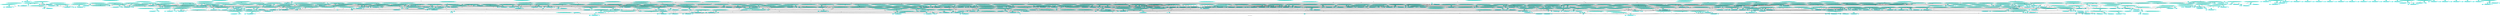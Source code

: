 digraph  {
	graph [label="My facebook ego friendship network"];
	node [label="\N"];
	user_0	 [color="#02F3DD",
		style=filled];
	37846	 [color="#02F3F1",
		label=user_0,
		style=filled];
	user_0 -> 37846	 [label=name];
	37847	 [color="#02F3F1",
		label=ce12a9bf67365f7b3b4e96d45cb4c0273816c40d,
		style=filled];
	user_0 -> 37847	 [label=uid];
	37848	 [color="#02F3F1",
		label=1,
		style=filled];
	user_0 -> 37848	 [label=posts];
	user_1	 [color="#02F3DD",
		style=filled];
	37849	 [color="#02F3F1",
		label=user_1,
		style=filled];
	user_1 -> 37849	 [label=name];
	37850	 [color="#02F3F1",
		label=a982acbb8446ae0e5c2c342e329993691aa4e906,
		style=filled];
	user_1 -> 37850	 [label=uid];
	37851	 [color="#02F3F1",
		label=1,
		style=filled];
	user_1 -> 37851	 [label=posts];
	user_2	 [color="#02F3DD",
		style=filled];
	user_2 -> user_1	 [label=friend];
	37852	 [color="#02F3F1",
		label=user_2,
		style=filled];
	user_2 -> 37852	 [label=name];
	37853	 [color="#02F3F1",
		label="61dcf54a801be6e2bdc900fc71f72ed9dd59b9e1",
		style=filled];
	user_2 -> 37853	 [label=uid];
	37854	 [color="#02F3F1",
		label=8,
		style=filled];
	user_2 -> 37854	 [label=posts];
	user_7	 [color="#02F3DD",
		style=filled];
	user_2 -> user_7	 [label=friend];
	user_22	 [color="#02F3DD",
		style=filled];
	user_2 -> user_22	 [label=friend];
	user_50	 [color="#02F3DD",
		style=filled];
	user_2 -> user_50	 [label=friend];
	user_51	 [color="#02F3DD",
		style=filled];
	user_2 -> user_51	 [label=friend];
	user_57	 [color="#02F3DD",
		style=filled];
	user_2 -> user_57	 [label=friend];
	user_60	 [color="#02F3DD",
		style=filled];
	user_2 -> user_60	 [label=friend];
	user_63	 [color="#02F3DD",
		style=filled];
	user_2 -> user_63	 [label=friend];
	user_65	 [color="#02F3DD",
		style=filled];
	user_2 -> user_65	 [label=friend];
	user_83	 [color="#02F3DD",
		style=filled];
	user_2 -> user_83	 [label=friend];
	user_89	 [color="#02F3DD",
		style=filled];
	user_2 -> user_89	 [label=friend];
	user_93	 [color="#02F3DD",
		style=filled];
	user_2 -> user_93	 [label=friend];
	user_120	 [color="#02F3DD",
		style=filled];
	user_2 -> user_120	 [label=friend];
	user_135	 [color="#02F3DD",
		style=filled];
	user_2 -> user_135	 [label=friend];
	user_149	 [color="#02F3DD",
		style=filled];
	user_2 -> user_149	 [label=friend];
	user_184	 [color="#02F3DD",
		style=filled];
	user_2 -> user_184	 [label=friend];
	user_192	 [color="#02F3DD",
		style=filled];
	user_2 -> user_192	 [label=friend];
	user_207	 [color="#02F3DD",
		style=filled];
	user_2 -> user_207	 [label=friend];
	user_226	 [color="#02F3DD",
		style=filled];
	user_2 -> user_226	 [label=friend];
	user_3	 [color="#02F3DD",
		style=filled];
	37855	 [color="#02F3F1",
		label=user_3,
		style=filled];
	user_3 -> 37855	 [label=name];
	37856	 [color="#02F3F1",
		label="1d1dcb6771630b8404bde6397fc697f2bdd22d8b",
		style=filled];
	user_3 -> 37856	 [label=uid];
	37857	 [color="#02F3F1",
		label=2,
		style=filled];
	user_3 -> 37857	 [label=posts];
	user_4	 [color="#02F3DD",
		style=filled];
	user_4 -> user_4	 [label=friend];
	37858	 [color="#02F3F1",
		label=user_4,
		style=filled];
	user_4 -> 37858	 [label=name];
	37859	 [color="#02F3F1",
		label=f7f75aed477a3f716ccb79fc75c3d4fa0dd5ed67,
		style=filled];
	user_4 -> 37859	 [label=uid];
	37860	 [color="#02F3F1",
		label=5,
		style=filled];
	user_4 -> 37860	 [label=posts];
	user_5	 [color="#02F3DD",
		style=filled];
	user_4 -> user_5	 [label=friend];
	user_4 -> user_50	 [label=friend];
	user_4 -> user_63	 [label=friend];
	user_4 -> user_83	 [label=friend];
	user_205	 [color="#02F3DD",
		style=filled];
	user_4 -> user_205	 [label=friend];
	user_5 -> user_4	 [label=friend];
	user_5 -> user_5	 [label=friend];
	37861	 [color="#02F3F1",
		label=user_5,
		style=filled];
	user_5 -> 37861	 [label=name];
	37862	 [color="#02F3F1",
		label=dac27bfa3368752618c64a84c38cd203cf37b2a3,
		style=filled];
	user_5 -> 37862	 [label=uid];
	37863	 [color="#02F3F1",
		label=9,
		style=filled];
	user_5 -> 37863	 [label=posts];
	user_5 -> user_7	 [label=friend];
	user_24	 [color="#02F3DD",
		style=filled];
	user_5 -> user_24	 [label=friend];
	user_26	 [color="#02F3DD",
		style=filled];
	user_5 -> user_26	 [label=friend];
	user_29	 [color="#02F3DD",
		style=filled];
	user_5 -> user_29	 [label=friend];
	user_52	 [color="#02F3DD",
		style=filled];
	user_5 -> user_52	 [label=friend];
	user_53	 [color="#02F3DD",
		style=filled];
	user_5 -> user_53	 [label=friend];
	user_5 -> user_60	 [label=friend];
	user_5 -> user_83	 [label=friend];
	user_106	 [color="#02F3DD",
		style=filled];
	user_5 -> user_106	 [label=friend];
	user_5 -> user_120	 [label=friend];
	user_144	 [color="#02F3DD",
		style=filled];
	user_5 -> user_144	 [label=friend];
	user_154	 [color="#02F3DD",
		style=filled];
	user_5 -> user_154	 [label=friend];
	user_173	 [color="#02F3DD",
		style=filled];
	user_5 -> user_173	 [label=friend];
	user_176	 [color="#02F3DD",
		style=filled];
	user_5 -> user_176	 [label=friend];
	user_191	 [color="#02F3DD",
		style=filled];
	user_5 -> user_191	 [label=friend];
	user_5 -> user_192	 [label=friend];
	user_211	 [color="#02F3DD",
		style=filled];
	user_5 -> user_211	 [label=friend];
	user_223	 [color="#02F3DD",
		style=filled];
	user_5 -> user_223	 [label=friend];
	user_5 -> user_226	 [label=friend];
	user_6	 [color="#02F3DD",
		style=filled];
	user_6 -> user_5	 [label=friend];
	37864	 [color="#02F3F1",
		label=user_6,
		style=filled];
	user_6 -> 37864	 [label=name];
	37865	 [color="#02F3F1",
		label="548d66ba6772a275c62b197199895022ec887fec",
		style=filled];
	user_6 -> 37865	 [label=uid];
	37866	 [color="#02F3F1",
		label=0,
		style=filled];
	user_6 -> 37866	 [label=posts];
	user_7 -> user_5	 [label=friend];
	user_7 -> user_7	 [label=friend];
	37867	 [color="#02F3F1",
		label=user_7,
		style=filled];
	user_7 -> 37867	 [label=name];
	37868	 [color="#02F3F1",
		label=fff6de2637ca0e669738a7f29dd55680ae8a14bc,
		style=filled];
	user_7 -> 37868	 [label=uid];
	37869	 [color="#02F3F1",
		label=22,
		style=filled];
	user_7 -> 37869	 [label=posts];
	user_8	 [color="#02F3DD",
		style=filled];
	user_8 -> user_7	 [label=friend];
	37870	 [color="#02F3F1",
		label=user_8,
		style=filled];
	user_8 -> 37870	 [label=name];
	37871	 [color="#02F3F1",
		label="279fd25fe409ddfd39327e0c2111fbb0ed123037",
		style=filled];
	user_8 -> 37871	 [label=uid];
	37872	 [color="#02F3F1",
		label=0,
		style=filled];
	user_8 -> 37872	 [label=posts];
	user_9	 [color="#02F3DD",
		style=filled];
	user_9 -> user_7	 [label=friend];
	37873	 [color="#02F3F1",
		label=user_9,
		style=filled];
	user_9 -> 37873	 [label=name];
	37874	 [color="#02F3F1",
		label="90cd5cf35ee6a8b0dff11f561d4e71d552fe0bda",
		style=filled];
	user_9 -> 37874	 [label=uid];
	37875	 [color="#02F3F1",
		label=0,
		style=filled];
	user_9 -> 37875	 [label=posts];
	user_10	 [color="#02F3DD",
		style=filled];
	37876	 [color="#02F3F1",
		label=user_10,
		style=filled];
	user_10 -> 37876	 [label=name];
	37877	 [color="#02F3F1",
		label="5105d13bea84986d18984a00d49542d083289523",
		style=filled];
	user_10 -> 37877	 [label=uid];
	37878	 [color="#02F3F1",
		label=1,
		style=filled];
	user_10 -> 37878	 [label=posts];
	user_11	 [color="#02F3DD",
		style=filled];
	user_11 -> user_10	 [label=friend];
	37879	 [color="#02F3F1",
		label=user_11,
		style=filled];
	user_11 -> 37879	 [label=name];
	37880	 [color="#02F3F1",
		label="881089ad706b48771172824a5450c996e7f276e4",
		style=filled];
	user_11 -> 37880	 [label=uid];
	37881	 [color="#02F3F1",
		label=0,
		style=filled];
	user_11 -> 37881	 [label=posts];
	user_12	 [color="#02F3DD",
		style=filled];
	user_12 -> user_2	 [label=friend];
	user_12 -> user_7	 [label=friend];
	37882	 [color="#02F3F1",
		label=user_12,
		style=filled];
	user_12 -> 37882	 [label=name];
	37883	 [color="#02F3F1",
		label="463b31fb4e058b7baa2da885ca14297c90d09919",
		style=filled];
	user_12 -> 37883	 [label=uid];
	37884	 [color="#02F3F1",
		label=3,
		style=filled];
	user_12 -> 37884	 [label=posts];
	user_12 -> user_29	 [label=friend];
	user_12 -> user_51	 [label=friend];
	user_12 -> user_144	 [label=friend];
	user_12 -> user_173	 [label=friend];
	user_13	 [color="#02F3DD",
		style=filled];
	user_13 -> user_4	 [label=friend];
	user_13 -> user_5	 [label=friend];
	user_13 -> user_7	 [label=friend];
	user_13 -> user_12	 [label=friend];
	37885	 [color="#02F3F1",
		label=user_13,
		style=filled];
	user_13 -> 37885	 [label=name];
	37886	 [color="#02F3F1",
		label=e840fc6f17c18eb4ef342df2ed20502f80b0edf0,
		style=filled];
	user_13 -> 37886	 [label=uid];
	37887	 [color="#02F3F1",
		label=0,
		style=filled];
	user_13 -> 37887	 [label=posts];
	user_32	 [color="#02F3DD",
		style=filled];
	user_13 -> user_32	 [label=friend];
	user_38	 [color="#02F3DD",
		style=filled];
	user_13 -> user_38	 [label=friend];
	user_13 -> user_50	 [label=friend];
	user_13 -> user_51	 [label=friend];
	user_13 -> user_144	 [label=friend];
	user_145	 [color="#02F3DD",
		style=filled];
	user_13 -> user_145	 [label=friend];
	user_13 -> user_226	 [label=friend];
	user_234	 [color="#02F3DD",
		style=filled];
	user_13 -> user_234	 [label=friend];
	user_14	 [color="#02F3DD",
		style=filled];
	user_14 -> user_4	 [label=friend];
	37888	 [color="#02F3F1",
		label=user_14,
		style=filled];
	user_14 -> 37888	 [label=name];
	37889	 [color="#02F3F1",
		label="26b85868c94541c0a6e2a1751c714c9a76f431e9",
		style=filled];
	user_14 -> 37889	 [label=uid];
	37890	 [color="#02F3F1",
		label=0,
		style=filled];
	user_14 -> 37890	 [label=posts];
	user_15	 [color="#02F3DD",
		style=filled];
	user_15 -> user_4	 [label=friend];
	37891	 [color="#02F3F1",
		label=user_15,
		style=filled];
	user_15 -> 37891	 [label=name];
	37892	 [color="#02F3F1",
		label="2a72692df82ae2dad7d100cdf69df7f183156393",
		style=filled];
	user_15 -> 37892	 [label=uid];
	37893	 [color="#02F3F1",
		label=0,
		style=filled];
	user_15 -> 37893	 [label=posts];
	user_16	 [color="#02F3DD",
		style=filled];
	user_16 -> user_4	 [label=friend];
	37894	 [color="#02F3F1",
		label=user_16,
		style=filled];
	user_16 -> 37894	 [label=name];
	37895	 [color="#02F3F1",
		label="71baaa42defcc8166b72b9ed999c42edbbc137e0",
		style=filled];
	user_16 -> 37895	 [label=uid];
	37896	 [color="#02F3F1",
		label=0,
		style=filled];
	user_16 -> 37896	 [label=posts];
	user_17	 [color="#02F3DD",
		style=filled];
	user_17 -> user_4	 [label=friend];
	37897	 [color="#02F3F1",
		label=user_17,
		style=filled];
	user_17 -> 37897	 [label=name];
	37898	 [color="#02F3F1",
		label=eca7642aef335bf18cdda154d672a7632f4a64b0,
		style=filled];
	user_17 -> 37898	 [label=uid];
	37899	 [color="#02F3F1",
		label=0,
		style=filled];
	user_17 -> 37899	 [label=posts];
	user_18	 [color="#02F3DD",
		style=filled];
	user_18 -> user_4	 [label=friend];
	37900	 [color="#02F3F1",
		label=user_18,
		style=filled];
	user_18 -> 37900	 [label=name];
	37901	 [color="#02F3F1",
		label=a8251cd7fbc300c14e58b8b167d8b78b3f486819,
		style=filled];
	user_18 -> 37901	 [label=uid];
	37902	 [color="#02F3F1",
		label=0,
		style=filled];
	user_18 -> 37902	 [label=posts];
	user_19	 [color="#02F3DD",
		style=filled];
	user_19 -> user_4	 [label=friend];
	37903	 [color="#02F3F1",
		label=user_19,
		style=filled];
	user_19 -> 37903	 [label=name];
	37904	 [color="#02F3F1",
		label=c4253c9d964e5b058f23eb28c7c4d22027963914,
		style=filled];
	user_19 -> 37904	 [label=uid];
	37905	 [color="#02F3F1",
		label=0,
		style=filled];
	user_19 -> 37905	 [label=posts];
	user_20	 [color="#02F3DD",
		style=filled];
	user_20 -> user_4	 [label=friend];
	37906	 [color="#02F3F1",
		label=user_20,
		style=filled];
	user_20 -> 37906	 [label=name];
	37907	 [color="#02F3F1",
		label=c85c90ad33e15934fc3ce065531930990f26f85b,
		style=filled];
	user_20 -> 37907	 [label=uid];
	37908	 [color="#02F3F1",
		label=0,
		style=filled];
	user_20 -> 37908	 [label=posts];
	user_21	 [color="#02F3DD",
		style=filled];
	37909	 [color="#02F3F1",
		label=user_21,
		style=filled];
	user_21 -> 37909	 [label=name];
	37910	 [color="#02F3F1",
		label=b3fb88ad1f057e6970f0f1a5146277d518bc6e57,
		style=filled];
	user_21 -> 37910	 [label=uid];
	37911	 [color="#02F3F1",
		label=2,
		style=filled];
	user_21 -> 37911	 [label=posts];
	user_22 -> user_21	 [label=friend];
	user_22 -> user_22	 [label=friend];
	37912	 [color="#02F3F1",
		label=user_22,
		style=filled];
	user_22 -> 37912	 [label=name];
	37913	 [color="#02F3F1",
		label="110f52e0520cf3bdd395fd685962cf3dadbade91",
		style=filled];
	user_22 -> 37913	 [label=uid];
	37914	 [color="#02F3F1",
		label=1,
		style=filled];
	user_22 -> 37914	 [label=posts];
	user_22 -> user_24	 [label=friend];
	user_23	 [color="#02F3DD",
		style=filled];
	user_23 -> user_21	 [label=friend];
	user_23 -> user_23	 [label=friend];
	37915	 [color="#02F3F1",
		label=user_23,
		style=filled];
	user_23 -> 37915	 [label=name];
	37916	 [color="#02F3F1",
		label=bfde76bc577e96ce3b63dcf6e15577e6bfd85a44,
		style=filled];
	user_23 -> 37916	 [label=uid];
	37917	 [color="#02F3F1",
		label=4,
		style=filled];
	user_23 -> 37917	 [label=posts];
	user_23 -> user_192	 [label=friend];
	user_24 -> user_24	 [label=friend];
	37918	 [color="#02F3F1",
		label=user_24,
		style=filled];
	user_24 -> 37918	 [label=name];
	37919	 [color="#02F3F1",
		label="0e266450d13494a1fb4ae181dde504a3c84b1e0e",
		style=filled];
	user_24 -> 37919	 [label=uid];
	37920	 [color="#02F3F1",
		label=8,
		style=filled];
	user_24 -> 37920	 [label=posts];
	user_25	 [color="#02F3DD",
		style=filled];
	user_25 -> user_24	 [label=friend];
	37921	 [color="#02F3F1",
		label=user_25,
		style=filled];
	user_25 -> 37921	 [label=name];
	37922	 [color="#02F3F1",
		label="6a2dd7dfc31042cd6dbe39bd7de650c5a1224caf",
		style=filled];
	user_25 -> 37922	 [label=uid];
	37923	 [color="#02F3F1",
		label=0,
		style=filled];
	user_25 -> 37923	 [label=posts];
	user_26 -> user_4	 [label=friend];
	user_26 -> user_5	 [label=friend];
	user_26 -> user_7	 [label=friend];
	user_26 -> user_12	 [label=friend];
	user_26 -> user_24	 [label=friend];
	37924	 [color="#02F3F1",
		label=user_26,
		style=filled];
	user_26 -> 37924	 [label=name];
	37925	 [color="#02F3F1",
		label="6f05eed268e17c8260c58f2c25a5773565bd4ed3",
		style=filled];
	user_26 -> 37925	 [label=uid];
	37926	 [color="#02F3F1",
		label=11,
		style=filled];
	user_26 -> 37926	 [label=posts];
	user_26 -> user_32	 [label=friend];
	user_41	 [color="#02F3DD",
		style=filled];
	user_26 -> user_41	 [label=friend];
	user_26 -> user_50	 [label=friend];
	user_26 -> user_51	 [label=friend];
	user_26 -> user_53	 [label=friend];
	user_26 -> user_106	 [label=friend];
	user_153	 [color="#02F3DD",
		style=filled];
	user_26 -> user_153	 [label=friend];
	user_26 -> user_154	 [label=friend];
	user_26 -> user_191	 [label=friend];
	user_201	 [color="#02F3DD",
		style=filled];
	user_26 -> user_201	 [label=friend];
	user_27	 [color="#02F3DD",
		style=filled];
	user_27 -> user_4	 [label=friend];
	user_27 -> user_5	 [label=friend];
	user_27 -> user_22	 [label=friend];
	user_27 -> user_23	 [label=friend];
	user_27 -> user_24	 [label=friend];
	37927	 [color="#02F3F1",
		label=user_27,
		style=filled];
	user_27 -> 37927	 [label=name];
	37928	 [color="#02F3F1",
		label="6466f5778a1adbfdc31a79f6a0d09b8ad047a5c8",
		style=filled];
	user_27 -> 37928	 [label=uid];
	37929	 [color="#02F3F1",
		label=0,
		style=filled];
	user_27 -> 37929	 [label=posts];
	user_27 -> user_32	 [label=friend];
	user_27 -> user_50	 [label=friend];
	user_27 -> user_106	 [label=friend];
	user_27 -> user_144	 [label=friend];
	user_27 -> user_149	 [label=friend];
	user_27 -> user_154	 [label=friend];
	user_27 -> user_234	 [label=friend];
	user_28	 [color="#02F3DD",
		style=filled];
	user_28 -> user_24	 [label=friend];
	37930	 [color="#02F3F1",
		label=user_28,
		style=filled];
	user_28 -> 37930	 [label=name];
	37931	 [color="#02F3F1",
		label=bc2a744109a25ee9bd3e5f8cc85c2a79c797559b,
		style=filled];
	user_28 -> 37931	 [label=uid];
	37932	 [color="#02F3F1",
		label=0,
		style=filled];
	user_28 -> 37932	 [label=posts];
	user_29 -> user_7	 [label=friend];
	user_29 -> user_29	 [label=friend];
	37933	 [color="#02F3F1",
		label=user_29,
		style=filled];
	user_29 -> 37933	 [label=name];
	37934	 [color="#02F3F1",
		label="3605003078caad2df8f9479204f460d605b38eef",
		style=filled];
	user_29 -> 37934	 [label=uid];
	37935	 [color="#02F3F1",
		label=5,
		style=filled];
	user_29 -> 37935	 [label=posts];
	user_71	 [color="#02F3DD",
		style=filled];
	user_29 -> user_71	 [label=friend];
	user_29 -> user_145	 [label=friend];
	user_29 -> user_211	 [label=friend];
	user_30	 [color="#02F3DD",
		style=filled];
	user_30 -> user_7	 [label=friend];
	user_30 -> user_24	 [label=friend];
	37936	 [color="#02F3F1",
		label=user_30,
		style=filled];
	user_30 -> 37936	 [label=name];
	37937	 [color="#02F3F1",
		label=fb9b713278399d4f311bbfd0c216b58373da0e67,
		style=filled];
	user_30 -> 37937	 [label=uid];
	37938	 [color="#02F3F1",
		label=3,
		style=filled];
	user_30 -> 37938	 [label=posts];
	user_42	 [color="#02F3DD",
		style=filled];
	user_30 -> user_42	 [label=friend];
	user_31	 [color="#02F3DD",
		style=filled];
	user_31 -> user_5	 [label=friend];
	user_31 -> user_7	 [label=friend];
	user_31 -> user_22	 [label=friend];
	user_31 -> user_23	 [label=friend];
	user_31 -> user_24	 [label=friend];
	37939	 [color="#02F3F1",
		label=user_31,
		style=filled];
	user_31 -> 37939	 [label=name];
	37940	 [color="#02F3F1",
		label=b2aeaa5ae4a4df3c5d2a03014653fac88763f6e8,
		style=filled];
	user_31 -> 37940	 [label=uid];
	37941	 [color="#02F3F1",
		label=0,
		style=filled];
	user_31 -> 37941	 [label=posts];
	user_31 -> user_144	 [label=friend];
	37942	 [color="#02F3F1",
		label=user_32,
		style=filled];
	user_32 -> 37942	 [label=name];
	37943	 [color="#02F3F1",
		label=f2501b9c40bda4a00d59534798e1406d3d683e0e,
		style=filled];
	user_32 -> 37943	 [label=uid];
	37944	 [color="#02F3F1",
		label=2,
		style=filled];
	user_32 -> 37944	 [label=posts];
	user_33	 [color="#02F3DD",
		style=filled];
	user_33 -> user_4	 [label=friend];
	user_33 -> user_5	 [label=friend];
	user_33 -> user_7	 [label=friend];
	user_33 -> user_24	 [label=friend];
	37945	 [color="#02F3F1",
		label=user_33,
		style=filled];
	user_33 -> 37945	 [label=name];
	37946	 [color="#02F3F1",
		label="726b2b53364cc5af3cc409685f544dc56275aa69",
		style=filled];
	user_33 -> 37946	 [label=uid];
	37947	 [color="#02F3F1",
		label=0,
		style=filled];
	user_33 -> 37947	 [label=posts];
	user_33 -> user_41	 [label=friend];
	user_33 -> user_50	 [label=friend];
	user_33 -> user_60	 [label=friend];
	user_33 -> user_63	 [label=friend];
	user_33 -> user_106	 [label=friend];
	user_33 -> user_144	 [label=friend];
	user_33 -> user_226	 [label=friend];
	user_34	 [color="#02F3DD",
		style=filled];
	user_34 -> user_24	 [label=friend];
	37948	 [color="#02F3F1",
		label=user_34,
		style=filled];
	user_34 -> 37948	 [label=name];
	37949	 [color="#02F3F1",
		label=acb0472a08c570a74952a2f9e0d422aaf4524c8e,
		style=filled];
	user_34 -> 37949	 [label=uid];
	37950	 [color="#02F3F1",
		label=2,
		style=filled];
	user_34 -> 37950	 [label=posts];
	user_35	 [color="#02F3DD",
		style=filled];
	user_35 -> user_4	 [label=friend];
	37951	 [color="#02F3F1",
		label=user_35,
		style=filled];
	user_35 -> 37951	 [label=name];
	37952	 [color="#02F3F1",
		label=f1aa914b26f0881748a060563ec89ccb75cd74dd,
		style=filled];
	user_35 -> 37952	 [label=uid];
	37953	 [color="#02F3F1",
		label=0,
		style=filled];
	user_35 -> 37953	 [label=posts];
	user_36	 [color="#02F3DD",
		style=filled];
	user_36 -> user_4	 [label=friend];
	37954	 [color="#02F3F1",
		label=user_36,
		style=filled];
	user_36 -> 37954	 [label=name];
	37955	 [color="#02F3F1",
		label="650c7a276d4724b5be70f8e3a7eca9383cdd85c6",
		style=filled];
	user_36 -> 37955	 [label=uid];
	37956	 [color="#02F3F1",
		label=0,
		style=filled];
	user_36 -> 37956	 [label=posts];
	user_37	 [color="#02F3DD",
		style=filled];
	user_37 -> user_4	 [label=friend];
	37957	 [color="#02F3F1",
		label=user_37,
		style=filled];
	user_37 -> 37957	 [label=name];
	37958	 [color="#02F3F1",
		label="0e2933f39d12b401d243170b556066c1c8f337a2",
		style=filled];
	user_37 -> 37958	 [label=uid];
	37959	 [color="#02F3F1",
		label=0,
		style=filled];
	user_37 -> 37959	 [label=posts];
	37960	 [color="#02F3F1",
		label=user_38,
		style=filled];
	user_38 -> 37960	 [label=name];
	37961	 [color="#02F3F1",
		label=e923c379e186fba97645c85a96f88562d1bf4c4c,
		style=filled];
	user_38 -> 37961	 [label=uid];
	37962	 [color="#02F3F1",
		label=2,
		style=filled];
	user_38 -> 37962	 [label=posts];
	user_38 -> user_42	 [label=friend];
	user_39	 [color="#02F3DD",
		style=filled];
	user_39 -> user_38	 [label=friend];
	37963	 [color="#02F3F1",
		label=user_39,
		style=filled];
	user_39 -> 37963	 [label=name];
	37964	 [color="#02F3F1",
		label=d9854715d7f7a7dbf2545db42eb9718f96a48804,
		style=filled];
	user_39 -> 37964	 [label=uid];
	37965	 [color="#02F3F1",
		label=0,
		style=filled];
	user_39 -> 37965	 [label=posts];
	user_40	 [color="#02F3DD",
		style=filled];
	37966	 [color="#02F3F1",
		label=user_40,
		style=filled];
	user_40 -> 37966	 [label=name];
	37967	 [color="#02F3F1",
		label="42a739a2ce877845c866ed910cdf5655e7525bc7",
		style=filled];
	user_40 -> 37967	 [label=uid];
	37968	 [color="#02F3F1",
		label=1,
		style=filled];
	user_40 -> 37968	 [label=posts];
	37969	 [color="#02F3F1",
		label=user_41,
		style=filled];
	user_41 -> 37969	 [label=name];
	37970	 [color="#02F3F1",
		label="23d1999a8a379b56b8cf6a2b735ca1f5efaa14ca",
		style=filled];
	user_41 -> 37970	 [label=uid];
	37971	 [color="#02F3F1",
		label=2,
		style=filled];
	user_41 -> 37971	 [label=posts];
	user_42 -> user_42	 [label=friend];
	37972	 [color="#02F3F1",
		label=user_42,
		style=filled];
	user_42 -> 37972	 [label=name];
	37973	 [color="#02F3F1",
		label="9adedb46cdfbc38d4b49fc3ccb1144cc207b4442",
		style=filled];
	user_42 -> 37973	 [label=uid];
	37974	 [color="#02F3F1",
		label=1,
		style=filled];
	user_42 -> 37974	 [label=posts];
	user_43	 [color="#02F3DD",
		style=filled];
	user_43 -> user_42	 [label=friend];
	37975	 [color="#02F3F1",
		label=user_43,
		style=filled];
	user_43 -> 37975	 [label=name];
	37976	 [color="#02F3F1",
		label=f3d4a5258158b7d2a7dc8d5f8ea6607b4494e425,
		style=filled];
	user_43 -> 37976	 [label=uid];
	37977	 [color="#02F3F1",
		label=0,
		style=filled];
	user_43 -> 37977	 [label=posts];
	user_44	 [color="#02F3DD",
		style=filled];
	user_44 -> user_42	 [label=friend];
	37978	 [color="#02F3F1",
		label=user_44,
		style=filled];
	user_44 -> 37978	 [label=name];
	37979	 [color="#02F3F1",
		label=db7f9ecf92a9e8c234f83648ba374286b48cfd68,
		style=filled];
	user_44 -> 37979	 [label=uid];
	37980	 [color="#02F3F1",
		label=0,
		style=filled];
	user_44 -> 37980	 [label=posts];
	user_45	 [color="#02F3DD",
		style=filled];
	user_45 -> user_5	 [label=friend];
	37981	 [color="#02F3F1",
		label=user_45,
		style=filled];
	user_45 -> 37981	 [label=name];
	37982	 [color="#02F3F1",
		label="3cf2f4efcc916a4e75d45729aed2504aa148e25e",
		style=filled];
	user_45 -> 37982	 [label=uid];
	37983	 [color="#02F3F1",
		label=1,
		style=filled];
	user_45 -> 37983	 [label=posts];
	user_46	 [color="#02F3DD",
		style=filled];
	user_46 -> user_4	 [label=friend];
	37984	 [color="#02F3F1",
		label=user_46,
		style=filled];
	user_46 -> 37984	 [label=name];
	37985	 [color="#02F3F1",
		label="010160ef2efe39e7cf486e2c2e1033bacd1bf866",
		style=filled];
	user_46 -> 37985	 [label=uid];
	37986	 [color="#02F3F1",
		label=0,
		style=filled];
	user_46 -> 37986	 [label=posts];
	user_47	 [color="#02F3DD",
		style=filled];
	user_47 -> user_4	 [label=friend];
	user_47 -> user_5	 [label=friend];
	37987	 [color="#02F3F1",
		label=user_47,
		style=filled];
	user_47 -> 37987	 [label=name];
	37988	 [color="#02F3F1",
		label="0b2b69da97e3ed6b95f986da8057ee804bc3301e",
		style=filled];
	user_47 -> 37988	 [label=uid];
	37989	 [color="#02F3F1",
		label=0,
		style=filled];
	user_47 -> 37989	 [label=posts];
	user_48	 [color="#02F3DD",
		style=filled];
	user_48 -> user_4	 [label=friend];
	37990	 [color="#02F3F1",
		label=user_48,
		style=filled];
	user_48 -> 37990	 [label=name];
	37991	 [color="#02F3F1",
		label="0f45d3f7388aedcdfe3a7aa1dd68395a9c2e3a43",
		style=filled];
	user_48 -> 37991	 [label=uid];
	37992	 [color="#02F3F1",
		label=0,
		style=filled];
	user_48 -> 37992	 [label=posts];
	user_48 -> user_51	 [label=friend];
	user_48 -> user_60	 [label=friend];
	user_48 -> user_83	 [label=friend];
	user_48 -> user_144	 [label=friend];
	user_49	 [color="#02F3DD",
		style=filled];
	user_49 -> user_4	 [label=friend];
	37993	 [color="#02F3F1",
		label=user_49,
		style=filled];
	user_49 -> 37993	 [label=name];
	37994	 [color="#02F3F1",
		label="2ef541cb822e13dd82ea1433b2437f3a8afbb527",
		style=filled];
	user_49 -> 37994	 [label=uid];
	37995	 [color="#02F3F1",
		label=0,
		style=filled];
	user_49 -> 37995	 [label=posts];
	user_50 -> user_5	 [label=friend];
	user_50 -> user_50	 [label=friend];
	37996	 [color="#02F3F1",
		label=user_50,
		style=filled];
	user_50 -> 37996	 [label=name];
	37997	 [color="#02F3F1",
		label="8e140854b09d9341da0214408a31e55f71e500b7",
		style=filled];
	user_50 -> 37997	 [label=uid];
	37998	 [color="#02F3F1",
		label=4,
		style=filled];
	user_50 -> 37998	 [label=posts];
	37999	 [color="#02F3F1",
		label=user_51,
		style=filled];
	user_51 -> 37999	 [label=name];
	38000	 [color="#02F3F1",
		label=d76747f8bb77f739e02426b829a67af33d84fdb0,
		style=filled];
	user_51 -> 38000	 [label=uid];
	38001	 [color="#02F3F1",
		label=10,
		style=filled];
	user_51 -> 38001	 [label=posts];
	38002	 [color="#02F3F1",
		label=user_52,
		style=filled];
	user_52 -> 38002	 [label=name];
	38003	 [color="#02F3F1",
		label=fa1b63db5bd9e1fe4eaeee7d721068f4ee0374a8,
		style=filled];
	user_52 -> 38003	 [label=uid];
	38004	 [color="#02F3F1",
		label=3,
		style=filled];
	user_52 -> 38004	 [label=posts];
	38005	 [color="#02F3F1",
		label=user_53,
		style=filled];
	user_53 -> 38005	 [label=name];
	38006	 [color="#02F3F1",
		label="0296ed18c040188570fbbfb863b9a727433be04f",
		style=filled];
	user_53 -> 38006	 [label=uid];
	38007	 [color="#02F3F1",
		label=3,
		style=filled];
	user_53 -> 38007	 [label=posts];
	user_54	 [color="#02F3DD",
		style=filled];
	user_54 -> user_5	 [label=friend];
	user_54 -> user_34	 [label=friend];
	38008	 [color="#02F3F1",
		label=user_54,
		style=filled];
	user_54 -> 38008	 [label=name];
	38009	 [color="#02F3F1",
		label="8a92536ceaf1ce106cff965d26722f39763dc181",
		style=filled];
	user_54 -> 38009	 [label=uid];
	38010	 [color="#02F3F1",
		label=1,
		style=filled];
	user_54 -> 38010	 [label=posts];
	user_54 -> user_57	 [label=friend];
	user_54 -> user_135	 [label=friend];
	user_54 -> user_149	 [label=friend];
	user_55	 [color="#02F3DD",
		style=filled];
	38011	 [color="#02F3F1",
		label=user_55,
		style=filled];
	user_55 -> 38011	 [label=name];
	38012	 [color="#02F3F1",
		label="36f967e9f5a86611cab77950f29fca5d42c8aabd",
		style=filled];
	user_55 -> 38012	 [label=uid];
	38013	 [color="#02F3F1",
		label=2,
		style=filled];
	user_55 -> 38013	 [label=posts];
	user_56	 [color="#02F3DD",
		style=filled];
	38014	 [color="#02F3F1",
		label=user_56,
		style=filled];
	user_56 -> 38014	 [label=name];
	38015	 [color="#02F3F1",
		label="3402cd520a9089dfcf952e596728a7e869e981aa",
		style=filled];
	user_56 -> 38015	 [label=uid];
	38016	 [color="#02F3F1",
		label=5,
		style=filled];
	user_56 -> 38016	 [label=posts];
	user_57 -> user_5	 [label=friend];
	user_57 -> user_29	 [label=friend];
	38017	 [color="#02F3F1",
		label=user_57,
		style=filled];
	user_57 -> 38017	 [label=name];
	38018	 [color="#02F3F1",
		label=d8af8ba3c007a2a67540a48fa0d07b08cf972046,
		style=filled];
	user_57 -> 38018	 [label=uid];
	38019	 [color="#02F3F1",
		label=1,
		style=filled];
	user_57 -> 38019	 [label=posts];
	user_57 -> user_83	 [label=friend];
	user_57 -> user_144	 [label=friend];
	user_57 -> user_207	 [label=friend];
	user_58	 [color="#02F3DD",
		style=filled];
	user_58 -> user_5	 [label=friend];
	38020	 [color="#02F3F1",
		label=user_58,
		style=filled];
	user_58 -> 38020	 [label=name];
	38021	 [color="#02F3F1",
		label=e4e0bff42950e47d494590bca0e4430694d0b585,
		style=filled];
	user_58 -> 38021	 [label=uid];
	38022	 [color="#02F3F1",
		label=0,
		style=filled];
	user_58 -> 38022	 [label=posts];
	user_59	 [color="#02F3DD",
		style=filled];
	38023	 [color="#02F3F1",
		label=user_59,
		style=filled];
	user_59 -> 38023	 [label=name];
	38024	 [color="#02F3F1",
		label="6f330b77d385d457600030137a3bd35b6a58d9d6",
		style=filled];
	user_59 -> 38024	 [label=uid];
	38025	 [color="#02F3F1",
		label=1,
		style=filled];
	user_59 -> 38025	 [label=posts];
	user_60 -> user_59	 [label=friend];
	user_60 -> user_60	 [label=friend];
	38026	 [color="#02F3F1",
		label=user_60,
		style=filled];
	user_60 -> 38026	 [label=name];
	38027	 [color="#02F3F1",
		label="008574ea2572956c94b6c990b61acddef5cd7ff8",
		style=filled];
	user_60 -> 38027	 [label=uid];
	38028	 [color="#02F3F1",
		label=1,
		style=filled];
	user_60 -> 38028	 [label=posts];
	user_60 -> user_149	 [label=friend];
	user_61	 [color="#02F3DD",
		style=filled];
	user_61 -> user_5	 [label=friend];
	38029	 [color="#02F3F1",
		label=user_61,
		style=filled];
	user_61 -> 38029	 [label=name];
	38030	 [color="#02F3F1",
		label="47a313b7613af2584530611f996dd93b89ebe3bb",
		style=filled];
	user_61 -> 38030	 [label=uid];
	38031	 [color="#02F3F1",
		label=0,
		style=filled];
	user_61 -> 38031	 [label=posts];
	user_62	 [color="#02F3DD",
		style=filled];
	user_62 -> user_5	 [label=friend];
	38032	 [color="#02F3F1",
		label=user_62,
		style=filled];
	user_62 -> 38032	 [label=name];
	38033	 [color="#02F3F1",
		label="7244e858739490c21b24ef0db4e9d81de4ce1c21",
		style=filled];
	user_62 -> 38033	 [label=uid];
	38034	 [color="#02F3F1",
		label=0,
		style=filled];
	user_62 -> 38034	 [label=posts];
	38035	 [color="#02F3F1",
		label=user_63,
		style=filled];
	user_63 -> 38035	 [label=name];
	38036	 [color="#02F3F1",
		label=acbbdcca005f32719ac8dbec35dececd292f131f,
		style=filled];
	user_63 -> 38036	 [label=uid];
	38037	 [color="#02F3F1",
		label=1,
		style=filled];
	user_63 -> 38037	 [label=posts];
	user_64	 [color="#02F3DD",
		style=filled];
	user_64 -> user_2	 [label=friend];
	user_64 -> user_7	 [label=friend];
	38038	 [color="#02F3F1",
		label=user_64,
		style=filled];
	user_64 -> 38038	 [label=name];
	38039	 [color="#02F3F1",
		label=b5fac554f5184a0fb2d82804e90a5f6d65ce6d3c,
		style=filled];
	user_64 -> 38039	 [label=uid];
	38040	 [color="#02F3F1",
		label=0,
		style=filled];
	user_64 -> 38040	 [label=posts];
	user_64 -> user_135	 [label=friend];
	user_64 -> user_207	 [label=friend];
	user_65 -> user_2	 [label=friend];
	38041	 [color="#02F3F1",
		label=user_65,
		style=filled];
	user_65 -> 38041	 [label=name];
	38042	 [color="#02F3F1",
		label="716c2a01328055d2546582e7f427150cf486b677",
		style=filled];
	user_65 -> 38042	 [label=uid];
	38043	 [color="#02F3F1",
		label=1,
		style=filled];
	user_65 -> 38043	 [label=posts];
	user_65 -> user_135	 [label=friend];
	user_65 -> user_144	 [label=friend];
	user_66	 [color="#02F3DD",
		style=filled];
	user_66 -> user_30	 [label=friend];
	38044	 [color="#02F3F1",
		label=user_66,
		style=filled];
	user_66 -> 38044	 [label=name];
	38045	 [color="#02F3F1",
		label="68865a55d2bfa0280299c4e822637cd53dd284a3",
		style=filled];
	user_66 -> 38045	 [label=uid];
	38046	 [color="#02F3F1",
		label=0,
		style=filled];
	user_66 -> 38046	 [label=posts];
	user_67	 [color="#02F3DD",
		style=filled];
	38047	 [color="#02F3F1",
		label=user_67,
		style=filled];
	user_67 -> 38047	 [label=name];
	38048	 [color="#02F3F1",
		label="5212893ad4d081ec075665508a3586959a5d1ccc",
		style=filled];
	user_67 -> 38048	 [label=uid];
	38049	 [color="#02F3F1",
		label=2,
		style=filled];
	user_67 -> 38049	 [label=posts];
	user_68	 [color="#02F3DD",
		style=filled];
	user_68 -> user_24	 [label=friend];
	user_68 -> user_26	 [label=friend];
	38050	 [color="#02F3F1",
		label=user_68,
		style=filled];
	user_68 -> 38050	 [label=name];
	38051	 [color="#02F3F1",
		label="5d3865810142d8decccb84fab80ed7a277e36443",
		style=filled];
	user_68 -> 38051	 [label=uid];
	38052	 [color="#02F3F1",
		label=0,
		style=filled];
	user_68 -> 38052	 [label=posts];
	user_69	 [color="#02F3DD",
		style=filled];
	38053	 [color="#02F3F1",
		label=user_69,
		style=filled];
	user_69 -> 38053	 [label=name];
	38054	 [color="#02F3F1",
		label="1d068b13dbfa97996aac8441cdb4155ff1ca9448",
		style=filled];
	user_69 -> 38054	 [label=uid];
	38055	 [color="#02F3F1",
		label=1,
		style=filled];
	user_69 -> 38055	 [label=posts];
	user_70	 [color="#02F3DD",
		style=filled];
	user_70 -> user_7	 [label=friend];
	user_70 -> user_22	 [label=friend];
	38056	 [color="#02F3F1",
		label=user_70,
		style=filled];
	user_70 -> 38056	 [label=name];
	38057	 [color="#02F3F1",
		label="55b988f33258b757b3004f9d817c4e29c27baaa5",
		style=filled];
	user_70 -> 38057	 [label=uid];
	38058	 [color="#02F3F1",
		label=0,
		style=filled];
	user_70 -> 38058	 [label=posts];
	user_70 -> user_234	 [label=friend];
	38059	 [color="#02F3F1",
		label=user_71,
		style=filled];
	user_71 -> 38059	 [label=name];
	38060	 [color="#02F3F1",
		label="4dc8cdabce2fc5e43a9f5bb4f774be36484c44d2",
		style=filled];
	user_71 -> 38060	 [label=uid];
	38061	 [color="#02F3F1",
		label=1,
		style=filled];
	user_71 -> 38061	 [label=posts];
	user_72	 [color="#02F3DD",
		style=filled];
	user_72 -> user_71	 [label=friend];
	38062	 [color="#02F3F1",
		label=user_72,
		style=filled];
	user_72 -> 38062	 [label=name];
	38063	 [color="#02F3F1",
		label=a0e234c8f6896c8c1b9add4d16a13650c3f4960e,
		style=filled];
	user_72 -> 38063	 [label=uid];
	38064	 [color="#02F3F1",
		label=0,
		style=filled];
	user_72 -> 38064	 [label=posts];
	user_73	 [color="#02F3DD",
		style=filled];
	user_73 -> user_29	 [label=friend];
	38065	 [color="#02F3F1",
		label=user_73,
		style=filled];
	user_73 -> 38065	 [label=name];
	38066	 [color="#02F3F1",
		label=aa92361e26c2c8065f80577417c01e7449c589ad,
		style=filled];
	user_73 -> 38066	 [label=uid];
	38067	 [color="#02F3F1",
		label=0,
		style=filled];
	user_73 -> 38067	 [label=posts];
	user_74	 [color="#02F3DD",
		style=filled];
	user_74 -> user_29	 [label=friend];
	38068	 [color="#02F3F1",
		label=user_74,
		style=filled];
	user_74 -> 38068	 [label=name];
	38069	 [color="#02F3F1",
		label="27f2c090e506721297bc806279e084dda299c8ed",
		style=filled];
	user_74 -> 38069	 [label=uid];
	38070	 [color="#02F3F1",
		label=0,
		style=filled];
	user_74 -> 38070	 [label=posts];
	user_74 -> user_89	 [label=friend];
	user_74 -> user_173	 [label=friend];
	user_75	 [color="#02F3DD",
		style=filled];
	user_75 -> user_29	 [label=friend];
	38071	 [color="#02F3F1",
		label=user_75,
		style=filled];
	user_75 -> 38071	 [label=name];
	38072	 [color="#02F3F1",
		label="5a0d4d659d0cf39150c6ec03fc910172041bbfac",
		style=filled];
	user_75 -> 38072	 [label=uid];
	38073	 [color="#02F3F1",
		label=0,
		style=filled];
	user_75 -> 38073	 [label=posts];
	user_76	 [color="#02F3DD",
		style=filled];
	user_76 -> user_29	 [label=friend];
	38074	 [color="#02F3F1",
		label=user_76,
		style=filled];
	user_76 -> 38074	 [label=name];
	38075	 [color="#02F3F1",
		label="041962c80b452e40b2a51cdbafae2a068c232ce8",
		style=filled];
	user_76 -> 38075	 [label=uid];
	38076	 [color="#02F3F1",
		label=0,
		style=filled];
	user_76 -> 38076	 [label=posts];
	user_77	 [color="#02F3DD",
		style=filled];
	user_77 -> user_5	 [label=friend];
	38077	 [color="#02F3F1",
		label=user_77,
		style=filled];
	user_77 -> 38077	 [label=name];
	38078	 [color="#02F3F1",
		label=d98372bdd24a7dbe9e3df7eab0112025c4265deb,
		style=filled];
	user_77 -> 38078	 [label=uid];
	38079	 [color="#02F3F1",
		label=5,
		style=filled];
	user_77 -> 38079	 [label=posts];
	user_78	 [color="#02F3DD",
		style=filled];
	user_78 -> user_5	 [label=friend];
	user_78 -> user_26	 [label=friend];
	38080	 [color="#02F3F1",
		label=user_78,
		style=filled];
	user_78 -> 38080	 [label=name];
	38081	 [color="#02F3F1",
		label=f73c903e525950c55cf2abda5f3f4b168793ed07,
		style=filled];
	user_78 -> 38081	 [label=uid];
	38082	 [color="#02F3F1",
		label=0,
		style=filled];
	user_78 -> 38082	 [label=posts];
	user_79	 [color="#02F3DD",
		style=filled];
	user_79 -> user_24	 [label=friend];
	38083	 [color="#02F3F1",
		label=user_79,
		style=filled];
	user_79 -> 38083	 [label=name];
	38084	 [color="#02F3F1",
		label="77e36fcaf071ca95c4b80534ae9e13620773797e",
		style=filled];
	user_79 -> 38084	 [label=uid];
	38085	 [color="#02F3F1",
		label=0,
		style=filled];
	user_79 -> 38085	 [label=posts];
	user_80	 [color="#02F3DD",
		style=filled];
	user_80 -> user_29	 [label=friend];
	38086	 [color="#02F3F1",
		label=user_80,
		style=filled];
	user_80 -> 38086	 [label=name];
	38087	 [color="#02F3F1",
		label="661c0a1b0147704280f972e2f0d20572a465e870",
		style=filled];
	user_80 -> 38087	 [label=uid];
	38088	 [color="#02F3F1",
		label=0,
		style=filled];
	user_80 -> 38088	 [label=posts];
	user_81	 [color="#02F3DD",
		style=filled];
	38089	 [color="#02F3F1",
		label=user_81,
		style=filled];
	user_81 -> 38089	 [label=name];
	38090	 [color="#02F3F1",
		label="856c0482a6aac0d6cd6c70fa5e0a2a04bf5ed4ea",
		style=filled];
	user_81 -> 38090	 [label=uid];
	38091	 [color="#02F3F1",
		label=1,
		style=filled];
	user_81 -> 38091	 [label=posts];
	user_82	 [color="#02F3DD",
		style=filled];
	38092	 [color="#02F3F1",
		label=user_82,
		style=filled];
	user_82 -> 38092	 [label=name];
	38093	 [color="#02F3F1",
		label="54bab6046a663131b2e64d4c2a7d3871c581ed11",
		style=filled];
	user_82 -> 38093	 [label=uid];
	38094	 [color="#02F3F1",
		label=2,
		style=filled];
	user_82 -> 38094	 [label=posts];
	user_83 -> user_83	 [label=friend];
	38095	 [color="#02F3F1",
		label=user_83,
		style=filled];
	user_83 -> 38095	 [label=name];
	38096	 [color="#02F3F1",
		label="6f416e90adc6c5a3c57d397fae50aaa8c3879dfa",
		style=filled];
	user_83 -> 38096	 [label=uid];
	38097	 [color="#02F3F1",
		label=1,
		style=filled];
	user_83 -> 38097	 [label=posts];
	user_84	 [color="#02F3DD",
		style=filled];
	user_84 -> user_83	 [label=friend];
	38098	 [color="#02F3F1",
		label=user_84,
		style=filled];
	user_84 -> 38098	 [label=name];
	38099	 [color="#02F3F1",
		label="551dfe34bb611928026a1b4901461516ae65e44b",
		style=filled];
	user_84 -> 38099	 [label=uid];
	38100	 [color="#02F3F1",
		label=0,
		style=filled];
	user_84 -> 38100	 [label=posts];
	user_85	 [color="#02F3DD",
		style=filled];
	user_85 -> user_83	 [label=friend];
	38101	 [color="#02F3F1",
		label=user_85,
		style=filled];
	user_85 -> 38101	 [label=name];
	38102	 [color="#02F3F1",
		label="81a454434c7932e96fe8a04ca643ccb965fccdf8",
		style=filled];
	user_85 -> 38102	 [label=uid];
	38103	 [color="#02F3F1",
		label=0,
		style=filled];
	user_85 -> 38103	 [label=posts];
	user_86	 [color="#02F3DD",
		style=filled];
	user_86 -> user_5	 [label=friend];
	user_86 -> user_83	 [label=friend];
	38104	 [color="#02F3F1",
		label=user_86,
		style=filled];
	user_86 -> 38104	 [label=name];
	38105	 [color="#02F3F1",
		label="535388d45bd069b056f05b6d49fbeabf15834126",
		style=filled];
	user_86 -> 38105	 [label=uid];
	38106	 [color="#02F3F1",
		label=0,
		style=filled];
	user_86 -> 38106	 [label=posts];
	user_87	 [color="#02F3DD",
		style=filled];
	user_87 -> user_83	 [label=friend];
	38107	 [color="#02F3F1",
		label=user_87,
		style=filled];
	user_87 -> 38107	 [label=name];
	38108	 [color="#02F3F1",
		label=bcda5d0556c293ec4508d4c0cc76fc936f937718,
		style=filled];
	user_87 -> 38108	 [label=uid];
	38109	 [color="#02F3F1",
		label=0,
		style=filled];
	user_87 -> 38109	 [label=posts];
	user_88	 [color="#02F3DD",
		style=filled];
	user_88 -> user_4	 [label=friend];
	user_88 -> user_83	 [label=friend];
	38110	 [color="#02F3F1",
		label=user_88,
		style=filled];
	user_88 -> 38110	 [label=name];
	38111	 [color="#02F3F1",
		label=ad43e195a477b20aedb49f797b83be8380dcd21b,
		style=filled];
	user_88 -> 38111	 [label=uid];
	38112	 [color="#02F3F1",
		label=0,
		style=filled];
	user_88 -> 38112	 [label=posts];
	38113	 [color="#02F3F1",
		label=user_89,
		style=filled];
	user_89 -> 38113	 [label=name];
	38114	 [color="#02F3F1",
		label="2606c0939b184a909331ddeded6db15ee76fd524",
		style=filled];
	user_89 -> 38114	 [label=uid];
	38115	 [color="#02F3F1",
		label=1,
		style=filled];
	user_89 -> 38115	 [label=posts];
	user_90	 [color="#02F3DD",
		style=filled];
	user_90 -> user_5	 [label=friend];
	38116	 [color="#02F3F1",
		label=user_90,
		style=filled];
	user_90 -> 38116	 [label=name];
	38117	 [color="#02F3F1",
		label="178be3d93946f2a77fb4a8a6cbc343bdb50f5996",
		style=filled];
	user_90 -> 38117	 [label=uid];
	38118	 [color="#02F3F1",
		label=0,
		style=filled];
	user_90 -> 38118	 [label=posts];
	user_91	 [color="#02F3DD",
		style=filled];
	user_91 -> user_5	 [label=friend];
	38119	 [color="#02F3F1",
		label=user_91,
		style=filled];
	user_91 -> 38119	 [label=name];
	38120	 [color="#02F3F1",
		label="837315aa26ff78f0a200c3296ddfc490bf1634a6",
		style=filled];
	user_91 -> 38120	 [label=uid];
	38121	 [color="#02F3F1",
		label=0,
		style=filled];
	user_91 -> 38121	 [label=posts];
	user_92	 [color="#02F3DD",
		style=filled];
	user_92 -> user_5	 [label=friend];
	user_92 -> user_77	 [label=friend];
	38122	 [color="#02F3F1",
		label=user_92,
		style=filled];
	user_92 -> 38122	 [label=name];
	38123	 [color="#02F3F1",
		label="4c4c9251f7eb0e2a8cf4d9acddc71506a814fbd2",
		style=filled];
	user_92 -> 38123	 [label=uid];
	38124	 [color="#02F3F1",
		label=0,
		style=filled];
	user_92 -> 38124	 [label=posts];
	user_93 -> user_5	 [label=friend];
	38125	 [color="#02F3F1",
		label=user_93,
		style=filled];
	user_93 -> 38125	 [label=name];
	38126	 [color="#02F3F1",
		label="29a0041f7b85ace7f2a0e990d017490bb377b82c",
		style=filled];
	user_93 -> 38126	 [label=uid];
	38127	 [color="#02F3F1",
		label=1,
		style=filled];
	user_93 -> 38127	 [label=posts];
	user_94	 [color="#02F3DD",
		style=filled];
	user_94 -> user_5	 [label=friend];
	38128	 [color="#02F3F1",
		label=user_94,
		style=filled];
	user_94 -> 38128	 [label=name];
	38129	 [color="#02F3F1",
		label="4cc4ce7a79f855e2c50a8b63f4c48b806e8a69ac",
		style=filled];
	user_94 -> 38129	 [label=uid];
	38130	 [color="#02F3F1",
		label=0,
		style=filled];
	user_94 -> 38130	 [label=posts];
	user_95	 [color="#02F3DD",
		style=filled];
	user_95 -> user_5	 [label=friend];
	38131	 [color="#02F3F1",
		label=user_95,
		style=filled];
	user_95 -> 38131	 [label=name];
	38132	 [color="#02F3F1",
		label=b1ac46fcea0b8284acfe37ad48bca34486098bdb,
		style=filled];
	user_95 -> 38132	 [label=uid];
	38133	 [color="#02F3F1",
		label=0,
		style=filled];
	user_95 -> 38133	 [label=posts];
	user_95 -> user_234	 [label=friend];
	user_96	 [color="#02F3DD",
		style=filled];
	user_96 -> user_5	 [label=friend];
	38134	 [color="#02F3F1",
		label=user_96,
		style=filled];
	user_96 -> 38134	 [label=name];
	38135	 [color="#02F3F1",
		label="024ead94410fa5dae47ea7a1dad153213c746fd2",
		style=filled];
	user_96 -> 38135	 [label=uid];
	38136	 [color="#02F3F1",
		label=0,
		style=filled];
	user_96 -> 38136	 [label=posts];
	user_97	 [color="#02F3DD",
		style=filled];
	user_97 -> user_5	 [label=friend];
	user_97 -> user_23	 [label=friend];
	38137	 [color="#02F3F1",
		label=user_97,
		style=filled];
	user_97 -> 38137	 [label=name];
	38138	 [color="#02F3F1",
		label=f3ec434bed7a1d8807cdea83a172c3707f2b4404,
		style=filled];
	user_97 -> 38138	 [label=uid];
	38139	 [color="#02F3F1",
		label=0,
		style=filled];
	user_97 -> 38139	 [label=posts];
	user_98	 [color="#02F3DD",
		style=filled];
	user_98 -> user_5	 [label=friend];
	38140	 [color="#02F3F1",
		label=user_98,
		style=filled];
	user_98 -> 38140	 [label=name];
	38141	 [color="#02F3F1",
		label="89ca430d1b3dc5d7bd0de303024ff64de6bd3277",
		style=filled];
	user_98 -> 38141	 [label=uid];
	38142	 [color="#02F3F1",
		label=0,
		style=filled];
	user_98 -> 38142	 [label=posts];
	user_99	 [color="#02F3DD",
		style=filled];
	user_99 -> user_5	 [label=friend];
	38143	 [color="#02F3F1",
		label=user_99,
		style=filled];
	user_99 -> 38143	 [label=name];
	38144	 [color="#02F3F1",
		label="6d9376d0c2b2ade46daec6062ae40fbf00f58787",
		style=filled];
	user_99 -> 38144	 [label=uid];
	38145	 [color="#02F3F1",
		label=0,
		style=filled];
	user_99 -> 38145	 [label=posts];
	user_100	 [color="#02F3DD",
		style=filled];
	user_100 -> user_5	 [label=friend];
	38146	 [color="#02F3F1",
		label=user_100,
		style=filled];
	user_100 -> 38146	 [label=name];
	38147	 [color="#02F3F1",
		label="2aa003041142e21afa33479262f9b520087adf37",
		style=filled];
	user_100 -> 38147	 [label=uid];
	38148	 [color="#02F3F1",
		label=0,
		style=filled];
	user_100 -> 38148	 [label=posts];
	user_101	 [color="#02F3DD",
		style=filled];
	user_101 -> user_5	 [label=friend];
	38149	 [color="#02F3F1",
		label=user_101,
		style=filled];
	user_101 -> 38149	 [label=name];
	38150	 [color="#02F3F1",
		label="81ba9aa437a347221a05cf9cf46d052850efe13a",
		style=filled];
	user_101 -> 38150	 [label=uid];
	38151	 [color="#02F3F1",
		label=0,
		style=filled];
	user_101 -> 38151	 [label=posts];
	user_102	 [color="#02F3DD",
		style=filled];
	user_102 -> user_5	 [label=friend];
	38152	 [color="#02F3F1",
		label=user_102,
		style=filled];
	user_102 -> 38152	 [label=name];
	38153	 [color="#02F3F1",
		label=d27c4d11e313f43b8280d414ae4896e1bc0ae3ab,
		style=filled];
	user_102 -> 38153	 [label=uid];
	38154	 [color="#02F3F1",
		label=0,
		style=filled];
	user_102 -> 38154	 [label=posts];
	user_103	 [color="#02F3DD",
		style=filled];
	user_103 -> user_5	 [label=friend];
	38155	 [color="#02F3F1",
		label=user_103,
		style=filled];
	user_103 -> 38155	 [label=name];
	38156	 [color="#02F3F1",
		label=c8adababcb78d42df5a7682b0d8a573ef81b707d,
		style=filled];
	user_103 -> 38156	 [label=uid];
	38157	 [color="#02F3F1",
		label=0,
		style=filled];
	user_103 -> 38157	 [label=posts];
	user_104	 [color="#02F3DD",
		style=filled];
	user_104 -> user_5	 [label=friend];
	user_104 -> user_23	 [label=friend];
	38158	 [color="#02F3F1",
		label=user_104,
		style=filled];
	user_104 -> 38158	 [label=name];
	38159	 [color="#02F3F1",
		label="21fb416a6de5805dd7b5b236abe5736475e30982",
		style=filled];
	user_104 -> 38159	 [label=uid];
	38160	 [color="#02F3F1",
		label=0,
		style=filled];
	user_104 -> 38160	 [label=posts];
	user_105	 [color="#02F3DD",
		style=filled];
	user_105 -> user_5	 [label=friend];
	38161	 [color="#02F3F1",
		label=user_105,
		style=filled];
	user_105 -> 38161	 [label=name];
	38162	 [color="#02F3F1",
		label="67ee707eb19dbc9173aa3076cdcf6cdedd915f8b",
		style=filled];
	user_105 -> 38162	 [label=uid];
	38163	 [color="#02F3F1",
		label=0,
		style=filled];
	user_105 -> 38163	 [label=posts];
	user_106 -> user_5	 [label=friend];
	user_106 -> user_26	 [label=friend];
	user_106 -> user_32	 [label=friend];
	user_106 -> user_50	 [label=friend];
	38164	 [color="#02F3F1",
		label=user_106,
		style=filled];
	user_106 -> 38164	 [label=name];
	38165	 [color="#02F3F1",
		label=cd1a25cb514058e20883863b8428ef942b6a5e79,
		style=filled];
	user_106 -> 38165	 [label=uid];
	38166	 [color="#02F3F1",
		label=3,
		style=filled];
	user_106 -> 38166	 [label=posts];
	user_106 -> user_120	 [label=friend];
	user_106 -> user_173	 [label=friend];
	user_107	 [color="#02F3DD",
		style=filled];
	user_107 -> user_5	 [label=friend];
	38167	 [color="#02F3F1",
		label=user_107,
		style=filled];
	user_107 -> 38167	 [label=name];
	38168	 [color="#02F3F1",
		label="743b32193a51afa0ff9e122a9165e8cdef5913e4",
		style=filled];
	user_107 -> 38168	 [label=uid];
	38169	 [color="#02F3F1",
		label=0,
		style=filled];
	user_107 -> 38169	 [label=posts];
	user_108	 [color="#02F3DD",
		style=filled];
	user_108 -> user_5	 [label=friend];
	user_108 -> user_60	 [label=friend];
	38170	 [color="#02F3F1",
		label=user_108,
		style=filled];
	user_108 -> 38170	 [label=name];
	38171	 [color="#02F3F1",
		label=ebd30a1f334daf1745bc3419a6c791f0b2eb87f4,
		style=filled];
	user_108 -> 38171	 [label=uid];
	38172	 [color="#02F3F1",
		label=0,
		style=filled];
	user_108 -> 38172	 [label=posts];
	user_109	 [color="#02F3DD",
		style=filled];
	user_109 -> user_5	 [label=friend];
	38173	 [color="#02F3F1",
		label=user_109,
		style=filled];
	user_109 -> 38173	 [label=name];
	38174	 [color="#02F3F1",
		label=abbbe7f67944bdf576af2a6e99021be5983bdf83,
		style=filled];
	user_109 -> 38174	 [label=uid];
	38175	 [color="#02F3F1",
		label=0,
		style=filled];
	user_109 -> 38175	 [label=posts];
	user_110	 [color="#02F3DD",
		style=filled];
	user_110 -> user_5	 [label=friend];
	38176	 [color="#02F3F1",
		label=user_110,
		style=filled];
	user_110 -> 38176	 [label=name];
	38177	 [color="#02F3F1",
		label="8485c516a3b0c11cd22bcab930b190dfcc66612c",
		style=filled];
	user_110 -> 38177	 [label=uid];
	38178	 [color="#02F3F1",
		label=0,
		style=filled];
	user_110 -> 38178	 [label=posts];
	user_111	 [color="#02F3DD",
		style=filled];
	user_111 -> user_5	 [label=friend];
	38179	 [color="#02F3F1",
		label=user_111,
		style=filled];
	user_111 -> 38179	 [label=name];
	38180	 [color="#02F3F1",
		label=cd3812984432408882f91182cf36bed39998c0aa,
		style=filled];
	user_111 -> 38180	 [label=uid];
	38181	 [color="#02F3F1",
		label=0,
		style=filled];
	user_111 -> 38181	 [label=posts];
	user_112	 [color="#02F3DD",
		style=filled];
	user_112 -> user_5	 [label=friend];
	38182	 [color="#02F3F1",
		label=user_112,
		style=filled];
	user_112 -> 38182	 [label=name];
	38183	 [color="#02F3F1",
		label="6a59a8b35313e81675a26ac75ac6116d6f25c7a9",
		style=filled];
	user_112 -> 38183	 [label=uid];
	38184	 [color="#02F3F1",
		label=0,
		style=filled];
	user_112 -> 38184	 [label=posts];
	user_113	 [color="#02F3DD",
		style=filled];
	user_113 -> user_5	 [label=friend];
	38185	 [color="#02F3F1",
		label=user_113,
		style=filled];
	user_113 -> 38185	 [label=name];
	38186	 [color="#02F3F1",
		label=b37bfeed7e5ea6d45c925d673f3336759aecaa59,
		style=filled];
	user_113 -> 38186	 [label=uid];
	38187	 [color="#02F3F1",
		label=0,
		style=filled];
	user_113 -> 38187	 [label=posts];
	user_114	 [color="#02F3DD",
		style=filled];
	user_114 -> user_5	 [label=friend];
	38188	 [color="#02F3F1",
		label=user_114,
		style=filled];
	user_114 -> 38188	 [label=name];
	38189	 [color="#02F3F1",
		label="607bac5a4ea84062feee38ed8d3093140faea556",
		style=filled];
	user_114 -> 38189	 [label=uid];
	38190	 [color="#02F3F1",
		label=0,
		style=filled];
	user_114 -> 38190	 [label=posts];
	user_115	 [color="#02F3DD",
		style=filled];
	user_115 -> user_5	 [label=friend];
	38191	 [color="#02F3F1",
		label=user_115,
		style=filled];
	user_115 -> 38191	 [label=name];
	38192	 [color="#02F3F1",
		label=c7e9d87297b93f87ab950e065b253eeaa07f5b64,
		style=filled];
	user_115 -> 38192	 [label=uid];
	38193	 [color="#02F3F1",
		label=0,
		style=filled];
	user_115 -> 38193	 [label=posts];
	user_116	 [color="#02F3DD",
		style=filled];
	user_116 -> user_5	 [label=friend];
	38194	 [color="#02F3F1",
		label=user_116,
		style=filled];
	user_116 -> 38194	 [label=name];
	38195	 [color="#02F3F1",
		label=dbcba2b7e14fac9cc84bb76911e90c346c8e87f8,
		style=filled];
	user_116 -> 38195	 [label=uid];
	38196	 [color="#02F3F1",
		label=0,
		style=filled];
	user_116 -> 38196	 [label=posts];
	user_117	 [color="#02F3DD",
		style=filled];
	user_117 -> user_5	 [label=friend];
	38197	 [color="#02F3F1",
		label=user_117,
		style=filled];
	user_117 -> 38197	 [label=name];
	38198	 [color="#02F3F1",
		label="60603f970b47aaa50814005e1c7f1c55168f8a3a",
		style=filled];
	user_117 -> 38198	 [label=uid];
	38199	 [color="#02F3F1",
		label=0,
		style=filled];
	user_117 -> 38199	 [label=posts];
	user_118	 [color="#02F3DD",
		style=filled];
	user_118 -> user_5	 [label=friend];
	38200	 [color="#02F3F1",
		label=user_118,
		style=filled];
	user_118 -> 38200	 [label=name];
	38201	 [color="#02F3F1",
		label=fca31486a4e5b298f45153276b2f7db6ba329985,
		style=filled];
	user_118 -> 38201	 [label=uid];
	38202	 [color="#02F3F1",
		label=0,
		style=filled];
	user_118 -> 38202	 [label=posts];
	user_118 -> user_176	 [label=friend];
	user_119	 [color="#02F3DD",
		style=filled];
	user_119 -> user_5	 [label=friend];
	38203	 [color="#02F3F1",
		label=user_119,
		style=filled];
	user_119 -> 38203	 [label=name];
	38204	 [color="#02F3F1",
		label="7fffefa314b98e3102de190643f9560d947290d8",
		style=filled];
	user_119 -> 38204	 [label=uid];
	38205	 [color="#02F3F1",
		label=0,
		style=filled];
	user_119 -> 38205	 [label=posts];
	user_120 -> user_5	 [label=friend];
	user_120 -> user_53	 [label=friend];
	user_120 -> user_120	 [label=friend];
	38206	 [color="#02F3F1",
		label=user_120,
		style=filled];
	user_120 -> 38206	 [label=name];
	38207	 [color="#02F3F1",
		label="2a57a1d58d7878e2b838819c7d1bdb2abb3f5c0d",
		style=filled];
	user_120 -> 38207	 [label=uid];
	38208	 [color="#02F3F1",
		label=1,
		style=filled];
	user_120 -> 38208	 [label=posts];
	user_120 -> user_173	 [label=friend];
	user_121	 [color="#02F3DD",
		style=filled];
	user_121 -> user_5	 [label=friend];
	38209	 [color="#02F3F1",
		label=user_121,
		style=filled];
	user_121 -> 38209	 [label=name];
	38210	 [color="#02F3F1",
		label=da316379ecee785058103add20455bc75a6bf8bd,
		style=filled];
	user_121 -> 38210	 [label=uid];
	38211	 [color="#02F3F1",
		label=0,
		style=filled];
	user_121 -> 38211	 [label=posts];
	user_122	 [color="#02F3DD",
		style=filled];
	user_122 -> user_5	 [label=friend];
	38212	 [color="#02F3F1",
		label=user_122,
		style=filled];
	user_122 -> 38212	 [label=name];
	38213	 [color="#02F3F1",
		label="3f6f994629a69386d4bcebedc54ec69c82dcded7",
		style=filled];
	user_122 -> 38213	 [label=uid];
	38214	 [color="#02F3F1",
		label=0,
		style=filled];
	user_122 -> 38214	 [label=posts];
	user_122 -> user_173	 [label=friend];
	user_123	 [color="#02F3DD",
		style=filled];
	user_123 -> user_5	 [label=friend];
	38215	 [color="#02F3F1",
		label=user_123,
		style=filled];
	user_123 -> 38215	 [label=name];
	38216	 [color="#02F3F1",
		label=d26e0dedf979b7bb51fdaf6ae94239ca9908c64b,
		style=filled];
	user_123 -> 38216	 [label=uid];
	38217	 [color="#02F3F1",
		label=0,
		style=filled];
	user_123 -> 38217	 [label=posts];
	user_124	 [color="#02F3DD",
		style=filled];
	user_124 -> user_5	 [label=friend];
	38218	 [color="#02F3F1",
		label=user_124,
		style=filled];
	user_124 -> 38218	 [label=name];
	38219	 [color="#02F3F1",
		label="24f77c16a17c63fdf17ec705d1c92fe8db4182e8",
		style=filled];
	user_124 -> 38219	 [label=uid];
	38220	 [color="#02F3F1",
		label=0,
		style=filled];
	user_124 -> 38220	 [label=posts];
	user_125	 [color="#02F3DD",
		style=filled];
	user_125 -> user_5	 [label=friend];
	38221	 [color="#02F3F1",
		label=user_125,
		style=filled];
	user_125 -> 38221	 [label=name];
	38222	 [color="#02F3F1",
		label="802804f05eb3b761d0d1ef4edec851adf10a8084",
		style=filled];
	user_125 -> 38222	 [label=uid];
	38223	 [color="#02F3F1",
		label=0,
		style=filled];
	user_125 -> 38223	 [label=posts];
	user_126	 [color="#02F3DD",
		style=filled];
	user_126 -> user_5	 [label=friend];
	38224	 [color="#02F3F1",
		label=user_126,
		style=filled];
	user_126 -> 38224	 [label=name];
	38225	 [color="#02F3F1",
		label="26a703402e85079daf087fdc7056afd6ac35b70c",
		style=filled];
	user_126 -> 38225	 [label=uid];
	38226	 [color="#02F3F1",
		label=0,
		style=filled];
	user_126 -> 38226	 [label=posts];
	user_127	 [color="#02F3DD",
		style=filled];
	user_127 -> user_5	 [label=friend];
	38227	 [color="#02F3F1",
		label=user_127,
		style=filled];
	user_127 -> 38227	 [label=name];
	38228	 [color="#02F3F1",
		label="29575310460ab9453307780001bd89c179c91158",
		style=filled];
	user_127 -> 38228	 [label=uid];
	38229	 [color="#02F3F1",
		label=1,
		style=filled];
	user_127 -> 38229	 [label=posts];
	user_128	 [color="#02F3DD",
		style=filled];
	user_128 -> user_5	 [label=friend];
	38230	 [color="#02F3F1",
		label=user_128,
		style=filled];
	user_128 -> 38230	 [label=name];
	38231	 [color="#02F3F1",
		label="3adda5d6368409d503dc5164a82214927ed5b595",
		style=filled];
	user_128 -> 38231	 [label=uid];
	38232	 [color="#02F3F1",
		label=0,
		style=filled];
	user_128 -> 38232	 [label=posts];
	user_129	 [color="#02F3DD",
		style=filled];
	user_129 -> user_5	 [label=friend];
	38233	 [color="#02F3F1",
		label=user_129,
		style=filled];
	user_129 -> 38233	 [label=name];
	38234	 [color="#02F3F1",
		label="6b02fd013f4f3892dad04502a0295a006274a9fc",
		style=filled];
	user_129 -> 38234	 [label=uid];
	38235	 [color="#02F3F1",
		label=0,
		style=filled];
	user_129 -> 38235	 [label=posts];
	user_130	 [color="#02F3DD",
		style=filled];
	user_130 -> user_5	 [label=friend];
	38236	 [color="#02F3F1",
		label=user_130,
		style=filled];
	user_130 -> 38236	 [label=name];
	38237	 [color="#02F3F1",
		label=ec4405ae995b67538813557a297f1c2bf0116a67,
		style=filled];
	user_130 -> 38237	 [label=uid];
	38238	 [color="#02F3F1",
		label=0,
		style=filled];
	user_130 -> 38238	 [label=posts];
	user_131	 [color="#02F3DD",
		style=filled];
	user_131 -> user_5	 [label=friend];
	38239	 [color="#02F3F1",
		label=user_131,
		style=filled];
	user_131 -> 38239	 [label=name];
	38240	 [color="#02F3F1",
		label="34bd79acf41d5aac7d880295e2a4a32c58a149dc",
		style=filled];
	user_131 -> 38240	 [label=uid];
	38241	 [color="#02F3F1",
		label=0,
		style=filled];
	user_131 -> 38241	 [label=posts];
	user_132	 [color="#02F3DD",
		style=filled];
	user_132 -> user_5	 [label=friend];
	38242	 [color="#02F3F1",
		label=user_132,
		style=filled];
	user_132 -> 38242	 [label=name];
	38243	 [color="#02F3F1",
		label="8e9430dec36594d83277c918ed45110df936b929",
		style=filled];
	user_132 -> 38243	 [label=uid];
	38244	 [color="#02F3F1",
		label=0,
		style=filled];
	user_132 -> 38244	 [label=posts];
	user_133	 [color="#02F3DD",
		style=filled];
	user_133 -> user_5	 [label=friend];
	38245	 [color="#02F3F1",
		label=user_133,
		style=filled];
	user_133 -> 38245	 [label=name];
	38246	 [color="#02F3F1",
		label=a446292488dfbf5cd4b7d1f3251ad8466a730b29,
		style=filled];
	user_133 -> 38246	 [label=uid];
	38247	 [color="#02F3F1",
		label=0,
		style=filled];
	user_133 -> 38247	 [label=posts];
	user_133 -> user_154	 [label=friend];
	user_134	 [color="#02F3DD",
		style=filled];
	user_134 -> user_5	 [label=friend];
	38248	 [color="#02F3F1",
		label=user_134,
		style=filled];
	user_134 -> 38248	 [label=name];
	38249	 [color="#02F3F1",
		label=d4cd86f92e71373192f227d62b4b3db99dd8efe1,
		style=filled];
	user_134 -> 38249	 [label=uid];
	38250	 [color="#02F3F1",
		label=0,
		style=filled];
	user_134 -> 38250	 [label=posts];
	user_135 -> user_5	 [label=friend];
	38251	 [color="#02F3F1",
		label=user_135,
		style=filled];
	user_135 -> 38251	 [label=name];
	38252	 [color="#02F3F1",
		label="2eaf6ee35a36c4e6beeb00fcd002f4bde65a7b0f",
		style=filled];
	user_135 -> 38252	 [label=uid];
	38253	 [color="#02F3F1",
		label=2,
		style=filled];
	user_135 -> 38253	 [label=posts];
	user_135 -> user_149	 [label=friend];
	user_136	 [color="#02F3DD",
		style=filled];
	user_136 -> user_5	 [label=friend];
	38254	 [color="#02F3F1",
		label=user_136,
		style=filled];
	user_136 -> 38254	 [label=name];
	38255	 [color="#02F3F1",
		label="4d8f8d58defbb89480ae90e0b0580dfcd6356d8e",
		style=filled];
	user_136 -> 38255	 [label=uid];
	38256	 [color="#02F3F1",
		label=0,
		style=filled];
	user_136 -> 38256	 [label=posts];
	user_136 -> user_145	 [label=friend];
	user_137	 [color="#02F3DD",
		style=filled];
	user_137 -> user_5	 [label=friend];
	38257	 [color="#02F3F1",
		label=user_137,
		style=filled];
	user_137 -> 38257	 [label=name];
	38258	 [color="#02F3F1",
		label="65b47a3f3d5692682fe80465594cdf546e194127",
		style=filled];
	user_137 -> 38258	 [label=uid];
	38259	 [color="#02F3F1",
		label=0,
		style=filled];
	user_137 -> 38259	 [label=posts];
	user_137 -> user_192	 [label=friend];
	user_138	 [color="#02F3DD",
		style=filled];
	user_138 -> user_5	 [label=friend];
	38260	 [color="#02F3F1",
		label=user_138,
		style=filled];
	user_138 -> 38260	 [label=name];
	38261	 [color="#02F3F1",
		label="2f0861c52ddfb07016d04fae05269cfcff931856",
		style=filled];
	user_138 -> 38261	 [label=uid];
	38262	 [color="#02F3F1",
		label=0,
		style=filled];
	user_138 -> 38262	 [label=posts];
	user_138 -> user_144	 [label=friend];
	user_139	 [color="#02F3DD",
		style=filled];
	user_139 -> user_7	 [label=friend];
	38263	 [color="#02F3F1",
		label=user_139,
		style=filled];
	user_139 -> 38263	 [label=name];
	38264	 [color="#02F3F1",
		label=c360cb229baad09eb7d1e5e667f8cacc151bc58d,
		style=filled];
	user_139 -> 38264	 [label=uid];
	38265	 [color="#02F3F1",
		label=0,
		style=filled];
	user_139 -> 38265	 [label=posts];
	user_140	 [color="#02F3DD",
		style=filled];
	user_140 -> user_4	 [label=friend];
	38266	 [color="#02F3F1",
		label=user_140,
		style=filled];
	user_140 -> 38266	 [label=name];
	38267	 [color="#02F3F1",
		label="966fbe57749b4355f147c9f04b0730aecbe63cbd",
		style=filled];
	user_140 -> 38267	 [label=uid];
	38268	 [color="#02F3F1",
		label=0,
		style=filled];
	user_140 -> 38268	 [label=posts];
	user_141	 [color="#02F3DD",
		style=filled];
	user_141 -> user_4	 [label=friend];
	38269	 [color="#02F3F1",
		label=user_141,
		style=filled];
	user_141 -> 38269	 [label=name];
	38270	 [color="#02F3F1",
		label="4c8a0eb68089b98aa962ea57a3b46e01d033f07a",
		style=filled];
	user_141 -> 38270	 [label=uid];
	38271	 [color="#02F3F1",
		label=0,
		style=filled];
	user_141 -> 38271	 [label=posts];
	user_142	 [color="#02F3DD",
		style=filled];
	user_142 -> user_4	 [label=friend];
	38272	 [color="#02F3F1",
		label=user_142,
		style=filled];
	user_142 -> 38272	 [label=name];
	38273	 [color="#02F3F1",
		label=c19d62c0181adaa63379ff7f65b623ca655a1914,
		style=filled];
	user_142 -> 38273	 [label=uid];
	38274	 [color="#02F3F1",
		label=0,
		style=filled];
	user_142 -> 38274	 [label=posts];
	user_142 -> user_144	 [label=friend];
	user_143	 [color="#02F3DD",
		style=filled];
	user_143 -> user_4	 [label=friend];
	38275	 [color="#02F3F1",
		label=user_143,
		style=filled];
	user_143 -> 38275	 [label=name];
	38276	 [color="#02F3F1",
		label=a8df46364f7de1a95f89054c7c9ada9c503d58b5,
		style=filled];
	user_143 -> 38276	 [label=uid];
	38277	 [color="#02F3F1",
		label=0,
		style=filled];
	user_143 -> 38277	 [label=posts];
	user_144 -> user_144	 [label=friend];
	38278	 [color="#02F3F1",
		label=user_144,
		style=filled];
	user_144 -> 38278	 [label=name];
	38279	 [color="#02F3F1",
		label="5ed2838c2f313bfd384384713b16f4d7fbd979f5",
		style=filled];
	user_144 -> 38279	 [label=uid];
	38280	 [color="#02F3F1",
		label=7,
		style=filled];
	user_144 -> 38280	 [label=posts];
	user_145 -> user_144	 [label=friend];
	user_145 -> user_145	 [label=friend];
	38281	 [color="#02F3F1",
		label=user_145,
		style=filled];
	user_145 -> 38281	 [label=name];
	38282	 [color="#02F3F1",
		label=e96cf2fa0b2ca6eaef453f5ec922e207c4eea5ed,
		style=filled];
	user_145 -> 38282	 [label=uid];
	38283	 [color="#02F3F1",
		label=3,
		style=filled];
	user_145 -> 38283	 [label=posts];
	user_146	 [color="#02F3DD",
		style=filled];
	38284	 [color="#02F3F1",
		label=user_146,
		style=filled];
	user_146 -> 38284	 [label=name];
	38285	 [color="#02F3F1",
		label="32dc1b703b02a39cbb92078b28ae5237b4329306",
		style=filled];
	user_146 -> 38285	 [label=uid];
	38286	 [color="#02F3F1",
		label=1,
		style=filled];
	user_146 -> 38286	 [label=posts];
	user_147	 [color="#02F3DD",
		style=filled];
	user_147 -> user_135	 [label=friend];
	38287	 [color="#02F3F1",
		label=user_147,
		style=filled];
	user_147 -> 38287	 [label=name];
	38288	 [color="#02F3F1",
		label="806f714c35dc41269a9d26743373746a6cb1ebf4",
		style=filled];
	user_147 -> 38288	 [label=uid];
	38289	 [color="#02F3F1",
		label=0,
		style=filled];
	user_147 -> 38289	 [label=posts];
	user_148	 [color="#02F3DD",
		style=filled];
	user_148 -> user_135	 [label=friend];
	38290	 [color="#02F3F1",
		label=user_148,
		style=filled];
	user_148 -> 38290	 [label=name];
	38291	 [color="#02F3F1",
		label="1d96a9ab6dd567a5b722aad1b3d59ec96088c348",
		style=filled];
	user_148 -> 38291	 [label=uid];
	38292	 [color="#02F3F1",
		label=0,
		style=filled];
	user_148 -> 38292	 [label=posts];
	user_149 -> user_5	 [label=friend];
	user_149 -> user_149	 [label=friend];
	38293	 [color="#02F3F1",
		label=user_149,
		style=filled];
	user_149 -> 38293	 [label=name];
	38294	 [color="#02F3F1",
		label=a7a925859a8aeea81326eb9cb47363526a2e2914,
		style=filled];
	user_149 -> 38294	 [label=uid];
	38295	 [color="#02F3F1",
		label=1,
		style=filled];
	user_149 -> 38295	 [label=posts];
	user_150	 [color="#02F3DD",
		style=filled];
	user_150 -> user_149	 [label=friend];
	38296	 [color="#02F3F1",
		label=user_150,
		style=filled];
	user_150 -> 38296	 [label=name];
	38297	 [color="#02F3F1",
		label=d23db9c9daa68e0e571476f8b98fd785258f3bf5,
		style=filled];
	user_150 -> 38297	 [label=uid];
	38298	 [color="#02F3F1",
		label=0,
		style=filled];
	user_150 -> 38298	 [label=posts];
	user_151	 [color="#02F3DD",
		style=filled];
	user_151 -> user_149	 [label=friend];
	38299	 [color="#02F3F1",
		label=user_151,
		style=filled];
	user_151 -> 38299	 [label=name];
	38300	 [color="#02F3F1",
		label=f672853bfddfcf61cb1b07bdd2dd5b53d121ed95,
		style=filled];
	user_151 -> 38300	 [label=uid];
	38301	 [color="#02F3F1",
		label=0,
		style=filled];
	user_151 -> 38301	 [label=posts];
	user_152	 [color="#02F3DD",
		style=filled];
	user_152 -> user_149	 [label=friend];
	38302	 [color="#02F3F1",
		label=user_152,
		style=filled];
	user_152 -> 38302	 [label=name];
	38303	 [color="#02F3F1",
		label="40bf748680f713d919c59318517271fdcba231a1",
		style=filled];
	user_152 -> 38303	 [label=uid];
	38304	 [color="#02F3F1",
		label=0,
		style=filled];
	user_152 -> 38304	 [label=posts];
	38305	 [color="#02F3F1",
		label=user_153,
		style=filled];
	user_153 -> 38305	 [label=name];
	38306	 [color="#02F3F1",
		label="6d1dfa71d5c49feac8b7498a2ae6f1ec58158aa1",
		style=filled];
	user_153 -> 38306	 [label=uid];
	38307	 [color="#02F3F1",
		label=3,
		style=filled];
	user_153 -> 38307	 [label=posts];
	38308	 [color="#02F3F1",
		label=user_154,
		style=filled];
	user_154 -> 38308	 [label=name];
	38309	 [color="#02F3F1",
		label="12928128869679adfec6b12cc22961db535213cf",
		style=filled];
	user_154 -> 38309	 [label=uid];
	38310	 [color="#02F3F1",
		label=1,
		style=filled];
	user_154 -> 38310	 [label=posts];
	user_155	 [color="#02F3DD",
		style=filled];
	user_155 -> user_51	 [label=friend];
	user_155 -> user_144	 [label=friend];
	user_155 -> user_154	 [label=friend];
	38311	 [color="#02F3F1",
		label=user_155,
		style=filled];
	user_155 -> 38311	 [label=name];
	38312	 [color="#02F3F1",
		label=f00e06ca3734db90e0b94f55d75a3fbe7182909d,
		style=filled];
	user_155 -> 38312	 [label=uid];
	38313	 [color="#02F3F1",
		label=0,
		style=filled];
	user_155 -> 38313	 [label=posts];
	user_156	 [color="#02F3DD",
		style=filled];
	user_156 -> user_154	 [label=friend];
	38314	 [color="#02F3F1",
		label=user_156,
		style=filled];
	user_156 -> 38314	 [label=name];
	38315	 [color="#02F3F1",
		label="3122bfc194c2b3418a54f7dccbf35861b901419f",
		style=filled];
	user_156 -> 38315	 [label=uid];
	38316	 [color="#02F3F1",
		label=0,
		style=filled];
	user_156 -> 38316	 [label=posts];
	user_157	 [color="#02F3DD",
		style=filled];
	user_157 -> user_144	 [label=friend];
	38317	 [color="#02F3F1",
		label=user_157,
		style=filled];
	user_157 -> 38317	 [label=name];
	38318	 [color="#02F3F1",
		label=d2b94ffe6f4cb5af37422cee856362bfb5b46898,
		style=filled];
	user_157 -> 38318	 [label=uid];
	38319	 [color="#02F3F1",
		label=0,
		style=filled];
	user_157 -> 38319	 [label=posts];
	user_158	 [color="#02F3DD",
		style=filled];
	38320	 [color="#02F3F1",
		label=user_158,
		style=filled];
	user_158 -> 38320	 [label=name];
	38321	 [color="#02F3F1",
		label="33f74a64c13672c4328d7893feff97a04ea424ca",
		style=filled];
	user_158 -> 38321	 [label=uid];
	38322	 [color="#02F3F1",
		label=1,
		style=filled];
	user_158 -> 38322	 [label=posts];
	user_159	 [color="#02F3DD",
		style=filled];
	user_159 -> user_57	 [label=friend];
	38323	 [color="#02F3F1",
		label=user_159,
		style=filled];
	user_159 -> 38323	 [label=name];
	38324	 [color="#02F3F1",
		label=dd9ed4bcea4f6553a1f10c570bfda655dcf4c0c8,
		style=filled];
	user_159 -> 38324	 [label=uid];
	38325	 [color="#02F3F1",
		label=0,
		style=filled];
	user_159 -> 38325	 [label=posts];
	user_160	 [color="#02F3DD",
		style=filled];
	user_160 -> user_5	 [label=friend];
	user_160 -> user_51	 [label=friend];
	38326	 [color="#02F3F1",
		label=user_160,
		style=filled];
	user_160 -> 38326	 [label=name];
	38327	 [color="#02F3F1",
		label=c02282bca5b291d2323e7c9eac32878ad639529a,
		style=filled];
	user_160 -> 38327	 [label=uid];
	38328	 [color="#02F3F1",
		label=0,
		style=filled];
	user_160 -> 38328	 [label=posts];
	user_161	 [color="#02F3DD",
		style=filled];
	38329	 [color="#02F3F1",
		label=user_161,
		style=filled];
	user_161 -> 38329	 [label=name];
	38330	 [color="#02F3F1",
		label="83d13f47dcfa542db27015ca7e49ba13b49eca41",
		style=filled];
	user_161 -> 38330	 [label=uid];
	38331	 [color="#02F3F1",
		label=1,
		style=filled];
	user_161 -> 38331	 [label=posts];
	user_162	 [color="#02F3DD",
		style=filled];
	38332	 [color="#02F3F1",
		label=user_162,
		style=filled];
	user_162 -> 38332	 [label=name];
	38333	 [color="#02F3F1",
		label="07c2ffc75dad7d25389a107d5cbbe5ce7b5ecc0a",
		style=filled];
	user_162 -> 38333	 [label=uid];
	38334	 [color="#02F3F1",
		label=1,
		style=filled];
	user_162 -> 38334	 [label=posts];
	user_163	 [color="#02F3DD",
		style=filled];
	user_163 -> user_144	 [label=friend];
	38335	 [color="#02F3F1",
		label=user_163,
		style=filled];
	user_163 -> 38335	 [label=name];
	38336	 [color="#02F3F1",
		label="388d8123996cdb67e07ee6086e7d88dab6591728",
		style=filled];
	user_163 -> 38336	 [label=uid];
	38337	 [color="#02F3F1",
		label=0,
		style=filled];
	user_163 -> 38337	 [label=posts];
	user_164	 [color="#02F3DD",
		style=filled];
	user_164 -> user_144	 [label=friend];
	38338	 [color="#02F3F1",
		label=user_164,
		style=filled];
	user_164 -> 38338	 [label=name];
	38339	 [color="#02F3F1",
		label=b8f215e7df0ecb5f120c1a3ab11935b2eba22d86,
		style=filled];
	user_164 -> 38339	 [label=uid];
	38340	 [color="#02F3F1",
		label=0,
		style=filled];
	user_164 -> 38340	 [label=posts];
	user_165	 [color="#02F3DD",
		style=filled];
	user_165 -> user_144	 [label=friend];
	38341	 [color="#02F3F1",
		label=user_165,
		style=filled];
	user_165 -> 38341	 [label=name];
	38342	 [color="#02F3F1",
		label=cd1f4850eaa4928d5d9b23a70f484daac061e808,
		style=filled];
	user_165 -> 38342	 [label=uid];
	38343	 [color="#02F3F1",
		label=0,
		style=filled];
	user_165 -> 38343	 [label=posts];
	user_166	 [color="#02F3DD",
		style=filled];
	user_166 -> user_60	 [label=friend];
	38344	 [color="#02F3F1",
		label=user_166,
		style=filled];
	user_166 -> 38344	 [label=name];
	38345	 [color="#02F3F1",
		label="7822c5f0ead33e3af5c84e651ec408c6d3a52668",
		style=filled];
	user_166 -> 38345	 [label=uid];
	38346	 [color="#02F3F1",
		label=2,
		style=filled];
	user_166 -> 38346	 [label=posts];
	user_200	 [color="#02F3DD",
		style=filled];
	user_166 -> user_200	 [label=friend];
	user_167	 [color="#02F3DD",
		style=filled];
	user_167 -> user_166	 [label=friend];
	38347	 [color="#02F3F1",
		label=user_167,
		style=filled];
	user_167 -> 38347	 [label=name];
	38348	 [color="#02F3F1",
		label="60618933ebe2362b55b761140a826493ddff4f16",
		style=filled];
	user_167 -> 38348	 [label=uid];
	38349	 [color="#02F3F1",
		label=0,
		style=filled];
	user_167 -> 38349	 [label=posts];
	user_168	 [color="#02F3DD",
		style=filled];
	user_168 -> user_166	 [label=friend];
	38350	 [color="#02F3F1",
		label=user_168,
		style=filled];
	user_168 -> 38350	 [label=name];
	38351	 [color="#02F3F1",
		label="109fdba2d1864184982a811e14cbd8c697d6e98d",
		style=filled];
	user_168 -> 38351	 [label=uid];
	38352	 [color="#02F3F1",
		label=0,
		style=filled];
	user_168 -> 38352	 [label=posts];
	user_169	 [color="#02F3DD",
		style=filled];
	user_169 -> user_5	 [label=friend];
	38353	 [color="#02F3F1",
		label=user_169,
		style=filled];
	user_169 -> 38353	 [label=name];
	38354	 [color="#02F3F1",
		label=c75488cb232716704fd94e42b8ec91094db7c9f8,
		style=filled];
	user_169 -> 38354	 [label=uid];
	38355	 [color="#02F3F1",
		label=0,
		style=filled];
	user_169 -> 38355	 [label=posts];
	user_170	 [color="#02F3DD",
		style=filled];
	user_170 -> user_5	 [label=friend];
	38356	 [color="#02F3F1",
		label=user_170,
		style=filled];
	user_170 -> 38356	 [label=name];
	38357	 [color="#02F3F1",
		label=d38cf26e5b13d560e3d135dd77ab3606c620d759,
		style=filled];
	user_170 -> 38357	 [label=uid];
	38358	 [color="#02F3F1",
		label=0,
		style=filled];
	user_170 -> 38358	 [label=posts];
	user_171	 [color="#02F3DD",
		style=filled];
	user_171 -> user_166	 [label=friend];
	38359	 [color="#02F3F1",
		label=user_171,
		style=filled];
	user_171 -> 38359	 [label=name];
	38360	 [color="#02F3F1",
		label="70734f0bfe45931d8e1df9f61e725536e4cb28e2",
		style=filled];
	user_171 -> 38360	 [label=uid];
	38361	 [color="#02F3F1",
		label=0,
		style=filled];
	user_171 -> 38361	 [label=posts];
	user_172	 [color="#02F3DD",
		style=filled];
	user_172 -> user_60	 [label=friend];
	38362	 [color="#02F3F1",
		label=user_172,
		style=filled];
	user_172 -> 38362	 [label=name];
	38363	 [color="#02F3F1",
		label="10a91ea2403e3a6d5330bc4a4a6d95e9bb80f948",
		style=filled];
	user_172 -> 38363	 [label=uid];
	38364	 [color="#02F3F1",
		label=1,
		style=filled];
	user_172 -> 38364	 [label=posts];
	38365	 [color="#02F3F1",
		label=user_173,
		style=filled];
	user_173 -> 38365	 [label=name];
	38366	 [color="#02F3F1",
		label="0c9327164c7b5bfa85494e6f646c1b8beede9cd6",
		style=filled];
	user_173 -> 38366	 [label=uid];
	38367	 [color="#02F3F1",
		label=4,
		style=filled];
	user_173 -> 38367	 [label=posts];
	user_174	 [color="#02F3DD",
		style=filled];
	user_174 -> user_144	 [label=friend];
	38368	 [color="#02F3F1",
		label=user_174,
		style=filled];
	user_174 -> 38368	 [label=name];
	38369	 [color="#02F3F1",
		label=e8f672d30a87fbaf08bf0771452df197fa088859,
		style=filled];
	user_174 -> 38369	 [label=uid];
	38370	 [color="#02F3F1",
		label=0,
		style=filled];
	user_174 -> 38370	 [label=posts];
	user_175	 [color="#02F3DD",
		style=filled];
	user_175 -> user_144	 [label=friend];
	38371	 [color="#02F3F1",
		label=user_175,
		style=filled];
	user_175 -> 38371	 [label=name];
	38372	 [color="#02F3F1",
		label="737aec3413958d877c1f802eb2edf4ba576a4318",
		style=filled];
	user_175 -> 38372	 [label=uid];
	38373	 [color="#02F3F1",
		label=0,
		style=filled];
	user_175 -> 38373	 [label=posts];
	user_176 -> user_176	 [label=friend];
	38374	 [color="#02F3F1",
		label=user_176,
		style=filled];
	user_176 -> 38374	 [label=name];
	38375	 [color="#02F3F1",
		label="393e24967f0feae2c72b11b1ec690e616f0a3607",
		style=filled];
	user_176 -> 38375	 [label=uid];
	38376	 [color="#02F3F1",
		label=2,
		style=filled];
	user_176 -> 38376	 [label=posts];
	user_177	 [color="#02F3DD",
		style=filled];
	user_177 -> user_176	 [label=friend];
	38377	 [color="#02F3F1",
		label=user_177,
		style=filled];
	user_177 -> 38377	 [label=name];
	38378	 [color="#02F3F1",
		label="557b4d2b2171825ea7c278571ae0603fe15194de",
		style=filled];
	user_177 -> 38378	 [label=uid];
	38379	 [color="#02F3F1",
		label=0,
		style=filled];
	user_177 -> 38379	 [label=posts];
	user_178	 [color="#02F3DD",
		style=filled];
	user_178 -> user_24	 [label=friend];
	user_178 -> user_176	 [label=friend];
	38380	 [color="#02F3F1",
		label=user_178,
		style=filled];
	user_178 -> 38380	 [label=name];
	38381	 [color="#02F3F1",
		label="0896a839a3edfc83cbe7603d10e6ea2383b2b68e",
		style=filled];
	user_178 -> 38381	 [label=uid];
	38382	 [color="#02F3F1",
		label=0,
		style=filled];
	user_178 -> 38382	 [label=posts];
	user_179	 [color="#02F3DD",
		style=filled];
	38383	 [color="#02F3F1",
		label=user_179,
		style=filled];
	user_179 -> 38383	 [label=name];
	38384	 [color="#02F3F1",
		label="90af9d17a7c9eae82eb0cc23b2762255af15c5ef",
		style=filled];
	user_179 -> 38384	 [label=uid];
	38385	 [color="#02F3F1",
		label=1,
		style=filled];
	user_179 -> 38385	 [label=posts];
	user_180	 [color="#02F3DD",
		style=filled];
	user_180 -> user_179	 [label=friend];
	38386	 [color="#02F3F1",
		label=user_180,
		style=filled];
	user_180 -> 38386	 [label=name];
	38387	 [color="#02F3F1",
		label="8aaf36b219eb7890bd4c94eeae9242ce44d00baa",
		style=filled];
	user_180 -> 38387	 [label=uid];
	38388	 [color="#02F3F1",
		label=0,
		style=filled];
	user_180 -> 38388	 [label=posts];
	user_181	 [color="#02F3DD",
		style=filled];
	user_181 -> user_179	 [label=friend];
	38389	 [color="#02F3F1",
		label=user_181,
		style=filled];
	user_181 -> 38389	 [label=name];
	38390	 [color="#02F3F1",
		label="9b86e104f07842235aec736d2908c2505f37b30d",
		style=filled];
	user_181 -> 38390	 [label=uid];
	38391	 [color="#02F3F1",
		label=0,
		style=filled];
	user_181 -> 38391	 [label=posts];
	user_182	 [color="#02F3DD",
		style=filled];
	user_182 -> user_24	 [label=friend];
	38392	 [color="#02F3F1",
		label=user_182,
		style=filled];
	user_182 -> 38392	 [label=name];
	38393	 [color="#02F3F1",
		label="39e022a445e4cebcab64c52d818e88b6b1a0fd1a",
		style=filled];
	user_182 -> 38393	 [label=uid];
	38394	 [color="#02F3F1",
		label=0,
		style=filled];
	user_182 -> 38394	 [label=posts];
	user_183	 [color="#02F3DD",
		style=filled];
	user_183 -> user_7	 [label=friend];
	user_183 -> user_23	 [label=friend];
	user_183 -> user_24	 [label=friend];
	38395	 [color="#02F3F1",
		label=user_183,
		style=filled];
	user_183 -> 38395	 [label=name];
	38396	 [color="#02F3F1",
		label="06679c5c29733ce4017f3d0a8f2a5cf65ebf7658",
		style=filled];
	user_183 -> 38396	 [label=uid];
	38397	 [color="#02F3F1",
		label=0,
		style=filled];
	user_183 -> 38397	 [label=posts];
	38398	 [color="#02F3F1",
		label=user_184,
		style=filled];
	user_184 -> 38398	 [label=name];
	38399	 [color="#02F3F1",
		label="258ced19db562798c2ef344ec9d32c9062820bb7",
		style=filled];
	user_184 -> 38399	 [label=uid];
	38400	 [color="#02F3F1",
		label=1,
		style=filled];
	user_184 -> 38400	 [label=posts];
	user_185	 [color="#02F3DD",
		style=filled];
	user_185 -> user_184	 [label=friend];
	38401	 [color="#02F3F1",
		label=user_185,
		style=filled];
	user_185 -> 38401	 [label=name];
	38402	 [color="#02F3F1",
		label="61913df39eb403f11393c763d6a0323c54f718a2",
		style=filled];
	user_185 -> 38402	 [label=uid];
	38403	 [color="#02F3F1",
		label=0,
		style=filled];
	user_185 -> 38403	 [label=posts];
	user_186	 [color="#02F3DD",
		style=filled];
	user_186 -> user_184	 [label=friend];
	38404	 [color="#02F3F1",
		label=user_186,
		style=filled];
	user_186 -> 38404	 [label=name];
	38405	 [color="#02F3F1",
		label=f6764373bb4470f8c8f0e691f5abf499b411113c,
		style=filled];
	user_186 -> 38405	 [label=uid];
	38406	 [color="#02F3F1",
		label=0,
		style=filled];
	user_186 -> 38406	 [label=posts];
	user_187	 [color="#02F3DD",
		style=filled];
	38407	 [color="#02F3F1",
		label=user_187,
		style=filled];
	user_187 -> 38407	 [label=name];
	38408	 [color="#02F3F1",
		label="4527ef5f07a12f829f882e59df05a6d8b6ad341e",
		style=filled];
	user_187 -> 38408	 [label=uid];
	38409	 [color="#02F3F1",
		label=2,
		style=filled];
	user_187 -> 38409	 [label=posts];
	user_188	 [color="#02F3DD",
		style=filled];
	user_188 -> user_60	 [label=friend];
	38410	 [color="#02F3F1",
		label=user_188,
		style=filled];
	user_188 -> 38410	 [label=name];
	38411	 [color="#02F3F1",
		label="0b9992af036a1899f3bad8ed093199de9d73bf54",
		style=filled];
	user_188 -> 38411	 [label=uid];
	38412	 [color="#02F3F1",
		label=0,
		style=filled];
	user_188 -> 38412	 [label=posts];
	user_189	 [color="#02F3DD",
		style=filled];
	user_189 -> user_60	 [label=friend];
	38413	 [color="#02F3F1",
		label=user_189,
		style=filled];
	user_189 -> 38413	 [label=name];
	38414	 [color="#02F3F1",
		label="270174939f6ac9139a4a87e27733288e0e785d0b",
		style=filled];
	user_189 -> 38414	 [label=uid];
	38415	 [color="#02F3F1",
		label=0,
		style=filled];
	user_189 -> 38415	 [label=posts];
	user_190	 [color="#02F3DD",
		style=filled];
	38416	 [color="#02F3F1",
		label=user_190,
		style=filled];
	user_190 -> 38416	 [label=name];
	38417	 [color="#02F3F1",
		label=f159911cc6f96085a80a2f8e91e8e6d454c4854b,
		style=filled];
	user_190 -> 38417	 [label=uid];
	38418	 [color="#02F3F1",
		label=1,
		style=filled];
	user_190 -> 38418	 [label=posts];
	38419	 [color="#02F3F1",
		label=user_191,
		style=filled];
	user_191 -> 38419	 [label=name];
	38420	 [color="#02F3F1",
		label="9c456f408af71c6782fa9e3b44ddb877d3c610c3",
		style=filled];
	user_191 -> 38420	 [label=uid];
	38421	 [color="#02F3F1",
		label=1,
		style=filled];
	user_191 -> 38421	 [label=posts];
	user_192 -> user_192	 [label=friend];
	38422	 [color="#02F3F1",
		label=user_192,
		style=filled];
	user_192 -> 38422	 [label=name];
	38423	 [color="#02F3F1",
		label="60a00a7ecf079a8ac01c00b50d373c7965dbc99e",
		style=filled];
	user_192 -> 38423	 [label=uid];
	38424	 [color="#02F3F1",
		label=1,
		style=filled];
	user_192 -> 38424	 [label=posts];
	user_193	 [color="#02F3DD",
		style=filled];
	user_193 -> user_5	 [label=friend];
	user_193 -> user_192	 [label=friend];
	38425	 [color="#02F3F1",
		label=user_193,
		style=filled];
	user_193 -> 38425	 [label=name];
	38426	 [color="#02F3F1",
		label="34beb4bd95b90d76e27264d997999c56597d14fd",
		style=filled];
	user_193 -> 38426	 [label=uid];
	38427	 [color="#02F3F1",
		label=0,
		style=filled];
	user_193 -> 38427	 [label=posts];
	user_194	 [color="#02F3DD",
		style=filled];
	user_194 -> user_24	 [label=friend];
	user_194 -> user_145	 [label=friend];
	user_194 -> user_192	 [label=friend];
	38428	 [color="#02F3F1",
		label=user_194,
		style=filled];
	user_194 -> 38428	 [label=name];
	38429	 [color="#02F3F1",
		label=eaf5208e9c571f8ac779cceae5bb23c435a485c4,
		style=filled];
	user_194 -> 38429	 [label=uid];
	38430	 [color="#02F3F1",
		label=1,
		style=filled];
	user_194 -> 38430	 [label=posts];
	user_194 -> user_226	 [label=friend];
	user_195	 [color="#02F3DD",
		style=filled];
	user_195 -> user_2	 [label=friend];
	38431	 [color="#02F3F1",
		label=user_195,
		style=filled];
	user_195 -> 38431	 [label=name];
	38432	 [color="#02F3F1",
		label="5c05076a32a4ad30b536eb32557fb7c5aab0daa6",
		style=filled];
	user_195 -> 38432	 [label=uid];
	38433	 [color="#02F3F1",
		label=0,
		style=filled];
	user_195 -> 38433	 [label=posts];
	user_196	 [color="#02F3DD",
		style=filled];
	user_196 -> user_24	 [label=friend];
	user_196 -> user_144	 [label=friend];
	38434	 [color="#02F3F1",
		label=user_196,
		style=filled];
	user_196 -> 38434	 [label=name];
	38435	 [color="#02F3F1",
		label="351b37e7fbe997d8a412314bb286dd238f48e369",
		style=filled];
	user_196 -> 38435	 [label=uid];
	38436	 [color="#02F3F1",
		label=0,
		style=filled];
	user_196 -> 38436	 [label=posts];
	user_197	 [color="#02F3DD",
		style=filled];
	user_197 -> user_24	 [label=friend];
	38437	 [color="#02F3F1",
		label=user_197,
		style=filled];
	user_197 -> 38437	 [label=name];
	38438	 [color="#02F3F1",
		label="3efbcdc9ddecb1d597a5a8d12a369ae430074fa3",
		style=filled];
	user_197 -> 38438	 [label=uid];
	38439	 [color="#02F3F1",
		label=0,
		style=filled];
	user_197 -> 38439	 [label=posts];
	user_198	 [color="#02F3DD",
		style=filled];
	user_198 -> user_106	 [label=friend];
	38440	 [color="#02F3F1",
		label=user_198,
		style=filled];
	user_198 -> 38440	 [label=name];
	38441	 [color="#02F3F1",
		label="395c91ad9255efe204f4edeec871bbc15e94f82b",
		style=filled];
	user_198 -> 38441	 [label=uid];
	38442	 [color="#02F3F1",
		label=0,
		style=filled];
	user_198 -> 38442	 [label=posts];
	user_199	 [color="#02F3DD",
		style=filled];
	38443	 [color="#02F3F1",
		label=user_199,
		style=filled];
	user_199 -> 38443	 [label=name];
	38444	 [color="#02F3F1",
		label="75eac8d409c74b12ecbfe4d58d32fc9c35cd936b",
		style=filled];
	user_199 -> 38444	 [label=uid];
	38445	 [color="#02F3F1",
		label=1,
		style=filled];
	user_199 -> 38445	 [label=posts];
	38446	 [color="#02F3F1",
		label=user_200,
		style=filled];
	user_200 -> 38446	 [label=name];
	38447	 [color="#02F3F1",
		label="66c6bc8ae3cc59236a424e9f450a8fa44607af4f",
		style=filled];
	user_200 -> 38447	 [label=uid];
	38448	 [color="#02F3F1",
		label=1,
		style=filled];
	user_200 -> 38448	 [label=posts];
	38449	 [color="#02F3F1",
		label=user_201,
		style=filled];
	user_201 -> 38449	 [label=name];
	38450	 [color="#02F3F1",
		label=f246f524b8f3f27b8c39abcd4fca1c778727ed0a,
		style=filled];
	user_201 -> 38450	 [label=uid];
	38451	 [color="#02F3F1",
		label=1,
		style=filled];
	user_201 -> 38451	 [label=posts];
	user_202	 [color="#02F3DD",
		style=filled];
	user_202 -> user_24	 [label=friend];
	38452	 [color="#02F3F1",
		label=user_202,
		style=filled];
	user_202 -> 38452	 [label=name];
	38453	 [color="#02F3F1",
		label=e61fedb8c98083b0f10a1c898cee5d395d2a0ee0,
		style=filled];
	user_202 -> 38453	 [label=uid];
	38454	 [color="#02F3F1",
		label=0,
		style=filled];
	user_202 -> 38454	 [label=posts];
	user_203	 [color="#02F3DD",
		style=filled];
	38455	 [color="#02F3F1",
		label=user_203,
		style=filled];
	user_203 -> 38455	 [label=name];
	38456	 [color="#02F3F1",
		label="411e2a98f24f63fca16353aea5979f088ea7dba4",
		style=filled];
	user_203 -> 38456	 [label=uid];
	38457	 [color="#02F3F1",
		label=1,
		style=filled];
	user_203 -> 38457	 [label=posts];
	user_204	 [color="#02F3DD",
		style=filled];
	user_204 -> user_5	 [label=friend];
	38458	 [color="#02F3F1",
		label=user_204,
		style=filled];
	user_204 -> 38458	 [label=name];
	38459	 [color="#02F3F1",
		label=c47edd4434f1cf3996975615d935c2864cbc68ae,
		style=filled];
	user_204 -> 38459	 [label=uid];
	38460	 [color="#02F3F1",
		label=0,
		style=filled];
	user_204 -> 38460	 [label=posts];
	38461	 [color="#02F3F1",
		label=user_205,
		style=filled];
	user_205 -> 38461	 [label=name];
	38462	 [color="#02F3F1",
		label=b61935991e68858bac51ef07b85587a08f5628ee,
		style=filled];
	user_205 -> 38462	 [label=uid];
	38463	 [color="#02F3F1",
		label=1,
		style=filled];
	user_205 -> 38463	 [label=posts];
	user_206	 [color="#02F3DD",
		style=filled];
	user_206 -> user_23	 [label=friend];
	38464	 [color="#02F3F1",
		label=user_206,
		style=filled];
	user_206 -> 38464	 [label=name];
	38465	 [color="#02F3F1",
		label=a1ca27c3cf64de9d423d93221545f561d56b3b73,
		style=filled];
	user_206 -> 38465	 [label=uid];
	38466	 [color="#02F3F1",
		label=0,
		style=filled];
	user_206 -> 38466	 [label=posts];
	user_207 -> user_2	 [label=friend];
	user_207 -> user_144	 [label=friend];
	user_207 -> user_207	 [label=friend];
	38467	 [color="#02F3F1",
		label=user_207,
		style=filled];
	user_207 -> 38467	 [label=name];
	38468	 [color="#02F3F1",
		label=b4c90ad492af15492d5c5675011b4019074b08ae,
		style=filled];
	user_207 -> 38468	 [label=uid];
	38469	 [color="#02F3F1",
		label=1,
		style=filled];
	user_207 -> 38469	 [label=posts];
	user_208	 [color="#02F3DD",
		style=filled];
	user_208 -> user_207	 [label=friend];
	38470	 [color="#02F3F1",
		label=user_208,
		style=filled];
	user_208 -> 38470	 [label=name];
	38471	 [color="#02F3F1",
		label="0200024f6cc84cce15d6d9e05bf87084305f7baf",
		style=filled];
	user_208 -> 38471	 [label=uid];
	38472	 [color="#02F3F1",
		label=0,
		style=filled];
	user_208 -> 38472	 [label=posts];
	user_209	 [color="#02F3DD",
		style=filled];
	user_209 -> user_207	 [label=friend];
	38473	 [color="#02F3F1",
		label=user_209,
		style=filled];
	user_209 -> 38473	 [label=name];
	38474	 [color="#02F3F1",
		label=a72a915c204a3c30c9f1a70528d6d4ae6645ae2f,
		style=filled];
	user_209 -> 38474	 [label=uid];
	38475	 [color="#02F3F1",
		label=0,
		style=filled];
	user_209 -> 38475	 [label=posts];
	user_209 -> user_234	 [label=friend];
	user_210	 [color="#02F3DD",
		style=filled];
	user_210 -> user_2	 [label=friend];
	38476	 [color="#02F3F1",
		label=user_210,
		style=filled];
	user_210 -> 38476	 [label=name];
	38477	 [color="#02F3F1",
		label="3e0f59adb3527ad7d002c56e5e67d2f2e5121953",
		style=filled];
	user_210 -> 38477	 [label=uid];
	38478	 [color="#02F3F1",
		label=0,
		style=filled];
	user_210 -> 38478	 [label=posts];
	user_211 -> user_176	 [label=friend];
	user_211 -> user_211	 [label=friend];
	38479	 [color="#02F3F1",
		label=user_211,
		style=filled];
	user_211 -> 38479	 [label=name];
	38480	 [color="#02F3F1",
		label="6645fd3402f3c94abbcb19ca8db5097b3c5a8d46",
		style=filled];
	user_211 -> 38480	 [label=uid];
	38481	 [color="#02F3F1",
		label=1,
		style=filled];
	user_211 -> 38481	 [label=posts];
	user_212	 [color="#02F3DD",
		style=filled];
	user_212 -> user_176	 [label=friend];
	user_212 -> user_211	 [label=friend];
	38482	 [color="#02F3F1",
		label=user_212,
		style=filled];
	user_212 -> 38482	 [label=name];
	38483	 [color="#02F3F1",
		label="5524b37db9643ac028bd379644162bfe7c530529",
		style=filled];
	user_212 -> 38483	 [label=uid];
	38484	 [color="#02F3F1",
		label=0,
		style=filled];
	user_212 -> 38484	 [label=posts];
	user_213	 [color="#02F3DD",
		style=filled];
	38485	 [color="#02F3F1",
		label=user_213,
		style=filled];
	user_213 -> 38485	 [label=name];
	38486	 [color="#02F3F1",
		label="1e727dd929f9cf5d9b68ffc933f0c3319681fb3c",
		style=filled];
	user_213 -> 38486	 [label=uid];
	38487	 [color="#02F3F1",
		label=1,
		style=filled];
	user_213 -> 38487	 [label=posts];
	user_214	 [color="#02F3DD",
		style=filled];
	user_214 -> user_173	 [label=friend];
	38488	 [color="#02F3F1",
		label=user_214,
		style=filled];
	user_214 -> 38488	 [label=name];
	38489	 [color="#02F3F1",
		label="3f1f490ff31c029bdfe9646b1639d391206e16ed",
		style=filled];
	user_214 -> 38489	 [label=uid];
	38490	 [color="#02F3F1",
		label=0,
		style=filled];
	user_214 -> 38490	 [label=posts];
	user_215	 [color="#02F3DD",
		style=filled];
	user_215 -> user_173	 [label=friend];
	38491	 [color="#02F3F1",
		label=user_215,
		style=filled];
	user_215 -> 38491	 [label=name];
	38492	 [color="#02F3F1",
		label="9c8732fae0dc93dad91ee09692b84d2a7bf6b252",
		style=filled];
	user_215 -> 38492	 [label=uid];
	38493	 [color="#02F3F1",
		label=0,
		style=filled];
	user_215 -> 38493	 [label=posts];
	user_216	 [color="#02F3DD",
		style=filled];
	user_216 -> user_7	 [label=friend];
	38494	 [color="#02F3F1",
		label=user_216,
		style=filled];
	user_216 -> 38494	 [label=name];
	38495	 [color="#02F3F1",
		label="0a7ce99641cdd4a38a16531fc26cda9d590444e8",
		style=filled];
	user_216 -> 38495	 [label=uid];
	38496	 [color="#02F3F1",
		label=0,
		style=filled];
	user_216 -> 38496	 [label=posts];
	user_217	 [color="#02F3DD",
		style=filled];
	user_217 -> user_144	 [label=friend];
	38497	 [color="#02F3F1",
		label=user_217,
		style=filled];
	user_217 -> 38497	 [label=name];
	38498	 [color="#02F3F1",
		label=ab327f6ca138da58c8cf0ac4afaf5056c16a60ed,
		style=filled];
	user_217 -> 38498	 [label=uid];
	38499	 [color="#02F3F1",
		label=0,
		style=filled];
	user_217 -> 38499	 [label=posts];
	user_218	 [color="#02F3DD",
		style=filled];
	user_218 -> user_144	 [label=friend];
	38500	 [color="#02F3F1",
		label=user_218,
		style=filled];
	user_218 -> 38500	 [label=name];
	38501	 [color="#02F3F1",
		label="7a6fff3a04deb3fb0d6016f8a52665d64fd00470",
		style=filled];
	user_218 -> 38501	 [label=uid];
	38502	 [color="#02F3F1",
		label=0,
		style=filled];
	user_218 -> 38502	 [label=posts];
	user_219	 [color="#02F3DD",
		style=filled];
	user_219 -> user_144	 [label=friend];
	38503	 [color="#02F3F1",
		label=user_219,
		style=filled];
	user_219 -> 38503	 [label=name];
	38504	 [color="#02F3F1",
		label="43c252e75f8dec1baa9d95960a16e4f9c995cb74",
		style=filled];
	user_219 -> 38504	 [label=uid];
	38505	 [color="#02F3F1",
		label=0,
		style=filled];
	user_219 -> 38505	 [label=posts];
	user_220	 [color="#02F3DD",
		style=filled];
	user_220 -> user_144	 [label=friend];
	38506	 [color="#02F3F1",
		label=user_220,
		style=filled];
	user_220 -> 38506	 [label=name];
	38507	 [color="#02F3F1",
		label="44747afb1339796ba55dfcca37439fdd24832e7f",
		style=filled];
	user_220 -> 38507	 [label=uid];
	38508	 [color="#02F3F1",
		label=0,
		style=filled];
	user_220 -> 38508	 [label=posts];
	user_221	 [color="#02F3DD",
		style=filled];
	user_221 -> user_144	 [label=friend];
	user_221 -> user_176	 [label=friend];
	38509	 [color="#02F3F1",
		label=user_221,
		style=filled];
	user_221 -> 38509	 [label=name];
	38510	 [color="#02F3F1",
		label="2b775d031f4ecd269b75e46d5a6f5ced9b6471fa",
		style=filled];
	user_221 -> 38510	 [label=uid];
	38511	 [color="#02F3F1",
		label=0,
		style=filled];
	user_221 -> 38511	 [label=posts];
	user_222	 [color="#02F3DD",
		style=filled];
	user_222 -> user_144	 [label=friend];
	38512	 [color="#02F3F1",
		label=user_222,
		style=filled];
	user_222 -> 38512	 [label=name];
	38513	 [color="#02F3F1",
		label=c89dd115c37c86d9396ee13fa1890657502c87c7,
		style=filled];
	user_222 -> 38513	 [label=uid];
	38514	 [color="#02F3F1",
		label=0,
		style=filled];
	user_222 -> 38514	 [label=posts];
	38515	 [color="#02F3F1",
		label=user_223,
		style=filled];
	user_223 -> 38515	 [label=name];
	38516	 [color="#02F3F1",
		label="8a9a0036aa87b6a3103616b379f7306b9e978e91",
		style=filled];
	user_223 -> 38516	 [label=uid];
	38517	 [color="#02F3F1",
		label=1,
		style=filled];
	user_223 -> 38517	 [label=posts];
	user_224	 [color="#02F3DD",
		style=filled];
	38518	 [color="#02F3F1",
		label=user_224,
		style=filled];
	user_224 -> 38518	 [label=name];
	38519	 [color="#02F3F1",
		label="5fdfb6e64ff886a90b5744b8f6e42a69d5328513",
		style=filled];
	user_224 -> 38519	 [label=uid];
	38520	 [color="#02F3F1",
		label=1,
		style=filled];
	user_224 -> 38520	 [label=posts];
	user_225	 [color="#02F3DD",
		style=filled];
	user_225 -> user_224	 [label=friend];
	38521	 [color="#02F3F1",
		label=user_225,
		style=filled];
	user_225 -> 38521	 [label=name];
	38522	 [color="#02F3F1",
		label=e9fbd025458d72abcb38ae892b380a7eb754db5d,
		style=filled];
	user_225 -> 38522	 [label=uid];
	38523	 [color="#02F3F1",
		label=0,
		style=filled];
	user_225 -> 38523	 [label=posts];
	user_226 -> user_50	 [label=friend];
	38524	 [color="#02F3F1",
		label=user_226,
		style=filled];
	user_226 -> 38524	 [label=name];
	38525	 [color="#02F3F1",
		label=ac011aae6a47a1916c5ed84c0108dde57a848748,
		style=filled];
	user_226 -> 38525	 [label=uid];
	38526	 [color="#02F3F1",
		label=1,
		style=filled];
	user_226 -> 38526	 [label=posts];
	user_227	 [color="#02F3DD",
		style=filled];
	user_227 -> user_50	 [label=friend];
	38527	 [color="#02F3F1",
		label=user_227,
		style=filled];
	user_227 -> 38527	 [label=name];
	38528	 [color="#02F3F1",
		label="0deda34de216f607d52e11739bba2fc7daa0464c",
		style=filled];
	user_227 -> 38528	 [label=uid];
	38529	 [color="#02F3F1",
		label=0,
		style=filled];
	user_227 -> 38529	 [label=posts];
	user_228	 [color="#02F3DD",
		style=filled];
	user_228 -> user_50	 [label=friend];
	38530	 [color="#02F3F1",
		label=user_228,
		style=filled];
	user_228 -> 38530	 [label=name];
	38531	 [color="#02F3F1",
		label=f670cec2f2266e48297c1ca997ef367c77e52a2a,
		style=filled];
	user_228 -> 38531	 [label=uid];
	38532	 [color="#02F3F1",
		label=0,
		style=filled];
	user_228 -> 38532	 [label=posts];
	user_229	 [color="#02F3DD",
		style=filled];
	user_229 -> user_50	 [label=friend];
	38533	 [color="#02F3F1",
		label=user_229,
		style=filled];
	user_229 -> 38533	 [label=name];
	38534	 [color="#02F3F1",
		label="0785631204905d6513830979fdf4230c4ad85f92",
		style=filled];
	user_229 -> 38534	 [label=uid];
	38535	 [color="#02F3F1",
		label=0,
		style=filled];
	user_229 -> 38535	 [label=posts];
	user_230	 [color="#02F3DD",
		style=filled];
	user_230 -> user_176	 [label=friend];
	38536	 [color="#02F3F1",
		label=user_230,
		style=filled];
	user_230 -> 38536	 [label=name];
	38537	 [color="#02F3F1",
		label=cd184e3c81ef070d90e3fe2448f36527d5d70e45,
		style=filled];
	user_230 -> 38537	 [label=uid];
	38538	 [color="#02F3F1",
		label=0,
		style=filled];
	user_230 -> 38538	 [label=posts];
	user_231	 [color="#02F3DD",
		style=filled];
	user_231 -> user_120	 [label=friend];
	38539	 [color="#02F3F1",
		label=user_231,
		style=filled];
	user_231 -> 38539	 [label=name];
	38540	 [color="#02F3F1",
		label="3a8679f65460c1b21824be35f699c733e71f0324",
		style=filled];
	user_231 -> 38540	 [label=uid];
	38541	 [color="#02F3F1",
		label=0,
		style=filled];
	user_231 -> 38541	 [label=posts];
	user_232	 [color="#02F3DD",
		style=filled];
	user_232 -> user_226	 [label=friend];
	38542	 [color="#02F3F1",
		label=user_232,
		style=filled];
	user_232 -> 38542	 [label=name];
	38543	 [color="#02F3F1",
		label=f61e2a36c6b81c48ac84c7dda74b15c4066da366,
		style=filled];
	user_232 -> 38543	 [label=uid];
	38544	 [color="#02F3F1",
		label=0,
		style=filled];
	user_232 -> 38544	 [label=posts];
	user_233	 [color="#02F3DD",
		style=filled];
	user_233 -> user_53	 [label=friend];
	38545	 [color="#02F3F1",
		label=user_233,
		style=filled];
	user_233 -> 38545	 [label=name];
	38546	 [color="#02F3F1",
		label=b047dddb913680d7a3eab1013314e13e308f1971,
		style=filled];
	user_233 -> 38546	 [label=uid];
	38547	 [color="#02F3F1",
		label=0,
		style=filled];
	user_233 -> 38547	 [label=posts];
	38548	 [color="#02F3F1",
		label=user_234,
		style=filled];
	user_234 -> 38548	 [label=name];
	38549	 [color="#02F3F1",
		label="4207ecc8170ed724f3a0dc3b7def917582ac3ad9",
		style=filled];
	user_234 -> 38549	 [label=uid];
	38550	 [color="#02F3F1",
		label=1,
		style=filled];
	user_234 -> 38550	 [label=posts];
	user_235	 [color="#02F3DD",
		style=filled];
	user_235 -> user_234	 [label=friend];
	38551	 [color="#02F3F1",
		label=user_235,
		style=filled];
	user_235 -> 38551	 [label=name];
	38552	 [color="#02F3F1",
		label="583d4bc9ff0d52fbcf9057269338e41759a03bfb",
		style=filled];
	user_235 -> 38552	 [label=uid];
	38553	 [color="#02F3F1",
		label=0,
		style=filled];
	user_235 -> 38553	 [label=posts];
	user_236	 [color="#02F3DD",
		style=filled];
	user_236 -> user_234	 [label=friend];
	38554	 [color="#02F3F1",
		label=user_236,
		style=filled];
	user_236 -> 38554	 [label=name];
	38555	 [color="#02F3F1",
		label="811c80e282ed67a16383ad49771f93422aeb3983",
		style=filled];
	user_236 -> 38555	 [label=uid];
	38556	 [color="#02F3F1",
		label=0,
		style=filled];
	user_236 -> 38556	 [label=posts];
	"Friendship 61dcf54a801be6e2bdc900fc71f72ed9dd59b9e1-a982acbb8446ae0e5c2c342e329993691aa4e906"	 [color="#02F3DD",
		style=filled];
	"Friendship 61dcf54a801be6e2bdc900fc71f72ed9dd59b9e1-a982acbb8446ae0e5c2c342e329993691aa4e906" -> user_1	 [label=member];
	"Friendship 61dcf54a801be6e2bdc900fc71f72ed9dd59b9e1-a982acbb8446ae0e5c2c342e329993691aa4e906" -> user_2	 [label=member];
	"Friendship 548d66ba6772a275c62b197199895022ec887fec-dac27bfa3368752618c64a84c38cd203cf37b2a3"	 [color="#02F3DD",
		style=filled];
	"Friendship 548d66ba6772a275c62b197199895022ec887fec-dac27bfa3368752618c64a84c38cd203cf37b2a3" -> user_5	 [label=member];
	"Friendship 548d66ba6772a275c62b197199895022ec887fec-dac27bfa3368752618c64a84c38cd203cf37b2a3" -> user_6	 [label=member];
	"Friendship fff6de2637ca0e669738a7f29dd55680ae8a14bc-dac27bfa3368752618c64a84c38cd203cf37b2a3"	 [color="#02F3DD",
		style=filled];
	"Friendship fff6de2637ca0e669738a7f29dd55680ae8a14bc-dac27bfa3368752618c64a84c38cd203cf37b2a3" -> user_5	 [label=member];
	"Friendship fff6de2637ca0e669738a7f29dd55680ae8a14bc-dac27bfa3368752618c64a84c38cd203cf37b2a3" -> user_7	 [label=member];
	"Friendship 279fd25fe409ddfd39327e0c2111fbb0ed123037-fff6de2637ca0e669738a7f29dd55680ae8a14bc"	 [color="#02F3DD",
		style=filled];
	"Friendship 279fd25fe409ddfd39327e0c2111fbb0ed123037-fff6de2637ca0e669738a7f29dd55680ae8a14bc" -> user_7	 [label=member];
	"Friendship 279fd25fe409ddfd39327e0c2111fbb0ed123037-fff6de2637ca0e669738a7f29dd55680ae8a14bc" -> user_8	 [label=member];
	"Friendship 90cd5cf35ee6a8b0dff11f561d4e71d552fe0bda-fff6de2637ca0e669738a7f29dd55680ae8a14bc"	 [color="#02F3DD",
		style=filled];
	"Friendship 90cd5cf35ee6a8b0dff11f561d4e71d552fe0bda-fff6de2637ca0e669738a7f29dd55680ae8a14bc" -> user_7	 [label=member];
	"Friendship 90cd5cf35ee6a8b0dff11f561d4e71d552fe0bda-fff6de2637ca0e669738a7f29dd55680ae8a14bc" -> user_9	 [label=member];
	"Friendship 881089ad706b48771172824a5450c996e7f276e4-5105d13bea84986d18984a00d49542d083289523"	 [color="#02F3DD",
		style=filled];
	"Friendship 881089ad706b48771172824a5450c996e7f276e4-5105d13bea84986d18984a00d49542d083289523" -> user_10	 [label=member];
	"Friendship 881089ad706b48771172824a5450c996e7f276e4-5105d13bea84986d18984a00d49542d083289523" -> user_11	 [label=member];
	"Friendship e840fc6f17c18eb4ef342df2ed20502f80b0edf0-f7f75aed477a3f716ccb79fc75c3d4fa0dd5ed67"	 [color="#02F3DD",
		style=filled];
	"Friendship e840fc6f17c18eb4ef342df2ed20502f80b0edf0-f7f75aed477a3f716ccb79fc75c3d4fa0dd5ed67" -> user_4	 [label=member];
	"Friendship e840fc6f17c18eb4ef342df2ed20502f80b0edf0-f7f75aed477a3f716ccb79fc75c3d4fa0dd5ed67" -> user_13	 [label=member];
	"Friendship 26b85868c94541c0a6e2a1751c714c9a76f431e9-f7f75aed477a3f716ccb79fc75c3d4fa0dd5ed67"	 [color="#02F3DD",
		style=filled];
	"Friendship 26b85868c94541c0a6e2a1751c714c9a76f431e9-f7f75aed477a3f716ccb79fc75c3d4fa0dd5ed67" -> user_4	 [label=member];
	"Friendship 26b85868c94541c0a6e2a1751c714c9a76f431e9-f7f75aed477a3f716ccb79fc75c3d4fa0dd5ed67" -> user_14	 [label=member];
	"Friendship 2a72692df82ae2dad7d100cdf69df7f183156393-f7f75aed477a3f716ccb79fc75c3d4fa0dd5ed67"	 [color="#02F3DD",
		style=filled];
	"Friendship 2a72692df82ae2dad7d100cdf69df7f183156393-f7f75aed477a3f716ccb79fc75c3d4fa0dd5ed67" -> user_4	 [label=member];
	"Friendship 2a72692df82ae2dad7d100cdf69df7f183156393-f7f75aed477a3f716ccb79fc75c3d4fa0dd5ed67" -> user_15	 [label=member];
	"Friendship 71baaa42defcc8166b72b9ed999c42edbbc137e0-f7f75aed477a3f716ccb79fc75c3d4fa0dd5ed67"	 [color="#02F3DD",
		style=filled];
	"Friendship 71baaa42defcc8166b72b9ed999c42edbbc137e0-f7f75aed477a3f716ccb79fc75c3d4fa0dd5ed67" -> user_4	 [label=member];
	"Friendship 71baaa42defcc8166b72b9ed999c42edbbc137e0-f7f75aed477a3f716ccb79fc75c3d4fa0dd5ed67" -> user_16	 [label=member];
	"Friendship eca7642aef335bf18cdda154d672a7632f4a64b0-f7f75aed477a3f716ccb79fc75c3d4fa0dd5ed67"	 [color="#02F3DD",
		style=filled];
	"Friendship eca7642aef335bf18cdda154d672a7632f4a64b0-f7f75aed477a3f716ccb79fc75c3d4fa0dd5ed67" -> user_4	 [label=member];
	"Friendship eca7642aef335bf18cdda154d672a7632f4a64b0-f7f75aed477a3f716ccb79fc75c3d4fa0dd5ed67" -> user_17	 [label=member];
	"Friendship dac27bfa3368752618c64a84c38cd203cf37b2a3-f7f75aed477a3f716ccb79fc75c3d4fa0dd5ed67"	 [color="#02F3DD",
		style=filled];
	"Friendship dac27bfa3368752618c64a84c38cd203cf37b2a3-f7f75aed477a3f716ccb79fc75c3d4fa0dd5ed67" -> user_4	 [label=member];
	"Friendship dac27bfa3368752618c64a84c38cd203cf37b2a3-f7f75aed477a3f716ccb79fc75c3d4fa0dd5ed67" -> user_5	 [label=member];
	"Friendship a8251cd7fbc300c14e58b8b167d8b78b3f486819-f7f75aed477a3f716ccb79fc75c3d4fa0dd5ed67"	 [color="#02F3DD",
		style=filled];
	"Friendship a8251cd7fbc300c14e58b8b167d8b78b3f486819-f7f75aed477a3f716ccb79fc75c3d4fa0dd5ed67" -> user_4	 [label=member];
	"Friendship a8251cd7fbc300c14e58b8b167d8b78b3f486819-f7f75aed477a3f716ccb79fc75c3d4fa0dd5ed67" -> user_18	 [label=member];
	"Friendship c4253c9d964e5b058f23eb28c7c4d22027963914-f7f75aed477a3f716ccb79fc75c3d4fa0dd5ed67"	 [color="#02F3DD",
		style=filled];
	"Friendship c4253c9d964e5b058f23eb28c7c4d22027963914-f7f75aed477a3f716ccb79fc75c3d4fa0dd5ed67" -> user_4	 [label=member];
	"Friendship c4253c9d964e5b058f23eb28c7c4d22027963914-f7f75aed477a3f716ccb79fc75c3d4fa0dd5ed67" -> user_19	 [label=member];
	"Friendship c85c90ad33e15934fc3ce065531930990f26f85b-f7f75aed477a3f716ccb79fc75c3d4fa0dd5ed67"	 [color="#02F3DD",
		style=filled];
	"Friendship c85c90ad33e15934fc3ce065531930990f26f85b-f7f75aed477a3f716ccb79fc75c3d4fa0dd5ed67" -> user_4	 [label=member];
	"Friendship c85c90ad33e15934fc3ce065531930990f26f85b-f7f75aed477a3f716ccb79fc75c3d4fa0dd5ed67" -> user_20	 [label=member];
	"Friendship 110f52e0520cf3bdd395fd685962cf3dadbade91-b3fb88ad1f057e6970f0f1a5146277d518bc6e57"	 [color="#02F3DD",
		style=filled];
	"Friendship 110f52e0520cf3bdd395fd685962cf3dadbade91-b3fb88ad1f057e6970f0f1a5146277d518bc6e57" -> user_21	 [label=member];
	"Friendship 110f52e0520cf3bdd395fd685962cf3dadbade91-b3fb88ad1f057e6970f0f1a5146277d518bc6e57" -> user_22	 [label=member];
	"Friendship bfde76bc577e96ce3b63dcf6e15577e6bfd85a44-b3fb88ad1f057e6970f0f1a5146277d518bc6e57"	 [color="#02F3DD",
		style=filled];
	"Friendship bfde76bc577e96ce3b63dcf6e15577e6bfd85a44-b3fb88ad1f057e6970f0f1a5146277d518bc6e57" -> user_21	 [label=member];
	"Friendship bfde76bc577e96ce3b63dcf6e15577e6bfd85a44-b3fb88ad1f057e6970f0f1a5146277d518bc6e57" -> user_23	 [label=member];
	"Friendship 110f52e0520cf3bdd395fd685962cf3dadbade91-0e266450d13494a1fb4ae181dde504a3c84b1e0e"	 [color="#02F3DD",
		style=filled];
	"Friendship 110f52e0520cf3bdd395fd685962cf3dadbade91-0e266450d13494a1fb4ae181dde504a3c84b1e0e" -> user_22	 [label=member];
	"Friendship 110f52e0520cf3bdd395fd685962cf3dadbade91-0e266450d13494a1fb4ae181dde504a3c84b1e0e" -> user_24	 [label=member];
	"Friendship 6a2dd7dfc31042cd6dbe39bd7de650c5a1224caf-0e266450d13494a1fb4ae181dde504a3c84b1e0e"	 [color="#02F3DD",
		style=filled];
	"Friendship 6a2dd7dfc31042cd6dbe39bd7de650c5a1224caf-0e266450d13494a1fb4ae181dde504a3c84b1e0e" -> user_24	 [label=member];
	"Friendship 6a2dd7dfc31042cd6dbe39bd7de650c5a1224caf-0e266450d13494a1fb4ae181dde504a3c84b1e0e" -> user_25	 [label=member];
	"Friendship 6f05eed268e17c8260c58f2c25a5773565bd4ed3-0e266450d13494a1fb4ae181dde504a3c84b1e0e"	 [color="#02F3DD",
		style=filled];
	"Friendship 6f05eed268e17c8260c58f2c25a5773565bd4ed3-0e266450d13494a1fb4ae181dde504a3c84b1e0e" -> user_24	 [label=member];
	"Friendship 6f05eed268e17c8260c58f2c25a5773565bd4ed3-0e266450d13494a1fb4ae181dde504a3c84b1e0e" -> user_26	 [label=member];
	"Friendship 6466f5778a1adbfdc31a79f6a0d09b8ad047a5c8-0e266450d13494a1fb4ae181dde504a3c84b1e0e"	 [color="#02F3DD",
		style=filled];
	"Friendship 6466f5778a1adbfdc31a79f6a0d09b8ad047a5c8-0e266450d13494a1fb4ae181dde504a3c84b1e0e" -> user_24	 [label=member];
	"Friendship 6466f5778a1adbfdc31a79f6a0d09b8ad047a5c8-0e266450d13494a1fb4ae181dde504a3c84b1e0e" -> user_27	 [label=member];
	"Friendship bc2a744109a25ee9bd3e5f8cc85c2a79c797559b-0e266450d13494a1fb4ae181dde504a3c84b1e0e"	 [color="#02F3DD",
		style=filled];
	"Friendship bc2a744109a25ee9bd3e5f8cc85c2a79c797559b-0e266450d13494a1fb4ae181dde504a3c84b1e0e" -> user_24	 [label=member];
	"Friendship bc2a744109a25ee9bd3e5f8cc85c2a79c797559b-0e266450d13494a1fb4ae181dde504a3c84b1e0e" -> user_28	 [label=member];
	"Friendship 3605003078caad2df8f9479204f460d605b38eef-fff6de2637ca0e669738a7f29dd55680ae8a14bc"	 [color="#02F3DD",
		style=filled];
	"Friendship 3605003078caad2df8f9479204f460d605b38eef-fff6de2637ca0e669738a7f29dd55680ae8a14bc" -> user_7	 [label=member];
	"Friendship 3605003078caad2df8f9479204f460d605b38eef-fff6de2637ca0e669738a7f29dd55680ae8a14bc" -> user_29	 [label=member];
	"Friendship fb9b713278399d4f311bbfd0c216b58373da0e67-fff6de2637ca0e669738a7f29dd55680ae8a14bc"	 [color="#02F3DD",
		style=filled];
	"Friendship fb9b713278399d4f311bbfd0c216b58373da0e67-fff6de2637ca0e669738a7f29dd55680ae8a14bc" -> user_7	 [label=member];
	"Friendship fb9b713278399d4f311bbfd0c216b58373da0e67-fff6de2637ca0e669738a7f29dd55680ae8a14bc" -> user_30	 [label=member];
	"Friendship fff6de2637ca0e669738a7f29dd55680ae8a14bc-fff6de2637ca0e669738a7f29dd55680ae8a14bc"	 [color="#02F3DD",
		style=filled];
	"Friendship fff6de2637ca0e669738a7f29dd55680ae8a14bc-fff6de2637ca0e669738a7f29dd55680ae8a14bc" -> user_7	 [label=member];
	"Friendship fff6de2637ca0e669738a7f29dd55680ae8a14bc-fff6de2637ca0e669738a7f29dd55680ae8a14bc" -> user_7	 [label=member];
	"Friendship b2aeaa5ae4a4df3c5d2a03014653fac88763f6e8-fff6de2637ca0e669738a7f29dd55680ae8a14bc"	 [color="#02F3DD",
		style=filled];
	"Friendship b2aeaa5ae4a4df3c5d2a03014653fac88763f6e8-fff6de2637ca0e669738a7f29dd55680ae8a14bc" -> user_7	 [label=member];
	"Friendship b2aeaa5ae4a4df3c5d2a03014653fac88763f6e8-fff6de2637ca0e669738a7f29dd55680ae8a14bc" -> user_31	 [label=member];
	"Friendship 6466f5778a1adbfdc31a79f6a0d09b8ad047a5c8-f2501b9c40bda4a00d59534798e1406d3d683e0e"	 [color="#02F3DD",
		style=filled];
	"Friendship 6466f5778a1adbfdc31a79f6a0d09b8ad047a5c8-f2501b9c40bda4a00d59534798e1406d3d683e0e" -> user_27	 [label=member];
	"Friendship 6466f5778a1adbfdc31a79f6a0d09b8ad047a5c8-f2501b9c40bda4a00d59534798e1406d3d683e0e" -> user_32	 [label=member];
	"Friendship e840fc6f17c18eb4ef342df2ed20502f80b0edf0-f2501b9c40bda4a00d59534798e1406d3d683e0e"	 [color="#02F3DD",
		style=filled];
	"Friendship e840fc6f17c18eb4ef342df2ed20502f80b0edf0-f2501b9c40bda4a00d59534798e1406d3d683e0e" -> user_13	 [label=member];
	"Friendship e840fc6f17c18eb4ef342df2ed20502f80b0edf0-f2501b9c40bda4a00d59534798e1406d3d683e0e" -> user_32	 [label=member];
	"Friendship 6f05eed268e17c8260c58f2c25a5773565bd4ed3-f2501b9c40bda4a00d59534798e1406d3d683e0e"	 [color="#02F3DD",
		style=filled];
	"Friendship 6f05eed268e17c8260c58f2c25a5773565bd4ed3-f2501b9c40bda4a00d59534798e1406d3d683e0e" -> user_26	 [label=member];
	"Friendship 6f05eed268e17c8260c58f2c25a5773565bd4ed3-f2501b9c40bda4a00d59534798e1406d3d683e0e" -> user_32	 [label=member];
	"Friendship 726b2b53364cc5af3cc409685f544dc56275aa69-0e266450d13494a1fb4ae181dde504a3c84b1e0e"	 [color="#02F3DD",
		style=filled];
	"Friendship 726b2b53364cc5af3cc409685f544dc56275aa69-0e266450d13494a1fb4ae181dde504a3c84b1e0e" -> user_24	 [label=member];
	"Friendship 726b2b53364cc5af3cc409685f544dc56275aa69-0e266450d13494a1fb4ae181dde504a3c84b1e0e" -> user_33	 [label=member];
	"Friendship dac27bfa3368752618c64a84c38cd203cf37b2a3-0e266450d13494a1fb4ae181dde504a3c84b1e0e"	 [color="#02F3DD",
		style=filled];
	"Friendship dac27bfa3368752618c64a84c38cd203cf37b2a3-0e266450d13494a1fb4ae181dde504a3c84b1e0e" -> user_5	 [label=member];
	"Friendship dac27bfa3368752618c64a84c38cd203cf37b2a3-0e266450d13494a1fb4ae181dde504a3c84b1e0e" -> user_24	 [label=member];
	"Friendship 61dcf54a801be6e2bdc900fc71f72ed9dd59b9e1-fff6de2637ca0e669738a7f29dd55680ae8a14bc"	 [color="#02F3DD",
		style=filled];
	"Friendship 61dcf54a801be6e2bdc900fc71f72ed9dd59b9e1-fff6de2637ca0e669738a7f29dd55680ae8a14bc" -> user_2	 [label=member];
	"Friendship 61dcf54a801be6e2bdc900fc71f72ed9dd59b9e1-fff6de2637ca0e669738a7f29dd55680ae8a14bc" -> user_7	 [label=member];
	"Friendship e840fc6f17c18eb4ef342df2ed20502f80b0edf0-fff6de2637ca0e669738a7f29dd55680ae8a14bc"	 [color="#02F3DD",
		style=filled];
	"Friendship e840fc6f17c18eb4ef342df2ed20502f80b0edf0-fff6de2637ca0e669738a7f29dd55680ae8a14bc" -> user_7	 [label=member];
	"Friendship e840fc6f17c18eb4ef342df2ed20502f80b0edf0-fff6de2637ca0e669738a7f29dd55680ae8a14bc" -> user_13	 [label=member];
	"Friendship dac27bfa3368752618c64a84c38cd203cf37b2a3-6f05eed268e17c8260c58f2c25a5773565bd4ed3"	 [color="#02F3DD",
		style=filled];
	"Friendship dac27bfa3368752618c64a84c38cd203cf37b2a3-6f05eed268e17c8260c58f2c25a5773565bd4ed3" -> user_5	 [label=member];
	"Friendship dac27bfa3368752618c64a84c38cd203cf37b2a3-6f05eed268e17c8260c58f2c25a5773565bd4ed3" -> user_26	 [label=member];
	"Friendship f1aa914b26f0881748a060563ec89ccb75cd74dd-f7f75aed477a3f716ccb79fc75c3d4fa0dd5ed67"	 [color="#02F3DD",
		style=filled];
	"Friendship f1aa914b26f0881748a060563ec89ccb75cd74dd-f7f75aed477a3f716ccb79fc75c3d4fa0dd5ed67" -> user_4	 [label=member];
	"Friendship f1aa914b26f0881748a060563ec89ccb75cd74dd-f7f75aed477a3f716ccb79fc75c3d4fa0dd5ed67" -> user_35	 [label=member];
	"Friendship 650c7a276d4724b5be70f8e3a7eca9383cdd85c6-f7f75aed477a3f716ccb79fc75c3d4fa0dd5ed67"	 [color="#02F3DD",
		style=filled];
	"Friendship 650c7a276d4724b5be70f8e3a7eca9383cdd85c6-f7f75aed477a3f716ccb79fc75c3d4fa0dd5ed67" -> user_4	 [label=member];
	"Friendship 650c7a276d4724b5be70f8e3a7eca9383cdd85c6-f7f75aed477a3f716ccb79fc75c3d4fa0dd5ed67" -> user_36	 [label=member];
	"Friendship 0e2933f39d12b401d243170b556066c1c8f337a2-f7f75aed477a3f716ccb79fc75c3d4fa0dd5ed67"	 [color="#02F3DD",
		style=filled];
	"Friendship 0e2933f39d12b401d243170b556066c1c8f337a2-f7f75aed477a3f716ccb79fc75c3d4fa0dd5ed67" -> user_4	 [label=member];
	"Friendship 0e2933f39d12b401d243170b556066c1c8f337a2-f7f75aed477a3f716ccb79fc75c3d4fa0dd5ed67" -> user_37	 [label=member];
	"Friendship e840fc6f17c18eb4ef342df2ed20502f80b0edf0-e923c379e186fba97645c85a96f88562d1bf4c4c"	 [color="#02F3DD",
		style=filled];
	"Friendship e840fc6f17c18eb4ef342df2ed20502f80b0edf0-e923c379e186fba97645c85a96f88562d1bf4c4c" -> user_13	 [label=member];
	"Friendship e840fc6f17c18eb4ef342df2ed20502f80b0edf0-e923c379e186fba97645c85a96f88562d1bf4c4c" -> user_38	 [label=member];
	"Friendship d9854715d7f7a7dbf2545db42eb9718f96a48804-e923c379e186fba97645c85a96f88562d1bf4c4c"	 [color="#02F3DD",
		style=filled];
	"Friendship d9854715d7f7a7dbf2545db42eb9718f96a48804-e923c379e186fba97645c85a96f88562d1bf4c4c" -> user_38	 [label=member];
	"Friendship d9854715d7f7a7dbf2545db42eb9718f96a48804-e923c379e186fba97645c85a96f88562d1bf4c4c" -> user_39	 [label=member];
	"Friendship 6f05eed268e17c8260c58f2c25a5773565bd4ed3-23d1999a8a379b56b8cf6a2b735ca1f5efaa14ca"	 [color="#02F3DD",
		style=filled];
	"Friendship 6f05eed268e17c8260c58f2c25a5773565bd4ed3-23d1999a8a379b56b8cf6a2b735ca1f5efaa14ca" -> user_26	 [label=member];
	"Friendship 6f05eed268e17c8260c58f2c25a5773565bd4ed3-23d1999a8a379b56b8cf6a2b735ca1f5efaa14ca" -> user_41	 [label=member];
	"Friendship f3d4a5258158b7d2a7dc8d5f8ea6607b4494e425-9adedb46cdfbc38d4b49fc3ccb1144cc207b4442"	 [color="#02F3DD",
		style=filled];
	"Friendship f3d4a5258158b7d2a7dc8d5f8ea6607b4494e425-9adedb46cdfbc38d4b49fc3ccb1144cc207b4442" -> user_42	 [label=member];
	"Friendship f3d4a5258158b7d2a7dc8d5f8ea6607b4494e425-9adedb46cdfbc38d4b49fc3ccb1144cc207b4442" -> user_43	 [label=member];
	"Friendship db7f9ecf92a9e8c234f83648ba374286b48cfd68-9adedb46cdfbc38d4b49fc3ccb1144cc207b4442"	 [color="#02F3DD",
		style=filled];
	"Friendship db7f9ecf92a9e8c234f83648ba374286b48cfd68-9adedb46cdfbc38d4b49fc3ccb1144cc207b4442" -> user_42	 [label=member];
	"Friendship db7f9ecf92a9e8c234f83648ba374286b48cfd68-9adedb46cdfbc38d4b49fc3ccb1144cc207b4442" -> user_44	 [label=member];
	"Friendship fb9b713278399d4f311bbfd0c216b58373da0e67-9adedb46cdfbc38d4b49fc3ccb1144cc207b4442"	 [color="#02F3DD",
		style=filled];
	"Friendship fb9b713278399d4f311bbfd0c216b58373da0e67-9adedb46cdfbc38d4b49fc3ccb1144cc207b4442" -> user_30	 [label=member];
	"Friendship fb9b713278399d4f311bbfd0c216b58373da0e67-9adedb46cdfbc38d4b49fc3ccb1144cc207b4442" -> user_42	 [label=member];
	"Friendship e923c379e186fba97645c85a96f88562d1bf4c4c-9adedb46cdfbc38d4b49fc3ccb1144cc207b4442"	 [color="#02F3DD",
		style=filled];
	"Friendship e923c379e186fba97645c85a96f88562d1bf4c4c-9adedb46cdfbc38d4b49fc3ccb1144cc207b4442" -> user_38	 [label=member];
	"Friendship e923c379e186fba97645c85a96f88562d1bf4c4c-9adedb46cdfbc38d4b49fc3ccb1144cc207b4442" -> user_42	 [label=member];
	"Friendship 9adedb46cdfbc38d4b49fc3ccb1144cc207b4442-9adedb46cdfbc38d4b49fc3ccb1144cc207b4442"	 [color="#02F3DD",
		style=filled];
	"Friendship 9adedb46cdfbc38d4b49fc3ccb1144cc207b4442-9adedb46cdfbc38d4b49fc3ccb1144cc207b4442" -> user_42	 [label=member];
	"Friendship 9adedb46cdfbc38d4b49fc3ccb1144cc207b4442-9adedb46cdfbc38d4b49fc3ccb1144cc207b4442" -> user_42	 [label=member];
	"Friendship 010160ef2efe39e7cf486e2c2e1033bacd1bf866-f7f75aed477a3f716ccb79fc75c3d4fa0dd5ed67"	 [color="#02F3DD",
		style=filled];
	"Friendship 010160ef2efe39e7cf486e2c2e1033bacd1bf866-f7f75aed477a3f716ccb79fc75c3d4fa0dd5ed67" -> user_4	 [label=member];
	"Friendship 010160ef2efe39e7cf486e2c2e1033bacd1bf866-f7f75aed477a3f716ccb79fc75c3d4fa0dd5ed67" -> user_46	 [label=member];
	"Friendship 6f05eed268e17c8260c58f2c25a5773565bd4ed3-f7f75aed477a3f716ccb79fc75c3d4fa0dd5ed67"	 [color="#02F3DD",
		style=filled];
	"Friendship 6f05eed268e17c8260c58f2c25a5773565bd4ed3-f7f75aed477a3f716ccb79fc75c3d4fa0dd5ed67" -> user_4	 [label=member];
	"Friendship 6f05eed268e17c8260c58f2c25a5773565bd4ed3-f7f75aed477a3f716ccb79fc75c3d4fa0dd5ed67" -> user_26	 [label=member];
	"Friendship 0b2b69da97e3ed6b95f986da8057ee804bc3301e-f7f75aed477a3f716ccb79fc75c3d4fa0dd5ed67"	 [color="#02F3DD",
		style=filled];
	"Friendship 0b2b69da97e3ed6b95f986da8057ee804bc3301e-f7f75aed477a3f716ccb79fc75c3d4fa0dd5ed67" -> user_4	 [label=member];
	"Friendship 0b2b69da97e3ed6b95f986da8057ee804bc3301e-f7f75aed477a3f716ccb79fc75c3d4fa0dd5ed67" -> user_47	 [label=member];
	"Friendship 0f45d3f7388aedcdfe3a7aa1dd68395a9c2e3a43-f7f75aed477a3f716ccb79fc75c3d4fa0dd5ed67"	 [color="#02F3DD",
		style=filled];
	"Friendship 0f45d3f7388aedcdfe3a7aa1dd68395a9c2e3a43-f7f75aed477a3f716ccb79fc75c3d4fa0dd5ed67" -> user_4	 [label=member];
	"Friendship 0f45d3f7388aedcdfe3a7aa1dd68395a9c2e3a43-f7f75aed477a3f716ccb79fc75c3d4fa0dd5ed67" -> user_48	 [label=member];
	"Friendship 726b2b53364cc5af3cc409685f544dc56275aa69-f7f75aed477a3f716ccb79fc75c3d4fa0dd5ed67"	 [color="#02F3DD",
		style=filled];
	"Friendship 726b2b53364cc5af3cc409685f544dc56275aa69-f7f75aed477a3f716ccb79fc75c3d4fa0dd5ed67" -> user_4	 [label=member];
	"Friendship 726b2b53364cc5af3cc409685f544dc56275aa69-f7f75aed477a3f716ccb79fc75c3d4fa0dd5ed67" -> user_33	 [label=member];
	"Friendship 6466f5778a1adbfdc31a79f6a0d09b8ad047a5c8-f7f75aed477a3f716ccb79fc75c3d4fa0dd5ed67"	 [color="#02F3DD",
		style=filled];
	"Friendship 6466f5778a1adbfdc31a79f6a0d09b8ad047a5c8-f7f75aed477a3f716ccb79fc75c3d4fa0dd5ed67" -> user_4	 [label=member];
	"Friendship 6466f5778a1adbfdc31a79f6a0d09b8ad047a5c8-f7f75aed477a3f716ccb79fc75c3d4fa0dd5ed67" -> user_27	 [label=member];
	"Friendship f7f75aed477a3f716ccb79fc75c3d4fa0dd5ed67-f7f75aed477a3f716ccb79fc75c3d4fa0dd5ed67"	 [color="#02F3DD",
		style=filled];
	"Friendship f7f75aed477a3f716ccb79fc75c3d4fa0dd5ed67-f7f75aed477a3f716ccb79fc75c3d4fa0dd5ed67" -> user_4	 [label=member];
	"Friendship f7f75aed477a3f716ccb79fc75c3d4fa0dd5ed67-f7f75aed477a3f716ccb79fc75c3d4fa0dd5ed67" -> user_4	 [label=member];
	"Friendship 2ef541cb822e13dd82ea1433b2437f3a8afbb527-f7f75aed477a3f716ccb79fc75c3d4fa0dd5ed67"	 [color="#02F3DD",
		style=filled];
	"Friendship 2ef541cb822e13dd82ea1433b2437f3a8afbb527-f7f75aed477a3f716ccb79fc75c3d4fa0dd5ed67" -> user_4	 [label=member];
	"Friendship 2ef541cb822e13dd82ea1433b2437f3a8afbb527-f7f75aed477a3f716ccb79fc75c3d4fa0dd5ed67" -> user_49	 [label=member];
	"Friendship 61dcf54a801be6e2bdc900fc71f72ed9dd59b9e1-d76747f8bb77f739e02426b829a67af33d84fdb0"	 [color="#02F3DD",
		style=filled];
	"Friendship 61dcf54a801be6e2bdc900fc71f72ed9dd59b9e1-d76747f8bb77f739e02426b829a67af33d84fdb0" -> user_2	 [label=member];
	"Friendship 61dcf54a801be6e2bdc900fc71f72ed9dd59b9e1-d76747f8bb77f739e02426b829a67af33d84fdb0" -> user_51	 [label=member];
	"Friendship dac27bfa3368752618c64a84c38cd203cf37b2a3-fa1b63db5bd9e1fe4eaeee7d721068f4ee0374a8"	 [color="#02F3DD",
		style=filled];
	"Friendship dac27bfa3368752618c64a84c38cd203cf37b2a3-fa1b63db5bd9e1fe4eaeee7d721068f4ee0374a8" -> user_5	 [label=member];
	"Friendship dac27bfa3368752618c64a84c38cd203cf37b2a3-fa1b63db5bd9e1fe4eaeee7d721068f4ee0374a8" -> user_52	 [label=member];
	"Friendship 6f05eed268e17c8260c58f2c25a5773565bd4ed3-dac27bfa3368752618c64a84c38cd203cf37b2a3"	 [color="#02F3DD",
		style=filled];
	"Friendship 6f05eed268e17c8260c58f2c25a5773565bd4ed3-dac27bfa3368752618c64a84c38cd203cf37b2a3" -> user_5	 [label=member];
	"Friendship 6f05eed268e17c8260c58f2c25a5773565bd4ed3-dac27bfa3368752618c64a84c38cd203cf37b2a3" -> user_26	 [label=member];
	"Friendship d8af8ba3c007a2a67540a48fa0d07b08cf972046-dac27bfa3368752618c64a84c38cd203cf37b2a3"	 [color="#02F3DD",
		style=filled];
	"Friendship d8af8ba3c007a2a67540a48fa0d07b08cf972046-dac27bfa3368752618c64a84c38cd203cf37b2a3" -> user_5	 [label=member];
	"Friendship d8af8ba3c007a2a67540a48fa0d07b08cf972046-dac27bfa3368752618c64a84c38cd203cf37b2a3" -> user_57	 [label=member];
	"Friendship e4e0bff42950e47d494590bca0e4430694d0b585-dac27bfa3368752618c64a84c38cd203cf37b2a3"	 [color="#02F3DD",
		style=filled];
	"Friendship e4e0bff42950e47d494590bca0e4430694d0b585-dac27bfa3368752618c64a84c38cd203cf37b2a3" -> user_5	 [label=member];
	"Friendship e4e0bff42950e47d494590bca0e4430694d0b585-dac27bfa3368752618c64a84c38cd203cf37b2a3" -> user_58	 [label=member];
	"Friendship 008574ea2572956c94b6c990b61acddef5cd7ff8-6f330b77d385d457600030137a3bd35b6a58d9d6"	 [color="#02F3DD",
		style=filled];
	"Friendship 008574ea2572956c94b6c990b61acddef5cd7ff8-6f330b77d385d457600030137a3bd35b6a58d9d6" -> user_59	 [label=member];
	"Friendship 008574ea2572956c94b6c990b61acddef5cd7ff8-6f330b77d385d457600030137a3bd35b6a58d9d6" -> user_60	 [label=member];
	"Friendship 47a313b7613af2584530611f996dd93b89ebe3bb-dac27bfa3368752618c64a84c38cd203cf37b2a3"	 [color="#02F3DD",
		style=filled];
	"Friendship 47a313b7613af2584530611f996dd93b89ebe3bb-dac27bfa3368752618c64a84c38cd203cf37b2a3" -> user_5	 [label=member];
	"Friendship 47a313b7613af2584530611f996dd93b89ebe3bb-dac27bfa3368752618c64a84c38cd203cf37b2a3" -> user_61	 [label=member];
	"Friendship 7244e858739490c21b24ef0db4e9d81de4ce1c21-dac27bfa3368752618c64a84c38cd203cf37b2a3"	 [color="#02F3DD",
		style=filled];
	"Friendship 7244e858739490c21b24ef0db4e9d81de4ce1c21-dac27bfa3368752618c64a84c38cd203cf37b2a3" -> user_5	 [label=member];
	"Friendship 7244e858739490c21b24ef0db4e9d81de4ce1c21-dac27bfa3368752618c64a84c38cd203cf37b2a3" -> user_62	 [label=member];
	"Friendship 61dcf54a801be6e2bdc900fc71f72ed9dd59b9e1-acbbdcca005f32719ac8dbec35dececd292f131f"	 [color="#02F3DD",
		style=filled];
	"Friendship 61dcf54a801be6e2bdc900fc71f72ed9dd59b9e1-acbbdcca005f32719ac8dbec35dececd292f131f" -> user_2	 [label=member];
	"Friendship 61dcf54a801be6e2bdc900fc71f72ed9dd59b9e1-acbbdcca005f32719ac8dbec35dececd292f131f" -> user_63	 [label=member];
	"Friendship f7f75aed477a3f716ccb79fc75c3d4fa0dd5ed67-acbbdcca005f32719ac8dbec35dececd292f131f"	 [color="#02F3DD",
		style=filled];
	"Friendship f7f75aed477a3f716ccb79fc75c3d4fa0dd5ed67-acbbdcca005f32719ac8dbec35dececd292f131f" -> user_4	 [label=member];
	"Friendship f7f75aed477a3f716ccb79fc75c3d4fa0dd5ed67-acbbdcca005f32719ac8dbec35dececd292f131f" -> user_63	 [label=member];
	"Friendship 726b2b53364cc5af3cc409685f544dc56275aa69-acbbdcca005f32719ac8dbec35dececd292f131f"	 [color="#02F3DD",
		style=filled];
	"Friendship 726b2b53364cc5af3cc409685f544dc56275aa69-acbbdcca005f32719ac8dbec35dececd292f131f" -> user_33	 [label=member];
	"Friendship 726b2b53364cc5af3cc409685f544dc56275aa69-acbbdcca005f32719ac8dbec35dececd292f131f" -> user_63	 [label=member];
	"Friendship b5fac554f5184a0fb2d82804e90a5f6d65ce6d3c-61dcf54a801be6e2bdc900fc71f72ed9dd59b9e1"	 [color="#02F3DD",
		style=filled];
	"Friendship b5fac554f5184a0fb2d82804e90a5f6d65ce6d3c-61dcf54a801be6e2bdc900fc71f72ed9dd59b9e1" -> user_2	 [label=member];
	"Friendship b5fac554f5184a0fb2d82804e90a5f6d65ce6d3c-61dcf54a801be6e2bdc900fc71f72ed9dd59b9e1" -> user_64	 [label=member];
	"Friendship 716c2a01328055d2546582e7f427150cf486b677-61dcf54a801be6e2bdc900fc71f72ed9dd59b9e1"	 [color="#02F3DD",
		style=filled];
	"Friendship 716c2a01328055d2546582e7f427150cf486b677-61dcf54a801be6e2bdc900fc71f72ed9dd59b9e1" -> user_2	 [label=member];
	"Friendship 716c2a01328055d2546582e7f427150cf486b677-61dcf54a801be6e2bdc900fc71f72ed9dd59b9e1" -> user_65	 [label=member];
	"Friendship 68865a55d2bfa0280299c4e822637cd53dd284a3-fb9b713278399d4f311bbfd0c216b58373da0e67"	 [color="#02F3DD",
		style=filled];
	"Friendship 68865a55d2bfa0280299c4e822637cd53dd284a3-fb9b713278399d4f311bbfd0c216b58373da0e67" -> user_30	 [label=member];
	"Friendship 68865a55d2bfa0280299c4e822637cd53dd284a3-fb9b713278399d4f311bbfd0c216b58373da0e67" -> user_66	 [label=member];
	"Friendship 5d3865810142d8decccb84fab80ed7a277e36443-6f05eed268e17c8260c58f2c25a5773565bd4ed3"	 [color="#02F3DD",
		style=filled];
	"Friendship 5d3865810142d8decccb84fab80ed7a277e36443-6f05eed268e17c8260c58f2c25a5773565bd4ed3" -> user_26	 [label=member];
	"Friendship 5d3865810142d8decccb84fab80ed7a277e36443-6f05eed268e17c8260c58f2c25a5773565bd4ed3" -> user_68	 [label=member];
	"Friendship d8af8ba3c007a2a67540a48fa0d07b08cf972046-3605003078caad2df8f9479204f460d605b38eef"	 [color="#02F3DD",
		style=filled];
	"Friendship d8af8ba3c007a2a67540a48fa0d07b08cf972046-3605003078caad2df8f9479204f460d605b38eef" -> user_29	 [label=member];
	"Friendship d8af8ba3c007a2a67540a48fa0d07b08cf972046-3605003078caad2df8f9479204f460d605b38eef" -> user_57	 [label=member];
	"Friendship 55b988f33258b757b3004f9d817c4e29c27baaa5-fff6de2637ca0e669738a7f29dd55680ae8a14bc"	 [color="#02F3DD",
		style=filled];
	"Friendship 55b988f33258b757b3004f9d817c4e29c27baaa5-fff6de2637ca0e669738a7f29dd55680ae8a14bc" -> user_7	 [label=member];
	"Friendship 55b988f33258b757b3004f9d817c4e29c27baaa5-fff6de2637ca0e669738a7f29dd55680ae8a14bc" -> user_70	 [label=member];
	"Friendship b5fac554f5184a0fb2d82804e90a5f6d65ce6d3c-fff6de2637ca0e669738a7f29dd55680ae8a14bc"	 [color="#02F3DD",
		style=filled];
	"Friendship b5fac554f5184a0fb2d82804e90a5f6d65ce6d3c-fff6de2637ca0e669738a7f29dd55680ae8a14bc" -> user_7	 [label=member];
	"Friendship b5fac554f5184a0fb2d82804e90a5f6d65ce6d3c-fff6de2637ca0e669738a7f29dd55680ae8a14bc" -> user_64	 [label=member];
	"Friendship 3605003078caad2df8f9479204f460d605b38eef-4dc8cdabce2fc5e43a9f5bb4f774be36484c44d2"	 [color="#02F3DD",
		style=filled];
	"Friendship 3605003078caad2df8f9479204f460d605b38eef-4dc8cdabce2fc5e43a9f5bb4f774be36484c44d2" -> user_29	 [label=member];
	"Friendship 3605003078caad2df8f9479204f460d605b38eef-4dc8cdabce2fc5e43a9f5bb4f774be36484c44d2" -> user_71	 [label=member];
	"Friendship a0e234c8f6896c8c1b9add4d16a13650c3f4960e-4dc8cdabce2fc5e43a9f5bb4f774be36484c44d2"	 [color="#02F3DD",
		style=filled];
	"Friendship a0e234c8f6896c8c1b9add4d16a13650c3f4960e-4dc8cdabce2fc5e43a9f5bb4f774be36484c44d2" -> user_71	 [label=member];
	"Friendship a0e234c8f6896c8c1b9add4d16a13650c3f4960e-4dc8cdabce2fc5e43a9f5bb4f774be36484c44d2" -> user_72	 [label=member];
	"Friendship aa92361e26c2c8065f80577417c01e7449c589ad-3605003078caad2df8f9479204f460d605b38eef"	 [color="#02F3DD",
		style=filled];
	"Friendship aa92361e26c2c8065f80577417c01e7449c589ad-3605003078caad2df8f9479204f460d605b38eef" -> user_29	 [label=member];
	"Friendship aa92361e26c2c8065f80577417c01e7449c589ad-3605003078caad2df8f9479204f460d605b38eef" -> user_73	 [label=member];
	"Friendship 27f2c090e506721297bc806279e084dda299c8ed-3605003078caad2df8f9479204f460d605b38eef"	 [color="#02F3DD",
		style=filled];
	"Friendship 27f2c090e506721297bc806279e084dda299c8ed-3605003078caad2df8f9479204f460d605b38eef" -> user_29	 [label=member];
	"Friendship 27f2c090e506721297bc806279e084dda299c8ed-3605003078caad2df8f9479204f460d605b38eef" -> user_74	 [label=member];
	"Friendship 5a0d4d659d0cf39150c6ec03fc910172041bbfac-3605003078caad2df8f9479204f460d605b38eef"	 [color="#02F3DD",
		style=filled];
	"Friendship 5a0d4d659d0cf39150c6ec03fc910172041bbfac-3605003078caad2df8f9479204f460d605b38eef" -> user_29	 [label=member];
	"Friendship 5a0d4d659d0cf39150c6ec03fc910172041bbfac-3605003078caad2df8f9479204f460d605b38eef" -> user_75	 [label=member];
	"Friendship 463b31fb4e058b7baa2da885ca14297c90d09919-3605003078caad2df8f9479204f460d605b38eef"	 [color="#02F3DD",
		style=filled];
	"Friendship 463b31fb4e058b7baa2da885ca14297c90d09919-3605003078caad2df8f9479204f460d605b38eef" -> user_12	 [label=member];
	"Friendship 463b31fb4e058b7baa2da885ca14297c90d09919-3605003078caad2df8f9479204f460d605b38eef" -> user_29	 [label=member];
	"Friendship 041962c80b452e40b2a51cdbafae2a068c232ce8-3605003078caad2df8f9479204f460d605b38eef"	 [color="#02F3DD",
		style=filled];
	"Friendship 041962c80b452e40b2a51cdbafae2a068c232ce8-3605003078caad2df8f9479204f460d605b38eef" -> user_29	 [label=member];
	"Friendship 041962c80b452e40b2a51cdbafae2a068c232ce8-3605003078caad2df8f9479204f460d605b38eef" -> user_76	 [label=member];
	"Friendship 0f45d3f7388aedcdfe3a7aa1dd68395a9c2e3a43-d76747f8bb77f739e02426b829a67af33d84fdb0"	 [color="#02F3DD",
		style=filled];
	"Friendship 0f45d3f7388aedcdfe3a7aa1dd68395a9c2e3a43-d76747f8bb77f739e02426b829a67af33d84fdb0" -> user_48	 [label=member];
	"Friendship 0f45d3f7388aedcdfe3a7aa1dd68395a9c2e3a43-d76747f8bb77f739e02426b829a67af33d84fdb0" -> user_51	 [label=member];
	"Friendship 55b988f33258b757b3004f9d817c4e29c27baaa5-110f52e0520cf3bdd395fd685962cf3dadbade91"	 [color="#02F3DD",
		style=filled];
	"Friendship 55b988f33258b757b3004f9d817c4e29c27baaa5-110f52e0520cf3bdd395fd685962cf3dadbade91" -> user_22	 [label=member];
	"Friendship 55b988f33258b757b3004f9d817c4e29c27baaa5-110f52e0520cf3bdd395fd685962cf3dadbade91" -> user_70	 [label=member];
	"Friendship b2aeaa5ae4a4df3c5d2a03014653fac88763f6e8-110f52e0520cf3bdd395fd685962cf3dadbade91"	 [color="#02F3DD",
		style=filled];
	"Friendship b2aeaa5ae4a4df3c5d2a03014653fac88763f6e8-110f52e0520cf3bdd395fd685962cf3dadbade91" -> user_22	 [label=member];
	"Friendship b2aeaa5ae4a4df3c5d2a03014653fac88763f6e8-110f52e0520cf3bdd395fd685962cf3dadbade91" -> user_31	 [label=member];
	"Friendship 6466f5778a1adbfdc31a79f6a0d09b8ad047a5c8-110f52e0520cf3bdd395fd685962cf3dadbade91"	 [color="#02F3DD",
		style=filled];
	"Friendship 6466f5778a1adbfdc31a79f6a0d09b8ad047a5c8-110f52e0520cf3bdd395fd685962cf3dadbade91" -> user_22	 [label=member];
	"Friendship 6466f5778a1adbfdc31a79f6a0d09b8ad047a5c8-110f52e0520cf3bdd395fd685962cf3dadbade91" -> user_27	 [label=member];
	"Friendship 110f52e0520cf3bdd395fd685962cf3dadbade91-110f52e0520cf3bdd395fd685962cf3dadbade91"	 [color="#02F3DD",
		style=filled];
	"Friendship 110f52e0520cf3bdd395fd685962cf3dadbade91-110f52e0520cf3bdd395fd685962cf3dadbade91" -> user_22	 [label=member];
	"Friendship 110f52e0520cf3bdd395fd685962cf3dadbade91-110f52e0520cf3bdd395fd685962cf3dadbade91" -> user_22	 [label=member];
	"Friendship 61dcf54a801be6e2bdc900fc71f72ed9dd59b9e1-110f52e0520cf3bdd395fd685962cf3dadbade91"	 [color="#02F3DD",
		style=filled];
	"Friendship 61dcf54a801be6e2bdc900fc71f72ed9dd59b9e1-110f52e0520cf3bdd395fd685962cf3dadbade91" -> user_2	 [label=member];
	"Friendship 61dcf54a801be6e2bdc900fc71f72ed9dd59b9e1-110f52e0520cf3bdd395fd685962cf3dadbade91" -> user_22	 [label=member];
	"Friendship f73c903e525950c55cf2abda5f3f4b168793ed07-6f05eed268e17c8260c58f2c25a5773565bd4ed3"	 [color="#02F3DD",
		style=filled];
	"Friendship f73c903e525950c55cf2abda5f3f4b168793ed07-6f05eed268e17c8260c58f2c25a5773565bd4ed3" -> user_26	 [label=member];
	"Friendship f73c903e525950c55cf2abda5f3f4b168793ed07-6f05eed268e17c8260c58f2c25a5773565bd4ed3" -> user_78	 [label=member];
	"Friendship 8a92536ceaf1ce106cff965d26722f39763dc181-acb0472a08c570a74952a2f9e0d422aaf4524c8e"	 [color="#02F3DD",
		style=filled];
	"Friendship 8a92536ceaf1ce106cff965d26722f39763dc181-acb0472a08c570a74952a2f9e0d422aaf4524c8e" -> user_34	 [label=member];
	"Friendship 8a92536ceaf1ce106cff965d26722f39763dc181-acb0472a08c570a74952a2f9e0d422aaf4524c8e" -> user_54	 [label=member];
	"Friendship 726b2b53364cc5af3cc409685f544dc56275aa69-23d1999a8a379b56b8cf6a2b735ca1f5efaa14ca"	 [color="#02F3DD",
		style=filled];
	"Friendship 726b2b53364cc5af3cc409685f544dc56275aa69-23d1999a8a379b56b8cf6a2b735ca1f5efaa14ca" -> user_33	 [label=member];
	"Friendship 726b2b53364cc5af3cc409685f544dc56275aa69-23d1999a8a379b56b8cf6a2b735ca1f5efaa14ca" -> user_41	 [label=member];
	"Friendship 5d3865810142d8decccb84fab80ed7a277e36443-0e266450d13494a1fb4ae181dde504a3c84b1e0e"	 [color="#02F3DD",
		style=filled];
	"Friendship 5d3865810142d8decccb84fab80ed7a277e36443-0e266450d13494a1fb4ae181dde504a3c84b1e0e" -> user_24	 [label=member];
	"Friendship 5d3865810142d8decccb84fab80ed7a277e36443-0e266450d13494a1fb4ae181dde504a3c84b1e0e" -> user_68	 [label=member];
	"Friendship 77e36fcaf071ca95c4b80534ae9e13620773797e-0e266450d13494a1fb4ae181dde504a3c84b1e0e"	 [color="#02F3DD",
		style=filled];
	"Friendship 77e36fcaf071ca95c4b80534ae9e13620773797e-0e266450d13494a1fb4ae181dde504a3c84b1e0e" -> user_24	 [label=member];
	"Friendship 77e36fcaf071ca95c4b80534ae9e13620773797e-0e266450d13494a1fb4ae181dde504a3c84b1e0e" -> user_79	 [label=member];
	"Friendship 0e266450d13494a1fb4ae181dde504a3c84b1e0e-0e266450d13494a1fb4ae181dde504a3c84b1e0e"	 [color="#02F3DD",
		style=filled];
	"Friendship 0e266450d13494a1fb4ae181dde504a3c84b1e0e-0e266450d13494a1fb4ae181dde504a3c84b1e0e" -> user_24	 [label=member];
	"Friendship 0e266450d13494a1fb4ae181dde504a3c84b1e0e-0e266450d13494a1fb4ae181dde504a3c84b1e0e" -> user_24	 [label=member];
	"Friendship acb0472a08c570a74952a2f9e0d422aaf4524c8e-0e266450d13494a1fb4ae181dde504a3c84b1e0e"	 [color="#02F3DD",
		style=filled];
	"Friendship acb0472a08c570a74952a2f9e0d422aaf4524c8e-0e266450d13494a1fb4ae181dde504a3c84b1e0e" -> user_24	 [label=member];
	"Friendship acb0472a08c570a74952a2f9e0d422aaf4524c8e-0e266450d13494a1fb4ae181dde504a3c84b1e0e" -> user_34	 [label=member];
	"Friendship 661c0a1b0147704280f972e2f0d20572a465e870-3605003078caad2df8f9479204f460d605b38eef"	 [color="#02F3DD",
		style=filled];
	"Friendship 661c0a1b0147704280f972e2f0d20572a465e870-3605003078caad2df8f9479204f460d605b38eef" -> user_29	 [label=member];
	"Friendship 661c0a1b0147704280f972e2f0d20572a465e870-3605003078caad2df8f9479204f460d605b38eef" -> user_80	 [label=member];
	"Friendship dac27bfa3368752618c64a84c38cd203cf37b2a3-3605003078caad2df8f9479204f460d605b38eef"	 [color="#02F3DD",
		style=filled];
	"Friendship dac27bfa3368752618c64a84c38cd203cf37b2a3-3605003078caad2df8f9479204f460d605b38eef" -> user_5	 [label=member];
	"Friendship dac27bfa3368752618c64a84c38cd203cf37b2a3-3605003078caad2df8f9479204f460d605b38eef" -> user_29	 [label=member];
	"Friendship dac27bfa3368752618c64a84c38cd203cf37b2a3-fff6de2637ca0e669738a7f29dd55680ae8a14bc"	 [color="#02F3DD",
		style=filled];
	"Friendship dac27bfa3368752618c64a84c38cd203cf37b2a3-fff6de2637ca0e669738a7f29dd55680ae8a14bc" -> user_5	 [label=member];
	"Friendship dac27bfa3368752618c64a84c38cd203cf37b2a3-fff6de2637ca0e669738a7f29dd55680ae8a14bc" -> user_7	 [label=member];
	"Friendship 551dfe34bb611928026a1b4901461516ae65e44b-6f416e90adc6c5a3c57d397fae50aaa8c3879dfa"	 [color="#02F3DD",
		style=filled];
	"Friendship 551dfe34bb611928026a1b4901461516ae65e44b-6f416e90adc6c5a3c57d397fae50aaa8c3879dfa" -> user_83	 [label=member];
	"Friendship 551dfe34bb611928026a1b4901461516ae65e44b-6f416e90adc6c5a3c57d397fae50aaa8c3879dfa" -> user_84	 [label=member];
	"Friendship f7f75aed477a3f716ccb79fc75c3d4fa0dd5ed67-6f416e90adc6c5a3c57d397fae50aaa8c3879dfa"	 [color="#02F3DD",
		style=filled];
	"Friendship f7f75aed477a3f716ccb79fc75c3d4fa0dd5ed67-6f416e90adc6c5a3c57d397fae50aaa8c3879dfa" -> user_4	 [label=member];
	"Friendship f7f75aed477a3f716ccb79fc75c3d4fa0dd5ed67-6f416e90adc6c5a3c57d397fae50aaa8c3879dfa" -> user_83	 [label=member];
	"Friendship 61dcf54a801be6e2bdc900fc71f72ed9dd59b9e1-6f416e90adc6c5a3c57d397fae50aaa8c3879dfa"	 [color="#02F3DD",
		style=filled];
	"Friendship 61dcf54a801be6e2bdc900fc71f72ed9dd59b9e1-6f416e90adc6c5a3c57d397fae50aaa8c3879dfa" -> user_2	 [label=member];
	"Friendship 61dcf54a801be6e2bdc900fc71f72ed9dd59b9e1-6f416e90adc6c5a3c57d397fae50aaa8c3879dfa" -> user_83	 [label=member];
	"Friendship dac27bfa3368752618c64a84c38cd203cf37b2a3-6f416e90adc6c5a3c57d397fae50aaa8c3879dfa"	 [color="#02F3DD",
		style=filled];
	"Friendship dac27bfa3368752618c64a84c38cd203cf37b2a3-6f416e90adc6c5a3c57d397fae50aaa8c3879dfa" -> user_5	 [label=member];
	"Friendship dac27bfa3368752618c64a84c38cd203cf37b2a3-6f416e90adc6c5a3c57d397fae50aaa8c3879dfa" -> user_83	 [label=member];
	"Friendship d8af8ba3c007a2a67540a48fa0d07b08cf972046-6f416e90adc6c5a3c57d397fae50aaa8c3879dfa"	 [color="#02F3DD",
		style=filled];
	"Friendship d8af8ba3c007a2a67540a48fa0d07b08cf972046-6f416e90adc6c5a3c57d397fae50aaa8c3879dfa" -> user_57	 [label=member];
	"Friendship d8af8ba3c007a2a67540a48fa0d07b08cf972046-6f416e90adc6c5a3c57d397fae50aaa8c3879dfa" -> user_83	 [label=member];
	"Friendship 81a454434c7932e96fe8a04ca643ccb965fccdf8-6f416e90adc6c5a3c57d397fae50aaa8c3879dfa"	 [color="#02F3DD",
		style=filled];
	"Friendship 81a454434c7932e96fe8a04ca643ccb965fccdf8-6f416e90adc6c5a3c57d397fae50aaa8c3879dfa" -> user_83	 [label=member];
	"Friendship 81a454434c7932e96fe8a04ca643ccb965fccdf8-6f416e90adc6c5a3c57d397fae50aaa8c3879dfa" -> user_85	 [label=member];
	"Friendship 535388d45bd069b056f05b6d49fbeabf15834126-6f416e90adc6c5a3c57d397fae50aaa8c3879dfa"	 [color="#02F3DD",
		style=filled];
	"Friendship 535388d45bd069b056f05b6d49fbeabf15834126-6f416e90adc6c5a3c57d397fae50aaa8c3879dfa" -> user_83	 [label=member];
	"Friendship 535388d45bd069b056f05b6d49fbeabf15834126-6f416e90adc6c5a3c57d397fae50aaa8c3879dfa" -> user_86	 [label=member];
	"Friendship bcda5d0556c293ec4508d4c0cc76fc936f937718-6f416e90adc6c5a3c57d397fae50aaa8c3879dfa"	 [color="#02F3DD",
		style=filled];
	"Friendship bcda5d0556c293ec4508d4c0cc76fc936f937718-6f416e90adc6c5a3c57d397fae50aaa8c3879dfa" -> user_83	 [label=member];
	"Friendship bcda5d0556c293ec4508d4c0cc76fc936f937718-6f416e90adc6c5a3c57d397fae50aaa8c3879dfa" -> user_87	 [label=member];
	"Friendship 0f45d3f7388aedcdfe3a7aa1dd68395a9c2e3a43-6f416e90adc6c5a3c57d397fae50aaa8c3879dfa"	 [color="#02F3DD",
		style=filled];
	"Friendship 0f45d3f7388aedcdfe3a7aa1dd68395a9c2e3a43-6f416e90adc6c5a3c57d397fae50aaa8c3879dfa" -> user_48	 [label=member];
	"Friendship 0f45d3f7388aedcdfe3a7aa1dd68395a9c2e3a43-6f416e90adc6c5a3c57d397fae50aaa8c3879dfa" -> user_83	 [label=member];
	"Friendship 6f416e90adc6c5a3c57d397fae50aaa8c3879dfa-6f416e90adc6c5a3c57d397fae50aaa8c3879dfa"	 [color="#02F3DD",
		style=filled];
	"Friendship 6f416e90adc6c5a3c57d397fae50aaa8c3879dfa-6f416e90adc6c5a3c57d397fae50aaa8c3879dfa" -> user_83	 [label=member];
	"Friendship 6f416e90adc6c5a3c57d397fae50aaa8c3879dfa-6f416e90adc6c5a3c57d397fae50aaa8c3879dfa" -> user_83	 [label=member];
	"Friendship ad43e195a477b20aedb49f797b83be8380dcd21b-6f416e90adc6c5a3c57d397fae50aaa8c3879dfa"	 [color="#02F3DD",
		style=filled];
	"Friendship ad43e195a477b20aedb49f797b83be8380dcd21b-6f416e90adc6c5a3c57d397fae50aaa8c3879dfa" -> user_83	 [label=member];
	"Friendship ad43e195a477b20aedb49f797b83be8380dcd21b-6f416e90adc6c5a3c57d397fae50aaa8c3879dfa" -> user_88	 [label=member];
	"Friendship 27f2c090e506721297bc806279e084dda299c8ed-2606c0939b184a909331ddeded6db15ee76fd524"	 [color="#02F3DD",
		style=filled];
	"Friendship 27f2c090e506721297bc806279e084dda299c8ed-2606c0939b184a909331ddeded6db15ee76fd524" -> user_74	 [label=member];
	"Friendship 27f2c090e506721297bc806279e084dda299c8ed-2606c0939b184a909331ddeded6db15ee76fd524" -> user_89	 [label=member];
	"Friendship 61dcf54a801be6e2bdc900fc71f72ed9dd59b9e1-2606c0939b184a909331ddeded6db15ee76fd524"	 [color="#02F3DD",
		style=filled];
	"Friendship 61dcf54a801be6e2bdc900fc71f72ed9dd59b9e1-2606c0939b184a909331ddeded6db15ee76fd524" -> user_2	 [label=member];
	"Friendship 61dcf54a801be6e2bdc900fc71f72ed9dd59b9e1-2606c0939b184a909331ddeded6db15ee76fd524" -> user_89	 [label=member];
	"Friendship 0b2b69da97e3ed6b95f986da8057ee804bc3301e-dac27bfa3368752618c64a84c38cd203cf37b2a3"	 [color="#02F3DD",
		style=filled];
	"Friendship 0b2b69da97e3ed6b95f986da8057ee804bc3301e-dac27bfa3368752618c64a84c38cd203cf37b2a3" -> user_5	 [label=member];
	"Friendship 0b2b69da97e3ed6b95f986da8057ee804bc3301e-dac27bfa3368752618c64a84c38cd203cf37b2a3" -> user_47	 [label=member];
	"Friendship 178be3d93946f2a77fb4a8a6cbc343bdb50f5996-dac27bfa3368752618c64a84c38cd203cf37b2a3"	 [color="#02F3DD",
		style=filled];
	"Friendship 178be3d93946f2a77fb4a8a6cbc343bdb50f5996-dac27bfa3368752618c64a84c38cd203cf37b2a3" -> user_5	 [label=member];
	"Friendship 178be3d93946f2a77fb4a8a6cbc343bdb50f5996-dac27bfa3368752618c64a84c38cd203cf37b2a3" -> user_90	 [label=member];
	"Friendship 837315aa26ff78f0a200c3296ddfc490bf1634a6-dac27bfa3368752618c64a84c38cd203cf37b2a3"	 [color="#02F3DD",
		style=filled];
	"Friendship 837315aa26ff78f0a200c3296ddfc490bf1634a6-dac27bfa3368752618c64a84c38cd203cf37b2a3" -> user_5	 [label=member];
	"Friendship 837315aa26ff78f0a200c3296ddfc490bf1634a6-dac27bfa3368752618c64a84c38cd203cf37b2a3" -> user_91	 [label=member];
	"Friendship 4c4c9251f7eb0e2a8cf4d9acddc71506a814fbd2-dac27bfa3368752618c64a84c38cd203cf37b2a3"	 [color="#02F3DD",
		style=filled];
	"Friendship 4c4c9251f7eb0e2a8cf4d9acddc71506a814fbd2-dac27bfa3368752618c64a84c38cd203cf37b2a3" -> user_5	 [label=member];
	"Friendship 4c4c9251f7eb0e2a8cf4d9acddc71506a814fbd2-dac27bfa3368752618c64a84c38cd203cf37b2a3" -> user_92	 [label=member];
	"Friendship 29a0041f7b85ace7f2a0e990d017490bb377b82c-dac27bfa3368752618c64a84c38cd203cf37b2a3"	 [color="#02F3DD",
		style=filled];
	"Friendship 29a0041f7b85ace7f2a0e990d017490bb377b82c-dac27bfa3368752618c64a84c38cd203cf37b2a3" -> user_5	 [label=member];
	"Friendship 29a0041f7b85ace7f2a0e990d017490bb377b82c-dac27bfa3368752618c64a84c38cd203cf37b2a3" -> user_93	 [label=member];
	"Friendship 535388d45bd069b056f05b6d49fbeabf15834126-dac27bfa3368752618c64a84c38cd203cf37b2a3"	 [color="#02F3DD",
		style=filled];
	"Friendship 535388d45bd069b056f05b6d49fbeabf15834126-dac27bfa3368752618c64a84c38cd203cf37b2a3" -> user_5	 [label=member];
	"Friendship 535388d45bd069b056f05b6d49fbeabf15834126-dac27bfa3368752618c64a84c38cd203cf37b2a3" -> user_86	 [label=member];
	"Friendship 4cc4ce7a79f855e2c50a8b63f4c48b806e8a69ac-dac27bfa3368752618c64a84c38cd203cf37b2a3"	 [color="#02F3DD",
		style=filled];
	"Friendship 4cc4ce7a79f855e2c50a8b63f4c48b806e8a69ac-dac27bfa3368752618c64a84c38cd203cf37b2a3" -> user_5	 [label=member];
	"Friendship 4cc4ce7a79f855e2c50a8b63f4c48b806e8a69ac-dac27bfa3368752618c64a84c38cd203cf37b2a3" -> user_94	 [label=member];
	"Friendship f73c903e525950c55cf2abda5f3f4b168793ed07-dac27bfa3368752618c64a84c38cd203cf37b2a3"	 [color="#02F3DD",
		style=filled];
	"Friendship f73c903e525950c55cf2abda5f3f4b168793ed07-dac27bfa3368752618c64a84c38cd203cf37b2a3" -> user_5	 [label=member];
	"Friendship f73c903e525950c55cf2abda5f3f4b168793ed07-dac27bfa3368752618c64a84c38cd203cf37b2a3" -> user_78	 [label=member];
	"Friendship b1ac46fcea0b8284acfe37ad48bca34486098bdb-dac27bfa3368752618c64a84c38cd203cf37b2a3"	 [color="#02F3DD",
		style=filled];
	"Friendship b1ac46fcea0b8284acfe37ad48bca34486098bdb-dac27bfa3368752618c64a84c38cd203cf37b2a3" -> user_5	 [label=member];
	"Friendship b1ac46fcea0b8284acfe37ad48bca34486098bdb-dac27bfa3368752618c64a84c38cd203cf37b2a3" -> user_95	 [label=member];
	"Friendship 024ead94410fa5dae47ea7a1dad153213c746fd2-dac27bfa3368752618c64a84c38cd203cf37b2a3"	 [color="#02F3DD",
		style=filled];
	"Friendship 024ead94410fa5dae47ea7a1dad153213c746fd2-dac27bfa3368752618c64a84c38cd203cf37b2a3" -> user_5	 [label=member];
	"Friendship 024ead94410fa5dae47ea7a1dad153213c746fd2-dac27bfa3368752618c64a84c38cd203cf37b2a3" -> user_96	 [label=member];
	"Friendship f3ec434bed7a1d8807cdea83a172c3707f2b4404-dac27bfa3368752618c64a84c38cd203cf37b2a3"	 [color="#02F3DD",
		style=filled];
	"Friendship f3ec434bed7a1d8807cdea83a172c3707f2b4404-dac27bfa3368752618c64a84c38cd203cf37b2a3" -> user_5	 [label=member];
	"Friendship f3ec434bed7a1d8807cdea83a172c3707f2b4404-dac27bfa3368752618c64a84c38cd203cf37b2a3" -> user_97	 [label=member];
	"Friendship 89ca430d1b3dc5d7bd0de303024ff64de6bd3277-dac27bfa3368752618c64a84c38cd203cf37b2a3"	 [color="#02F3DD",
		style=filled];
	"Friendship 89ca430d1b3dc5d7bd0de303024ff64de6bd3277-dac27bfa3368752618c64a84c38cd203cf37b2a3" -> user_5	 [label=member];
	"Friendship 89ca430d1b3dc5d7bd0de303024ff64de6bd3277-dac27bfa3368752618c64a84c38cd203cf37b2a3" -> user_98	 [label=member];
	"Friendship 6d9376d0c2b2ade46daec6062ae40fbf00f58787-dac27bfa3368752618c64a84c38cd203cf37b2a3"	 [color="#02F3DD",
		style=filled];
	"Friendship 6d9376d0c2b2ade46daec6062ae40fbf00f58787-dac27bfa3368752618c64a84c38cd203cf37b2a3" -> user_5	 [label=member];
	"Friendship 6d9376d0c2b2ade46daec6062ae40fbf00f58787-dac27bfa3368752618c64a84c38cd203cf37b2a3" -> user_99	 [label=member];
	"Friendship 2aa003041142e21afa33479262f9b520087adf37-dac27bfa3368752618c64a84c38cd203cf37b2a3"	 [color="#02F3DD",
		style=filled];
	"Friendship 2aa003041142e21afa33479262f9b520087adf37-dac27bfa3368752618c64a84c38cd203cf37b2a3" -> user_5	 [label=member];
	"Friendship 2aa003041142e21afa33479262f9b520087adf37-dac27bfa3368752618c64a84c38cd203cf37b2a3" -> user_100	 [label=member];
	"Friendship 81ba9aa437a347221a05cf9cf46d052850efe13a-dac27bfa3368752618c64a84c38cd203cf37b2a3"	 [color="#02F3DD",
		style=filled];
	"Friendship 81ba9aa437a347221a05cf9cf46d052850efe13a-dac27bfa3368752618c64a84c38cd203cf37b2a3" -> user_5	 [label=member];
	"Friendship 81ba9aa437a347221a05cf9cf46d052850efe13a-dac27bfa3368752618c64a84c38cd203cf37b2a3" -> user_101	 [label=member];
	"Friendship d27c4d11e313f43b8280d414ae4896e1bc0ae3ab-dac27bfa3368752618c64a84c38cd203cf37b2a3"	 [color="#02F3DD",
		style=filled];
	"Friendship d27c4d11e313f43b8280d414ae4896e1bc0ae3ab-dac27bfa3368752618c64a84c38cd203cf37b2a3" -> user_5	 [label=member];
	"Friendship d27c4d11e313f43b8280d414ae4896e1bc0ae3ab-dac27bfa3368752618c64a84c38cd203cf37b2a3" -> user_102	 [label=member];
	"Friendship c8adababcb78d42df5a7682b0d8a573ef81b707d-dac27bfa3368752618c64a84c38cd203cf37b2a3"	 [color="#02F3DD",
		style=filled];
	"Friendship c8adababcb78d42df5a7682b0d8a573ef81b707d-dac27bfa3368752618c64a84c38cd203cf37b2a3" -> user_5	 [label=member];
	"Friendship c8adababcb78d42df5a7682b0d8a573ef81b707d-dac27bfa3368752618c64a84c38cd203cf37b2a3" -> user_103	 [label=member];
	"Friendship 21fb416a6de5805dd7b5b236abe5736475e30982-dac27bfa3368752618c64a84c38cd203cf37b2a3"	 [color="#02F3DD",
		style=filled];
	"Friendship 21fb416a6de5805dd7b5b236abe5736475e30982-dac27bfa3368752618c64a84c38cd203cf37b2a3" -> user_5	 [label=member];
	"Friendship 21fb416a6de5805dd7b5b236abe5736475e30982-dac27bfa3368752618c64a84c38cd203cf37b2a3" -> user_104	 [label=member];
	"Friendship e840fc6f17c18eb4ef342df2ed20502f80b0edf0-dac27bfa3368752618c64a84c38cd203cf37b2a3"	 [color="#02F3DD",
		style=filled];
	"Friendship e840fc6f17c18eb4ef342df2ed20502f80b0edf0-dac27bfa3368752618c64a84c38cd203cf37b2a3" -> user_5	 [label=member];
	"Friendship e840fc6f17c18eb4ef342df2ed20502f80b0edf0-dac27bfa3368752618c64a84c38cd203cf37b2a3" -> user_13	 [label=member];
	"Friendship 67ee707eb19dbc9173aa3076cdcf6cdedd915f8b-dac27bfa3368752618c64a84c38cd203cf37b2a3"	 [color="#02F3DD",
		style=filled];
	"Friendship 67ee707eb19dbc9173aa3076cdcf6cdedd915f8b-dac27bfa3368752618c64a84c38cd203cf37b2a3" -> user_5	 [label=member];
	"Friendship 67ee707eb19dbc9173aa3076cdcf6cdedd915f8b-dac27bfa3368752618c64a84c38cd203cf37b2a3" -> user_105	 [label=member];
	"Friendship cd1a25cb514058e20883863b8428ef942b6a5e79-dac27bfa3368752618c64a84c38cd203cf37b2a3"	 [color="#02F3DD",
		style=filled];
	"Friendship cd1a25cb514058e20883863b8428ef942b6a5e79-dac27bfa3368752618c64a84c38cd203cf37b2a3" -> user_5	 [label=member];
	"Friendship cd1a25cb514058e20883863b8428ef942b6a5e79-dac27bfa3368752618c64a84c38cd203cf37b2a3" -> user_106	 [label=member];
	"Friendship 743b32193a51afa0ff9e122a9165e8cdef5913e4-dac27bfa3368752618c64a84c38cd203cf37b2a3"	 [color="#02F3DD",
		style=filled];
	"Friendship 743b32193a51afa0ff9e122a9165e8cdef5913e4-dac27bfa3368752618c64a84c38cd203cf37b2a3" -> user_5	 [label=member];
	"Friendship 743b32193a51afa0ff9e122a9165e8cdef5913e4-dac27bfa3368752618c64a84c38cd203cf37b2a3" -> user_107	 [label=member];
	"Friendship ebd30a1f334daf1745bc3419a6c791f0b2eb87f4-dac27bfa3368752618c64a84c38cd203cf37b2a3"	 [color="#02F3DD",
		style=filled];
	"Friendship ebd30a1f334daf1745bc3419a6c791f0b2eb87f4-dac27bfa3368752618c64a84c38cd203cf37b2a3" -> user_5	 [label=member];
	"Friendship ebd30a1f334daf1745bc3419a6c791f0b2eb87f4-dac27bfa3368752618c64a84c38cd203cf37b2a3" -> user_108	 [label=member];
	"Friendship abbbe7f67944bdf576af2a6e99021be5983bdf83-dac27bfa3368752618c64a84c38cd203cf37b2a3"	 [color="#02F3DD",
		style=filled];
	"Friendship abbbe7f67944bdf576af2a6e99021be5983bdf83-dac27bfa3368752618c64a84c38cd203cf37b2a3" -> user_5	 [label=member];
	"Friendship abbbe7f67944bdf576af2a6e99021be5983bdf83-dac27bfa3368752618c64a84c38cd203cf37b2a3" -> user_109	 [label=member];
	"Friendship 8485c516a3b0c11cd22bcab930b190dfcc66612c-dac27bfa3368752618c64a84c38cd203cf37b2a3"	 [color="#02F3DD",
		style=filled];
	"Friendship 8485c516a3b0c11cd22bcab930b190dfcc66612c-dac27bfa3368752618c64a84c38cd203cf37b2a3" -> user_5	 [label=member];
	"Friendship 8485c516a3b0c11cd22bcab930b190dfcc66612c-dac27bfa3368752618c64a84c38cd203cf37b2a3" -> user_110	 [label=member];
	"Friendship cd3812984432408882f91182cf36bed39998c0aa-dac27bfa3368752618c64a84c38cd203cf37b2a3"	 [color="#02F3DD",
		style=filled];
	"Friendship cd3812984432408882f91182cf36bed39998c0aa-dac27bfa3368752618c64a84c38cd203cf37b2a3" -> user_5	 [label=member];
	"Friendship cd3812984432408882f91182cf36bed39998c0aa-dac27bfa3368752618c64a84c38cd203cf37b2a3" -> user_111	 [label=member];
	"Friendship 6a59a8b35313e81675a26ac75ac6116d6f25c7a9-dac27bfa3368752618c64a84c38cd203cf37b2a3"	 [color="#02F3DD",
		style=filled];
	"Friendship 6a59a8b35313e81675a26ac75ac6116d6f25c7a9-dac27bfa3368752618c64a84c38cd203cf37b2a3" -> user_5	 [label=member];
	"Friendship 6a59a8b35313e81675a26ac75ac6116d6f25c7a9-dac27bfa3368752618c64a84c38cd203cf37b2a3" -> user_112	 [label=member];
	"Friendship b37bfeed7e5ea6d45c925d673f3336759aecaa59-dac27bfa3368752618c64a84c38cd203cf37b2a3"	 [color="#02F3DD",
		style=filled];
	"Friendship b37bfeed7e5ea6d45c925d673f3336759aecaa59-dac27bfa3368752618c64a84c38cd203cf37b2a3" -> user_5	 [label=member];
	"Friendship b37bfeed7e5ea6d45c925d673f3336759aecaa59-dac27bfa3368752618c64a84c38cd203cf37b2a3" -> user_113	 [label=member];
	"Friendship 607bac5a4ea84062feee38ed8d3093140faea556-dac27bfa3368752618c64a84c38cd203cf37b2a3"	 [color="#02F3DD",
		style=filled];
	"Friendship 607bac5a4ea84062feee38ed8d3093140faea556-dac27bfa3368752618c64a84c38cd203cf37b2a3" -> user_5	 [label=member];
	"Friendship 607bac5a4ea84062feee38ed8d3093140faea556-dac27bfa3368752618c64a84c38cd203cf37b2a3" -> user_114	 [label=member];
	"Friendship c7e9d87297b93f87ab950e065b253eeaa07f5b64-dac27bfa3368752618c64a84c38cd203cf37b2a3"	 [color="#02F3DD",
		style=filled];
	"Friendship c7e9d87297b93f87ab950e065b253eeaa07f5b64-dac27bfa3368752618c64a84c38cd203cf37b2a3" -> user_5	 [label=member];
	"Friendship c7e9d87297b93f87ab950e065b253eeaa07f5b64-dac27bfa3368752618c64a84c38cd203cf37b2a3" -> user_115	 [label=member];
	"Friendship dbcba2b7e14fac9cc84bb76911e90c346c8e87f8-dac27bfa3368752618c64a84c38cd203cf37b2a3"	 [color="#02F3DD",
		style=filled];
	"Friendship dbcba2b7e14fac9cc84bb76911e90c346c8e87f8-dac27bfa3368752618c64a84c38cd203cf37b2a3" -> user_5	 [label=member];
	"Friendship dbcba2b7e14fac9cc84bb76911e90c346c8e87f8-dac27bfa3368752618c64a84c38cd203cf37b2a3" -> user_116	 [label=member];
	"Friendship 60603f970b47aaa50814005e1c7f1c55168f8a3a-dac27bfa3368752618c64a84c38cd203cf37b2a3"	 [color="#02F3DD",
		style=filled];
	"Friendship 60603f970b47aaa50814005e1c7f1c55168f8a3a-dac27bfa3368752618c64a84c38cd203cf37b2a3" -> user_5	 [label=member];
	"Friendship 60603f970b47aaa50814005e1c7f1c55168f8a3a-dac27bfa3368752618c64a84c38cd203cf37b2a3" -> user_117	 [label=member];
	"Friendship fca31486a4e5b298f45153276b2f7db6ba329985-dac27bfa3368752618c64a84c38cd203cf37b2a3"	 [color="#02F3DD",
		style=filled];
	"Friendship fca31486a4e5b298f45153276b2f7db6ba329985-dac27bfa3368752618c64a84c38cd203cf37b2a3" -> user_5	 [label=member];
	"Friendship fca31486a4e5b298f45153276b2f7db6ba329985-dac27bfa3368752618c64a84c38cd203cf37b2a3" -> user_118	 [label=member];
	"Friendship 7fffefa314b98e3102de190643f9560d947290d8-dac27bfa3368752618c64a84c38cd203cf37b2a3"	 [color="#02F3DD",
		style=filled];
	"Friendship 7fffefa314b98e3102de190643f9560d947290d8-dac27bfa3368752618c64a84c38cd203cf37b2a3" -> user_5	 [label=member];
	"Friendship 7fffefa314b98e3102de190643f9560d947290d8-dac27bfa3368752618c64a84c38cd203cf37b2a3" -> user_119	 [label=member];
	"Friendship 2a57a1d58d7878e2b838819c7d1bdb2abb3f5c0d-dac27bfa3368752618c64a84c38cd203cf37b2a3"	 [color="#02F3DD",
		style=filled];
	"Friendship 2a57a1d58d7878e2b838819c7d1bdb2abb3f5c0d-dac27bfa3368752618c64a84c38cd203cf37b2a3" -> user_5	 [label=member];
	"Friendship 2a57a1d58d7878e2b838819c7d1bdb2abb3f5c0d-dac27bfa3368752618c64a84c38cd203cf37b2a3" -> user_120	 [label=member];
	"Friendship 6466f5778a1adbfdc31a79f6a0d09b8ad047a5c8-dac27bfa3368752618c64a84c38cd203cf37b2a3"	 [color="#02F3DD",
		style=filled];
	"Friendship 6466f5778a1adbfdc31a79f6a0d09b8ad047a5c8-dac27bfa3368752618c64a84c38cd203cf37b2a3" -> user_5	 [label=member];
	"Friendship 6466f5778a1adbfdc31a79f6a0d09b8ad047a5c8-dac27bfa3368752618c64a84c38cd203cf37b2a3" -> user_27	 [label=member];
	"Friendship da316379ecee785058103add20455bc75a6bf8bd-dac27bfa3368752618c64a84c38cd203cf37b2a3"	 [color="#02F3DD",
		style=filled];
	"Friendship da316379ecee785058103add20455bc75a6bf8bd-dac27bfa3368752618c64a84c38cd203cf37b2a3" -> user_5	 [label=member];
	"Friendship da316379ecee785058103add20455bc75a6bf8bd-dac27bfa3368752618c64a84c38cd203cf37b2a3" -> user_121	 [label=member];
	"Friendship 3f6f994629a69386d4bcebedc54ec69c82dcded7-dac27bfa3368752618c64a84c38cd203cf37b2a3"	 [color="#02F3DD",
		style=filled];
	"Friendship 3f6f994629a69386d4bcebedc54ec69c82dcded7-dac27bfa3368752618c64a84c38cd203cf37b2a3" -> user_5	 [label=member];
	"Friendship 3f6f994629a69386d4bcebedc54ec69c82dcded7-dac27bfa3368752618c64a84c38cd203cf37b2a3" -> user_122	 [label=member];
	"Friendship d26e0dedf979b7bb51fdaf6ae94239ca9908c64b-dac27bfa3368752618c64a84c38cd203cf37b2a3"	 [color="#02F3DD",
		style=filled];
	"Friendship d26e0dedf979b7bb51fdaf6ae94239ca9908c64b-dac27bfa3368752618c64a84c38cd203cf37b2a3" -> user_5	 [label=member];
	"Friendship d26e0dedf979b7bb51fdaf6ae94239ca9908c64b-dac27bfa3368752618c64a84c38cd203cf37b2a3" -> user_123	 [label=member];
	"Friendship 24f77c16a17c63fdf17ec705d1c92fe8db4182e8-dac27bfa3368752618c64a84c38cd203cf37b2a3"	 [color="#02F3DD",
		style=filled];
	"Friendship 24f77c16a17c63fdf17ec705d1c92fe8db4182e8-dac27bfa3368752618c64a84c38cd203cf37b2a3" -> user_5	 [label=member];
	"Friendship 24f77c16a17c63fdf17ec705d1c92fe8db4182e8-dac27bfa3368752618c64a84c38cd203cf37b2a3" -> user_124	 [label=member];
	"Friendship 802804f05eb3b761d0d1ef4edec851adf10a8084-dac27bfa3368752618c64a84c38cd203cf37b2a3"	 [color="#02F3DD",
		style=filled];
	"Friendship 802804f05eb3b761d0d1ef4edec851adf10a8084-dac27bfa3368752618c64a84c38cd203cf37b2a3" -> user_5	 [label=member];
	"Friendship 802804f05eb3b761d0d1ef4edec851adf10a8084-dac27bfa3368752618c64a84c38cd203cf37b2a3" -> user_125	 [label=member];
	"Friendship 26a703402e85079daf087fdc7056afd6ac35b70c-dac27bfa3368752618c64a84c38cd203cf37b2a3"	 [color="#02F3DD",
		style=filled];
	"Friendship 26a703402e85079daf087fdc7056afd6ac35b70c-dac27bfa3368752618c64a84c38cd203cf37b2a3" -> user_5	 [label=member];
	"Friendship 26a703402e85079daf087fdc7056afd6ac35b70c-dac27bfa3368752618c64a84c38cd203cf37b2a3" -> user_126	 [label=member];
	"Friendship 29575310460ab9453307780001bd89c179c91158-dac27bfa3368752618c64a84c38cd203cf37b2a3"	 [color="#02F3DD",
		style=filled];
	"Friendship 29575310460ab9453307780001bd89c179c91158-dac27bfa3368752618c64a84c38cd203cf37b2a3" -> user_5	 [label=member];
	"Friendship 29575310460ab9453307780001bd89c179c91158-dac27bfa3368752618c64a84c38cd203cf37b2a3" -> user_127	 [label=member];
	"Friendship dac27bfa3368752618c64a84c38cd203cf37b2a3-dac27bfa3368752618c64a84c38cd203cf37b2a3"	 [color="#02F3DD",
		style=filled];
	"Friendship dac27bfa3368752618c64a84c38cd203cf37b2a3-dac27bfa3368752618c64a84c38cd203cf37b2a3" -> user_5	 [label=member];
	"Friendship dac27bfa3368752618c64a84c38cd203cf37b2a3-dac27bfa3368752618c64a84c38cd203cf37b2a3" -> user_5	 [label=member];
	"Friendship 3adda5d6368409d503dc5164a82214927ed5b595-dac27bfa3368752618c64a84c38cd203cf37b2a3"	 [color="#02F3DD",
		style=filled];
	"Friendship 3adda5d6368409d503dc5164a82214927ed5b595-dac27bfa3368752618c64a84c38cd203cf37b2a3" -> user_5	 [label=member];
	"Friendship 3adda5d6368409d503dc5164a82214927ed5b595-dac27bfa3368752618c64a84c38cd203cf37b2a3" -> user_128	 [label=member];
	"Friendship 6b02fd013f4f3892dad04502a0295a006274a9fc-dac27bfa3368752618c64a84c38cd203cf37b2a3"	 [color="#02F3DD",
		style=filled];
	"Friendship 6b02fd013f4f3892dad04502a0295a006274a9fc-dac27bfa3368752618c64a84c38cd203cf37b2a3" -> user_5	 [label=member];
	"Friendship 6b02fd013f4f3892dad04502a0295a006274a9fc-dac27bfa3368752618c64a84c38cd203cf37b2a3" -> user_129	 [label=member];
	"Friendship b2aeaa5ae4a4df3c5d2a03014653fac88763f6e8-dac27bfa3368752618c64a84c38cd203cf37b2a3"	 [color="#02F3DD",
		style=filled];
	"Friendship b2aeaa5ae4a4df3c5d2a03014653fac88763f6e8-dac27bfa3368752618c64a84c38cd203cf37b2a3" -> user_5	 [label=member];
	"Friendship b2aeaa5ae4a4df3c5d2a03014653fac88763f6e8-dac27bfa3368752618c64a84c38cd203cf37b2a3" -> user_31	 [label=member];
	"Friendship 726b2b53364cc5af3cc409685f544dc56275aa69-dac27bfa3368752618c64a84c38cd203cf37b2a3"	 [color="#02F3DD",
		style=filled];
	"Friendship 726b2b53364cc5af3cc409685f544dc56275aa69-dac27bfa3368752618c64a84c38cd203cf37b2a3" -> user_5	 [label=member];
	"Friendship 726b2b53364cc5af3cc409685f544dc56275aa69-dac27bfa3368752618c64a84c38cd203cf37b2a3" -> user_33	 [label=member];
	"Friendship ec4405ae995b67538813557a297f1c2bf0116a67-dac27bfa3368752618c64a84c38cd203cf37b2a3"	 [color="#02F3DD",
		style=filled];
	"Friendship ec4405ae995b67538813557a297f1c2bf0116a67-dac27bfa3368752618c64a84c38cd203cf37b2a3" -> user_5	 [label=member];
	"Friendship ec4405ae995b67538813557a297f1c2bf0116a67-dac27bfa3368752618c64a84c38cd203cf37b2a3" -> user_130	 [label=member];
	"Friendship 34bd79acf41d5aac7d880295e2a4a32c58a149dc-dac27bfa3368752618c64a84c38cd203cf37b2a3"	 [color="#02F3DD",
		style=filled];
	"Friendship 34bd79acf41d5aac7d880295e2a4a32c58a149dc-dac27bfa3368752618c64a84c38cd203cf37b2a3" -> user_5	 [label=member];
	"Friendship 34bd79acf41d5aac7d880295e2a4a32c58a149dc-dac27bfa3368752618c64a84c38cd203cf37b2a3" -> user_131	 [label=member];
	"Friendship d98372bdd24a7dbe9e3df7eab0112025c4265deb-dac27bfa3368752618c64a84c38cd203cf37b2a3"	 [color="#02F3DD",
		style=filled];
	"Friendship d98372bdd24a7dbe9e3df7eab0112025c4265deb-dac27bfa3368752618c64a84c38cd203cf37b2a3" -> user_5	 [label=member];
	"Friendship d98372bdd24a7dbe9e3df7eab0112025c4265deb-dac27bfa3368752618c64a84c38cd203cf37b2a3" -> user_77	 [label=member];
	"Friendship 3cf2f4efcc916a4e75d45729aed2504aa148e25e-dac27bfa3368752618c64a84c38cd203cf37b2a3"	 [color="#02F3DD",
		style=filled];
	"Friendship 3cf2f4efcc916a4e75d45729aed2504aa148e25e-dac27bfa3368752618c64a84c38cd203cf37b2a3" -> user_5	 [label=member];
	"Friendship 3cf2f4efcc916a4e75d45729aed2504aa148e25e-dac27bfa3368752618c64a84c38cd203cf37b2a3" -> user_45	 [label=member];
	"Friendship 8e9430dec36594d83277c918ed45110df936b929-dac27bfa3368752618c64a84c38cd203cf37b2a3"	 [color="#02F3DD",
		style=filled];
	"Friendship 8e9430dec36594d83277c918ed45110df936b929-dac27bfa3368752618c64a84c38cd203cf37b2a3" -> user_5	 [label=member];
	"Friendship 8e9430dec36594d83277c918ed45110df936b929-dac27bfa3368752618c64a84c38cd203cf37b2a3" -> user_132	 [label=member];
	"Friendship f7f75aed477a3f716ccb79fc75c3d4fa0dd5ed67-dac27bfa3368752618c64a84c38cd203cf37b2a3"	 [color="#02F3DD",
		style=filled];
	"Friendship f7f75aed477a3f716ccb79fc75c3d4fa0dd5ed67-dac27bfa3368752618c64a84c38cd203cf37b2a3" -> user_4	 [label=member];
	"Friendship f7f75aed477a3f716ccb79fc75c3d4fa0dd5ed67-dac27bfa3368752618c64a84c38cd203cf37b2a3" -> user_5	 [label=member];
	"Friendship a446292488dfbf5cd4b7d1f3251ad8466a730b29-dac27bfa3368752618c64a84c38cd203cf37b2a3"	 [color="#02F3DD",
		style=filled];
	"Friendship a446292488dfbf5cd4b7d1f3251ad8466a730b29-dac27bfa3368752618c64a84c38cd203cf37b2a3" -> user_5	 [label=member];
	"Friendship a446292488dfbf5cd4b7d1f3251ad8466a730b29-dac27bfa3368752618c64a84c38cd203cf37b2a3" -> user_133	 [label=member];
	"Friendship d4cd86f92e71373192f227d62b4b3db99dd8efe1-dac27bfa3368752618c64a84c38cd203cf37b2a3"	 [color="#02F3DD",
		style=filled];
	"Friendship d4cd86f92e71373192f227d62b4b3db99dd8efe1-dac27bfa3368752618c64a84c38cd203cf37b2a3" -> user_5	 [label=member];
	"Friendship d4cd86f92e71373192f227d62b4b3db99dd8efe1-dac27bfa3368752618c64a84c38cd203cf37b2a3" -> user_134	 [label=member];
	"Friendship 2eaf6ee35a36c4e6beeb00fcd002f4bde65a7b0f-dac27bfa3368752618c64a84c38cd203cf37b2a3"	 [color="#02F3DD",
		style=filled];
	"Friendship 2eaf6ee35a36c4e6beeb00fcd002f4bde65a7b0f-dac27bfa3368752618c64a84c38cd203cf37b2a3" -> user_5	 [label=member];
	"Friendship 2eaf6ee35a36c4e6beeb00fcd002f4bde65a7b0f-dac27bfa3368752618c64a84c38cd203cf37b2a3" -> user_135	 [label=member];
	"Friendship 4d8f8d58defbb89480ae90e0b0580dfcd6356d8e-dac27bfa3368752618c64a84c38cd203cf37b2a3"	 [color="#02F3DD",
		style=filled];
	"Friendship 4d8f8d58defbb89480ae90e0b0580dfcd6356d8e-dac27bfa3368752618c64a84c38cd203cf37b2a3" -> user_5	 [label=member];
	"Friendship 4d8f8d58defbb89480ae90e0b0580dfcd6356d8e-dac27bfa3368752618c64a84c38cd203cf37b2a3" -> user_136	 [label=member];
	"Friendship 65b47a3f3d5692682fe80465594cdf546e194127-dac27bfa3368752618c64a84c38cd203cf37b2a3"	 [color="#02F3DD",
		style=filled];
	"Friendship 65b47a3f3d5692682fe80465594cdf546e194127-dac27bfa3368752618c64a84c38cd203cf37b2a3" -> user_5	 [label=member];
	"Friendship 65b47a3f3d5692682fe80465594cdf546e194127-dac27bfa3368752618c64a84c38cd203cf37b2a3" -> user_137	 [label=member];
	"Friendship 8a92536ceaf1ce106cff965d26722f39763dc181-dac27bfa3368752618c64a84c38cd203cf37b2a3"	 [color="#02F3DD",
		style=filled];
	"Friendship 8a92536ceaf1ce106cff965d26722f39763dc181-dac27bfa3368752618c64a84c38cd203cf37b2a3" -> user_5	 [label=member];
	"Friendship 8a92536ceaf1ce106cff965d26722f39763dc181-dac27bfa3368752618c64a84c38cd203cf37b2a3" -> user_54	 [label=member];
	"Friendship 2f0861c52ddfb07016d04fae05269cfcff931856-dac27bfa3368752618c64a84c38cd203cf37b2a3"	 [color="#02F3DD",
		style=filled];
	"Friendship 2f0861c52ddfb07016d04fae05269cfcff931856-dac27bfa3368752618c64a84c38cd203cf37b2a3" -> user_5	 [label=member];
	"Friendship 2f0861c52ddfb07016d04fae05269cfcff931856-dac27bfa3368752618c64a84c38cd203cf37b2a3" -> user_138	 [label=member];
	"Friendship cd1a25cb514058e20883863b8428ef942b6a5e79-6f05eed268e17c8260c58f2c25a5773565bd4ed3"	 [color="#02F3DD",
		style=filled];
	"Friendship cd1a25cb514058e20883863b8428ef942b6a5e79-6f05eed268e17c8260c58f2c25a5773565bd4ed3" -> user_26	 [label=member];
	"Friendship cd1a25cb514058e20883863b8428ef942b6a5e79-6f05eed268e17c8260c58f2c25a5773565bd4ed3" -> user_106	 [label=member];
	"Friendship 6f05eed268e17c8260c58f2c25a5773565bd4ed3-fff6de2637ca0e669738a7f29dd55680ae8a14bc"	 [color="#02F3DD",
		style=filled];
	"Friendship 6f05eed268e17c8260c58f2c25a5773565bd4ed3-fff6de2637ca0e669738a7f29dd55680ae8a14bc" -> user_7	 [label=member];
	"Friendship 6f05eed268e17c8260c58f2c25a5773565bd4ed3-fff6de2637ca0e669738a7f29dd55680ae8a14bc" -> user_26	 [label=member];
	"Friendship c360cb229baad09eb7d1e5e667f8cacc151bc58d-fff6de2637ca0e669738a7f29dd55680ae8a14bc"	 [color="#02F3DD",
		style=filled];
	"Friendship c360cb229baad09eb7d1e5e667f8cacc151bc58d-fff6de2637ca0e669738a7f29dd55680ae8a14bc" -> user_7	 [label=member];
	"Friendship c360cb229baad09eb7d1e5e667f8cacc151bc58d-fff6de2637ca0e669738a7f29dd55680ae8a14bc" -> user_139	 [label=member];
	"Friendship 966fbe57749b4355f147c9f04b0730aecbe63cbd-f7f75aed477a3f716ccb79fc75c3d4fa0dd5ed67"	 [color="#02F3DD",
		style=filled];
	"Friendship 966fbe57749b4355f147c9f04b0730aecbe63cbd-f7f75aed477a3f716ccb79fc75c3d4fa0dd5ed67" -> user_4	 [label=member];
	"Friendship 966fbe57749b4355f147c9f04b0730aecbe63cbd-f7f75aed477a3f716ccb79fc75c3d4fa0dd5ed67" -> user_140	 [label=member];
	"Friendship 4c8a0eb68089b98aa962ea57a3b46e01d033f07a-f7f75aed477a3f716ccb79fc75c3d4fa0dd5ed67"	 [color="#02F3DD",
		style=filled];
	"Friendship 4c8a0eb68089b98aa962ea57a3b46e01d033f07a-f7f75aed477a3f716ccb79fc75c3d4fa0dd5ed67" -> user_4	 [label=member];
	"Friendship 4c8a0eb68089b98aa962ea57a3b46e01d033f07a-f7f75aed477a3f716ccb79fc75c3d4fa0dd5ed67" -> user_141	 [label=member];
	"Friendship c19d62c0181adaa63379ff7f65b623ca655a1914-f7f75aed477a3f716ccb79fc75c3d4fa0dd5ed67"	 [color="#02F3DD",
		style=filled];
	"Friendship c19d62c0181adaa63379ff7f65b623ca655a1914-f7f75aed477a3f716ccb79fc75c3d4fa0dd5ed67" -> user_4	 [label=member];
	"Friendship c19d62c0181adaa63379ff7f65b623ca655a1914-f7f75aed477a3f716ccb79fc75c3d4fa0dd5ed67" -> user_142	 [label=member];
	"Friendship a8df46364f7de1a95f89054c7c9ada9c503d58b5-f7f75aed477a3f716ccb79fc75c3d4fa0dd5ed67"	 [color="#02F3DD",
		style=filled];
	"Friendship a8df46364f7de1a95f89054c7c9ada9c503d58b5-f7f75aed477a3f716ccb79fc75c3d4fa0dd5ed67" -> user_4	 [label=member];
	"Friendship a8df46364f7de1a95f89054c7c9ada9c503d58b5-f7f75aed477a3f716ccb79fc75c3d4fa0dd5ed67" -> user_143	 [label=member];
	"Friendship ad43e195a477b20aedb49f797b83be8380dcd21b-f7f75aed477a3f716ccb79fc75c3d4fa0dd5ed67"	 [color="#02F3DD",
		style=filled];
	"Friendship ad43e195a477b20aedb49f797b83be8380dcd21b-f7f75aed477a3f716ccb79fc75c3d4fa0dd5ed67" -> user_4	 [label=member];
	"Friendship ad43e195a477b20aedb49f797b83be8380dcd21b-f7f75aed477a3f716ccb79fc75c3d4fa0dd5ed67" -> user_88	 [label=member];
	"Friendship e96cf2fa0b2ca6eaef453f5ec922e207c4eea5ed-5ed2838c2f313bfd384384713b16f4d7fbd979f5"	 [color="#02F3DD",
		style=filled];
	"Friendship e96cf2fa0b2ca6eaef453f5ec922e207c4eea5ed-5ed2838c2f313bfd384384713b16f4d7fbd979f5" -> user_144	 [label=member];
	"Friendship e96cf2fa0b2ca6eaef453f5ec922e207c4eea5ed-5ed2838c2f313bfd384384713b16f4d7fbd979f5" -> user_145	 [label=member];
	"Friendship 806f714c35dc41269a9d26743373746a6cb1ebf4-2eaf6ee35a36c4e6beeb00fcd002f4bde65a7b0f"	 [color="#02F3DD",
		style=filled];
	"Friendship 806f714c35dc41269a9d26743373746a6cb1ebf4-2eaf6ee35a36c4e6beeb00fcd002f4bde65a7b0f" -> user_135	 [label=member];
	"Friendship 806f714c35dc41269a9d26743373746a6cb1ebf4-2eaf6ee35a36c4e6beeb00fcd002f4bde65a7b0f" -> user_147	 [label=member];
	"Friendship 716c2a01328055d2546582e7f427150cf486b677-2eaf6ee35a36c4e6beeb00fcd002f4bde65a7b0f"	 [color="#02F3DD",
		style=filled];
	"Friendship 716c2a01328055d2546582e7f427150cf486b677-2eaf6ee35a36c4e6beeb00fcd002f4bde65a7b0f" -> user_65	 [label=member];
	"Friendship 716c2a01328055d2546582e7f427150cf486b677-2eaf6ee35a36c4e6beeb00fcd002f4bde65a7b0f" -> user_135	 [label=member];
	"Friendship 1d96a9ab6dd567a5b722aad1b3d59ec96088c348-2eaf6ee35a36c4e6beeb00fcd002f4bde65a7b0f"	 [color="#02F3DD",
		style=filled];
	"Friendship 1d96a9ab6dd567a5b722aad1b3d59ec96088c348-2eaf6ee35a36c4e6beeb00fcd002f4bde65a7b0f" -> user_135	 [label=member];
	"Friendship 1d96a9ab6dd567a5b722aad1b3d59ec96088c348-2eaf6ee35a36c4e6beeb00fcd002f4bde65a7b0f" -> user_148	 [label=member];
	"Friendship d23db9c9daa68e0e571476f8b98fd785258f3bf5-a7a925859a8aeea81326eb9cb47363526a2e2914"	 [color="#02F3DD",
		style=filled];
	"Friendship d23db9c9daa68e0e571476f8b98fd785258f3bf5-a7a925859a8aeea81326eb9cb47363526a2e2914" -> user_149	 [label=member];
	"Friendship d23db9c9daa68e0e571476f8b98fd785258f3bf5-a7a925859a8aeea81326eb9cb47363526a2e2914" -> user_150	 [label=member];
	"Friendship 6466f5778a1adbfdc31a79f6a0d09b8ad047a5c8-a7a925859a8aeea81326eb9cb47363526a2e2914"	 [color="#02F3DD",
		style=filled];
	"Friendship 6466f5778a1adbfdc31a79f6a0d09b8ad047a5c8-a7a925859a8aeea81326eb9cb47363526a2e2914" -> user_27	 [label=member];
	"Friendship 6466f5778a1adbfdc31a79f6a0d09b8ad047a5c8-a7a925859a8aeea81326eb9cb47363526a2e2914" -> user_149	 [label=member];
	"Friendship 8a92536ceaf1ce106cff965d26722f39763dc181-a7a925859a8aeea81326eb9cb47363526a2e2914"	 [color="#02F3DD",
		style=filled];
	"Friendship 8a92536ceaf1ce106cff965d26722f39763dc181-a7a925859a8aeea81326eb9cb47363526a2e2914" -> user_54	 [label=member];
	"Friendship 8a92536ceaf1ce106cff965d26722f39763dc181-a7a925859a8aeea81326eb9cb47363526a2e2914" -> user_149	 [label=member];
	"Friendship a7a925859a8aeea81326eb9cb47363526a2e2914-a7a925859a8aeea81326eb9cb47363526a2e2914"	 [color="#02F3DD",
		style=filled];
	"Friendship a7a925859a8aeea81326eb9cb47363526a2e2914-a7a925859a8aeea81326eb9cb47363526a2e2914" -> user_149	 [label=member];
	"Friendship a7a925859a8aeea81326eb9cb47363526a2e2914-a7a925859a8aeea81326eb9cb47363526a2e2914" -> user_149	 [label=member];
	"Friendship f672853bfddfcf61cb1b07bdd2dd5b53d121ed95-a7a925859a8aeea81326eb9cb47363526a2e2914"	 [color="#02F3DD",
		style=filled];
	"Friendship f672853bfddfcf61cb1b07bdd2dd5b53d121ed95-a7a925859a8aeea81326eb9cb47363526a2e2914" -> user_149	 [label=member];
	"Friendship f672853bfddfcf61cb1b07bdd2dd5b53d121ed95-a7a925859a8aeea81326eb9cb47363526a2e2914" -> user_151	 [label=member];
	"Friendship 40bf748680f713d919c59318517271fdcba231a1-a7a925859a8aeea81326eb9cb47363526a2e2914"	 [color="#02F3DD",
		style=filled];
	"Friendship 40bf748680f713d919c59318517271fdcba231a1-a7a925859a8aeea81326eb9cb47363526a2e2914" -> user_149	 [label=member];
	"Friendship 40bf748680f713d919c59318517271fdcba231a1-a7a925859a8aeea81326eb9cb47363526a2e2914" -> user_152	 [label=member];
	"Friendship 008574ea2572956c94b6c990b61acddef5cd7ff8-a7a925859a8aeea81326eb9cb47363526a2e2914"	 [color="#02F3DD",
		style=filled];
	"Friendship 008574ea2572956c94b6c990b61acddef5cd7ff8-a7a925859a8aeea81326eb9cb47363526a2e2914" -> user_60	 [label=member];
	"Friendship 008574ea2572956c94b6c990b61acddef5cd7ff8-a7a925859a8aeea81326eb9cb47363526a2e2914" -> user_149	 [label=member];
	"Friendship 2eaf6ee35a36c4e6beeb00fcd002f4bde65a7b0f-a7a925859a8aeea81326eb9cb47363526a2e2914"	 [color="#02F3DD",
		style=filled];
	"Friendship 2eaf6ee35a36c4e6beeb00fcd002f4bde65a7b0f-a7a925859a8aeea81326eb9cb47363526a2e2914" -> user_135	 [label=member];
	"Friendship 2eaf6ee35a36c4e6beeb00fcd002f4bde65a7b0f-a7a925859a8aeea81326eb9cb47363526a2e2914" -> user_149	 [label=member];
	"Friendship 61dcf54a801be6e2bdc900fc71f72ed9dd59b9e1-a7a925859a8aeea81326eb9cb47363526a2e2914"	 [color="#02F3DD",
		style=filled];
	"Friendship 61dcf54a801be6e2bdc900fc71f72ed9dd59b9e1-a7a925859a8aeea81326eb9cb47363526a2e2914" -> user_2	 [label=member];
	"Friendship 61dcf54a801be6e2bdc900fc71f72ed9dd59b9e1-a7a925859a8aeea81326eb9cb47363526a2e2914" -> user_149	 [label=member];
	"Friendship 6f05eed268e17c8260c58f2c25a5773565bd4ed3-6d1dfa71d5c49feac8b7498a2ae6f1ec58158aa1"	 [color="#02F3DD",
		style=filled];
	"Friendship 6f05eed268e17c8260c58f2c25a5773565bd4ed3-6d1dfa71d5c49feac8b7498a2ae6f1ec58158aa1" -> user_26	 [label=member];
	"Friendship 6f05eed268e17c8260c58f2c25a5773565bd4ed3-6d1dfa71d5c49feac8b7498a2ae6f1ec58158aa1" -> user_153	 [label=member];
	"Friendship 4d8f8d58defbb89480ae90e0b0580dfcd6356d8e-e96cf2fa0b2ca6eaef453f5ec922e207c4eea5ed"	 [color="#02F3DD",
		style=filled];
	"Friendship 4d8f8d58defbb89480ae90e0b0580dfcd6356d8e-e96cf2fa0b2ca6eaef453f5ec922e207c4eea5ed" -> user_136	 [label=member];
	"Friendship 4d8f8d58defbb89480ae90e0b0580dfcd6356d8e-e96cf2fa0b2ca6eaef453f5ec922e207c4eea5ed" -> user_145	 [label=member];
	"Friendship e96cf2fa0b2ca6eaef453f5ec922e207c4eea5ed-e96cf2fa0b2ca6eaef453f5ec922e207c4eea5ed"	 [color="#02F3DD",
		style=filled];
	"Friendship e96cf2fa0b2ca6eaef453f5ec922e207c4eea5ed-e96cf2fa0b2ca6eaef453f5ec922e207c4eea5ed" -> user_145	 [label=member];
	"Friendship e96cf2fa0b2ca6eaef453f5ec922e207c4eea5ed-e96cf2fa0b2ca6eaef453f5ec922e207c4eea5ed" -> user_145	 [label=member];
	"Friendship b5fac554f5184a0fb2d82804e90a5f6d65ce6d3c-2eaf6ee35a36c4e6beeb00fcd002f4bde65a7b0f"	 [color="#02F3DD",
		style=filled];
	"Friendship b5fac554f5184a0fb2d82804e90a5f6d65ce6d3c-2eaf6ee35a36c4e6beeb00fcd002f4bde65a7b0f" -> user_64	 [label=member];
	"Friendship b5fac554f5184a0fb2d82804e90a5f6d65ce6d3c-2eaf6ee35a36c4e6beeb00fcd002f4bde65a7b0f" -> user_135	 [label=member];
	"Friendship 61dcf54a801be6e2bdc900fc71f72ed9dd59b9e1-2eaf6ee35a36c4e6beeb00fcd002f4bde65a7b0f"	 [color="#02F3DD",
		style=filled];
	"Friendship 61dcf54a801be6e2bdc900fc71f72ed9dd59b9e1-2eaf6ee35a36c4e6beeb00fcd002f4bde65a7b0f" -> user_2	 [label=member];
	"Friendship 61dcf54a801be6e2bdc900fc71f72ed9dd59b9e1-2eaf6ee35a36c4e6beeb00fcd002f4bde65a7b0f" -> user_135	 [label=member];
	"Friendship 8a92536ceaf1ce106cff965d26722f39763dc181-2eaf6ee35a36c4e6beeb00fcd002f4bde65a7b0f"	 [color="#02F3DD",
		style=filled];
	"Friendship 8a92536ceaf1ce106cff965d26722f39763dc181-2eaf6ee35a36c4e6beeb00fcd002f4bde65a7b0f" -> user_54	 [label=member];
	"Friendship 8a92536ceaf1ce106cff965d26722f39763dc181-2eaf6ee35a36c4e6beeb00fcd002f4bde65a7b0f" -> user_135	 [label=member];
	"Friendship f00e06ca3734db90e0b94f55d75a3fbe7182909d-12928128869679adfec6b12cc22961db535213cf"	 [color="#02F3DD",
		style=filled];
	"Friendship f00e06ca3734db90e0b94f55d75a3fbe7182909d-12928128869679adfec6b12cc22961db535213cf" -> user_154	 [label=member];
	"Friendship f00e06ca3734db90e0b94f55d75a3fbe7182909d-12928128869679adfec6b12cc22961db535213cf" -> user_155	 [label=member];
	"Friendship 6f05eed268e17c8260c58f2c25a5773565bd4ed3-12928128869679adfec6b12cc22961db535213cf"	 [color="#02F3DD",
		style=filled];
	"Friendship 6f05eed268e17c8260c58f2c25a5773565bd4ed3-12928128869679adfec6b12cc22961db535213cf" -> user_26	 [label=member];
	"Friendship 6f05eed268e17c8260c58f2c25a5773565bd4ed3-12928128869679adfec6b12cc22961db535213cf" -> user_154	 [label=member];
	"Friendship a446292488dfbf5cd4b7d1f3251ad8466a730b29-12928128869679adfec6b12cc22961db535213cf"	 [color="#02F3DD",
		style=filled];
	"Friendship a446292488dfbf5cd4b7d1f3251ad8466a730b29-12928128869679adfec6b12cc22961db535213cf" -> user_133	 [label=member];
	"Friendship a446292488dfbf5cd4b7d1f3251ad8466a730b29-12928128869679adfec6b12cc22961db535213cf" -> user_154	 [label=member];
	"Friendship 3122bfc194c2b3418a54f7dccbf35861b901419f-12928128869679adfec6b12cc22961db535213cf"	 [color="#02F3DD",
		style=filled];
	"Friendship 3122bfc194c2b3418a54f7dccbf35861b901419f-12928128869679adfec6b12cc22961db535213cf" -> user_154	 [label=member];
	"Friendship 3122bfc194c2b3418a54f7dccbf35861b901419f-12928128869679adfec6b12cc22961db535213cf" -> user_156	 [label=member];
	"Friendship dac27bfa3368752618c64a84c38cd203cf37b2a3-12928128869679adfec6b12cc22961db535213cf"	 [color="#02F3DD",
		style=filled];
	"Friendship dac27bfa3368752618c64a84c38cd203cf37b2a3-12928128869679adfec6b12cc22961db535213cf" -> user_5	 [label=member];
	"Friendship dac27bfa3368752618c64a84c38cd203cf37b2a3-12928128869679adfec6b12cc22961db535213cf" -> user_154	 [label=member];
	"Friendship 6466f5778a1adbfdc31a79f6a0d09b8ad047a5c8-12928128869679adfec6b12cc22961db535213cf"	 [color="#02F3DD",
		style=filled];
	"Friendship 6466f5778a1adbfdc31a79f6a0d09b8ad047a5c8-12928128869679adfec6b12cc22961db535213cf" -> user_27	 [label=member];
	"Friendship 6466f5778a1adbfdc31a79f6a0d09b8ad047a5c8-12928128869679adfec6b12cc22961db535213cf" -> user_154	 [label=member];
	"Friendship 6466f5778a1adbfdc31a79f6a0d09b8ad047a5c8-5ed2838c2f313bfd384384713b16f4d7fbd979f5"	 [color="#02F3DD",
		style=filled];
	"Friendship 6466f5778a1adbfdc31a79f6a0d09b8ad047a5c8-5ed2838c2f313bfd384384713b16f4d7fbd979f5" -> user_27	 [label=member];
	"Friendship 6466f5778a1adbfdc31a79f6a0d09b8ad047a5c8-5ed2838c2f313bfd384384713b16f4d7fbd979f5" -> user_144	 [label=member];
	"Friendship d2b94ffe6f4cb5af37422cee856362bfb5b46898-5ed2838c2f313bfd384384713b16f4d7fbd979f5"	 [color="#02F3DD",
		style=filled];
	"Friendship d2b94ffe6f4cb5af37422cee856362bfb5b46898-5ed2838c2f313bfd384384713b16f4d7fbd979f5" -> user_144	 [label=member];
	"Friendship d2b94ffe6f4cb5af37422cee856362bfb5b46898-5ed2838c2f313bfd384384713b16f4d7fbd979f5" -> user_157	 [label=member];
	"Friendship 61dcf54a801be6e2bdc900fc71f72ed9dd59b9e1-d8af8ba3c007a2a67540a48fa0d07b08cf972046"	 [color="#02F3DD",
		style=filled];
	"Friendship 61dcf54a801be6e2bdc900fc71f72ed9dd59b9e1-d8af8ba3c007a2a67540a48fa0d07b08cf972046" -> user_2	 [label=member];
	"Friendship 61dcf54a801be6e2bdc900fc71f72ed9dd59b9e1-d8af8ba3c007a2a67540a48fa0d07b08cf972046" -> user_57	 [label=member];
	"Friendship dd9ed4bcea4f6553a1f10c570bfda655dcf4c0c8-d8af8ba3c007a2a67540a48fa0d07b08cf972046"	 [color="#02F3DD",
		style=filled];
	"Friendship dd9ed4bcea4f6553a1f10c570bfda655dcf4c0c8-d8af8ba3c007a2a67540a48fa0d07b08cf972046" -> user_57	 [label=member];
	"Friendship dd9ed4bcea4f6553a1f10c570bfda655dcf4c0c8-d8af8ba3c007a2a67540a48fa0d07b08cf972046" -> user_159	 [label=member];
	"Friendship 8a92536ceaf1ce106cff965d26722f39763dc181-d8af8ba3c007a2a67540a48fa0d07b08cf972046"	 [color="#02F3DD",
		style=filled];
	"Friendship 8a92536ceaf1ce106cff965d26722f39763dc181-d8af8ba3c007a2a67540a48fa0d07b08cf972046" -> user_54	 [label=member];
	"Friendship 8a92536ceaf1ce106cff965d26722f39763dc181-d8af8ba3c007a2a67540a48fa0d07b08cf972046" -> user_57	 [label=member];
	"Friendship c02282bca5b291d2323e7c9eac32878ad639529a-d76747f8bb77f739e02426b829a67af33d84fdb0"	 [color="#02F3DD",
		style=filled];
	"Friendship c02282bca5b291d2323e7c9eac32878ad639529a-d76747f8bb77f739e02426b829a67af33d84fdb0" -> user_51	 [label=member];
	"Friendship c02282bca5b291d2323e7c9eac32878ad639529a-d76747f8bb77f739e02426b829a67af33d84fdb0" -> user_160	 [label=member];
	"Friendship 61dcf54a801be6e2bdc900fc71f72ed9dd59b9e1-29a0041f7b85ace7f2a0e990d017490bb377b82c"	 [color="#02F3DD",
		style=filled];
	"Friendship 61dcf54a801be6e2bdc900fc71f72ed9dd59b9e1-29a0041f7b85ace7f2a0e990d017490bb377b82c" -> user_2	 [label=member];
	"Friendship 61dcf54a801be6e2bdc900fc71f72ed9dd59b9e1-29a0041f7b85ace7f2a0e990d017490bb377b82c" -> user_93	 [label=member];
	"Friendship cd1a25cb514058e20883863b8428ef942b6a5e79-8e140854b09d9341da0214408a31e55f71e500b7"	 [color="#02F3DD",
		style=filled];
	"Friendship cd1a25cb514058e20883863b8428ef942b6a5e79-8e140854b09d9341da0214408a31e55f71e500b7" -> user_50	 [label=member];
	"Friendship cd1a25cb514058e20883863b8428ef942b6a5e79-8e140854b09d9341da0214408a31e55f71e500b7" -> user_106	 [label=member];
	"Friendship 8e140854b09d9341da0214408a31e55f71e500b7-8e140854b09d9341da0214408a31e55f71e500b7"	 [color="#02F3DD",
		style=filled];
	"Friendship 8e140854b09d9341da0214408a31e55f71e500b7-8e140854b09d9341da0214408a31e55f71e500b7" -> user_50	 [label=member];
	"Friendship 8e140854b09d9341da0214408a31e55f71e500b7-8e140854b09d9341da0214408a31e55f71e500b7" -> user_50	 [label=member];
	"Friendship 61dcf54a801be6e2bdc900fc71f72ed9dd59b9e1-8e140854b09d9341da0214408a31e55f71e500b7"	 [color="#02F3DD",
		style=filled];
	"Friendship 61dcf54a801be6e2bdc900fc71f72ed9dd59b9e1-8e140854b09d9341da0214408a31e55f71e500b7" -> user_2	 [label=member];
	"Friendship 61dcf54a801be6e2bdc900fc71f72ed9dd59b9e1-8e140854b09d9341da0214408a31e55f71e500b7" -> user_50	 [label=member];
	"Friendship 388d8123996cdb67e07ee6086e7d88dab6591728-5ed2838c2f313bfd384384713b16f4d7fbd979f5"	 [color="#02F3DD",
		style=filled];
	"Friendship 388d8123996cdb67e07ee6086e7d88dab6591728-5ed2838c2f313bfd384384713b16f4d7fbd979f5" -> user_144	 [label=member];
	"Friendship 388d8123996cdb67e07ee6086e7d88dab6591728-5ed2838c2f313bfd384384713b16f4d7fbd979f5" -> user_163	 [label=member];
	"Friendship b8f215e7df0ecb5f120c1a3ab11935b2eba22d86-5ed2838c2f313bfd384384713b16f4d7fbd979f5"	 [color="#02F3DD",
		style=filled];
	"Friendship b8f215e7df0ecb5f120c1a3ab11935b2eba22d86-5ed2838c2f313bfd384384713b16f4d7fbd979f5" -> user_144	 [label=member];
	"Friendship b8f215e7df0ecb5f120c1a3ab11935b2eba22d86-5ed2838c2f313bfd384384713b16f4d7fbd979f5" -> user_164	 [label=member];
	"Friendship cd1f4850eaa4928d5d9b23a70f484daac061e808-5ed2838c2f313bfd384384713b16f4d7fbd979f5"	 [color="#02F3DD",
		style=filled];
	"Friendship cd1f4850eaa4928d5d9b23a70f484daac061e808-5ed2838c2f313bfd384384713b16f4d7fbd979f5" -> user_144	 [label=member];
	"Friendship cd1f4850eaa4928d5d9b23a70f484daac061e808-5ed2838c2f313bfd384384713b16f4d7fbd979f5" -> user_165	 [label=member];
	"Friendship b2aeaa5ae4a4df3c5d2a03014653fac88763f6e8-5ed2838c2f313bfd384384713b16f4d7fbd979f5"	 [color="#02F3DD",
		style=filled];
	"Friendship b2aeaa5ae4a4df3c5d2a03014653fac88763f6e8-5ed2838c2f313bfd384384713b16f4d7fbd979f5" -> user_31	 [label=member];
	"Friendship b2aeaa5ae4a4df3c5d2a03014653fac88763f6e8-5ed2838c2f313bfd384384713b16f4d7fbd979f5" -> user_144	 [label=member];
	"Friendship 726b2b53364cc5af3cc409685f544dc56275aa69-5ed2838c2f313bfd384384713b16f4d7fbd979f5"	 [color="#02F3DD",
		style=filled];
	"Friendship 726b2b53364cc5af3cc409685f544dc56275aa69-5ed2838c2f313bfd384384713b16f4d7fbd979f5" -> user_33	 [label=member];
	"Friendship 726b2b53364cc5af3cc409685f544dc56275aa69-5ed2838c2f313bfd384384713b16f4d7fbd979f5" -> user_144	 [label=member];
	"Friendship c02282bca5b291d2323e7c9eac32878ad639529a-dac27bfa3368752618c64a84c38cd203cf37b2a3"	 [color="#02F3DD",
		style=filled];
	"Friendship c02282bca5b291d2323e7c9eac32878ad639529a-dac27bfa3368752618c64a84c38cd203cf37b2a3" -> user_5	 [label=member];
	"Friendship c02282bca5b291d2323e7c9eac32878ad639529a-dac27bfa3368752618c64a84c38cd203cf37b2a3" -> user_160	 [label=member];
	"Friendship 8e140854b09d9341da0214408a31e55f71e500b7-dac27bfa3368752618c64a84c38cd203cf37b2a3"	 [color="#02F3DD",
		style=filled];
	"Friendship 8e140854b09d9341da0214408a31e55f71e500b7-dac27bfa3368752618c64a84c38cd203cf37b2a3" -> user_5	 [label=member];
	"Friendship 8e140854b09d9341da0214408a31e55f71e500b7-dac27bfa3368752618c64a84c38cd203cf37b2a3" -> user_50	 [label=member];
	"Friendship 6466f5778a1adbfdc31a79f6a0d09b8ad047a5c8-cd1a25cb514058e20883863b8428ef942b6a5e79"	 [color="#02F3DD",
		style=filled];
	"Friendship 6466f5778a1adbfdc31a79f6a0d09b8ad047a5c8-cd1a25cb514058e20883863b8428ef942b6a5e79" -> user_27	 [label=member];
	"Friendship 6466f5778a1adbfdc31a79f6a0d09b8ad047a5c8-cd1a25cb514058e20883863b8428ef942b6a5e79" -> user_106	 [label=member];
	"Friendship 726b2b53364cc5af3cc409685f544dc56275aa69-cd1a25cb514058e20883863b8428ef942b6a5e79"	 [color="#02F3DD",
		style=filled];
	"Friendship 726b2b53364cc5af3cc409685f544dc56275aa69-cd1a25cb514058e20883863b8428ef942b6a5e79" -> user_33	 [label=member];
	"Friendship 726b2b53364cc5af3cc409685f544dc56275aa69-cd1a25cb514058e20883863b8428ef942b6a5e79" -> user_106	 [label=member];
	"Friendship dac27bfa3368752618c64a84c38cd203cf37b2a3-cd1a25cb514058e20883863b8428ef942b6a5e79"	 [color="#02F3DD",
		style=filled];
	"Friendship dac27bfa3368752618c64a84c38cd203cf37b2a3-cd1a25cb514058e20883863b8428ef942b6a5e79" -> user_5	 [label=member];
	"Friendship dac27bfa3368752618c64a84c38cd203cf37b2a3-cd1a25cb514058e20883863b8428ef942b6a5e79" -> user_106	 [label=member];
	"Friendship 60618933ebe2362b55b761140a826493ddff4f16-7822c5f0ead33e3af5c84e651ec408c6d3a52668"	 [color="#02F3DD",
		style=filled];
	"Friendship 60618933ebe2362b55b761140a826493ddff4f16-7822c5f0ead33e3af5c84e651ec408c6d3a52668" -> user_166	 [label=member];
	"Friendship 60618933ebe2362b55b761140a826493ddff4f16-7822c5f0ead33e3af5c84e651ec408c6d3a52668" -> user_167	 [label=member];
	"Friendship 109fdba2d1864184982a811e14cbd8c697d6e98d-7822c5f0ead33e3af5c84e651ec408c6d3a52668"	 [color="#02F3DD",
		style=filled];
	"Friendship 109fdba2d1864184982a811e14cbd8c697d6e98d-7822c5f0ead33e3af5c84e651ec408c6d3a52668" -> user_166	 [label=member];
	"Friendship 109fdba2d1864184982a811e14cbd8c697d6e98d-7822c5f0ead33e3af5c84e651ec408c6d3a52668" -> user_168	 [label=member];
	"Friendship a7a925859a8aeea81326eb9cb47363526a2e2914-dac27bfa3368752618c64a84c38cd203cf37b2a3"	 [color="#02F3DD",
		style=filled];
	"Friendship a7a925859a8aeea81326eb9cb47363526a2e2914-dac27bfa3368752618c64a84c38cd203cf37b2a3" -> user_5	 [label=member];
	"Friendship a7a925859a8aeea81326eb9cb47363526a2e2914-dac27bfa3368752618c64a84c38cd203cf37b2a3" -> user_149	 [label=member];
	"Friendship c75488cb232716704fd94e42b8ec91094db7c9f8-dac27bfa3368752618c64a84c38cd203cf37b2a3"	 [color="#02F3DD",
		style=filled];
	"Friendship c75488cb232716704fd94e42b8ec91094db7c9f8-dac27bfa3368752618c64a84c38cd203cf37b2a3" -> user_5	 [label=member];
	"Friendship c75488cb232716704fd94e42b8ec91094db7c9f8-dac27bfa3368752618c64a84c38cd203cf37b2a3" -> user_169	 [label=member];
	"Friendship d38cf26e5b13d560e3d135dd77ab3606c620d759-dac27bfa3368752618c64a84c38cd203cf37b2a3"	 [color="#02F3DD",
		style=filled];
	"Friendship d38cf26e5b13d560e3d135dd77ab3606c620d759-dac27bfa3368752618c64a84c38cd203cf37b2a3" -> user_5	 [label=member];
	"Friendship d38cf26e5b13d560e3d135dd77ab3606c620d759-dac27bfa3368752618c64a84c38cd203cf37b2a3" -> user_170	 [label=member];
	"Friendship 4c4c9251f7eb0e2a8cf4d9acddc71506a814fbd2-d98372bdd24a7dbe9e3df7eab0112025c4265deb"	 [color="#02F3DD",
		style=filled];
	"Friendship 4c4c9251f7eb0e2a8cf4d9acddc71506a814fbd2-d98372bdd24a7dbe9e3df7eab0112025c4265deb" -> user_77	 [label=member];
	"Friendship 4c4c9251f7eb0e2a8cf4d9acddc71506a814fbd2-d98372bdd24a7dbe9e3df7eab0112025c4265deb" -> user_92	 [label=member];
	"Friendship 70734f0bfe45931d8e1df9f61e725536e4cb28e2-7822c5f0ead33e3af5c84e651ec408c6d3a52668"	 [color="#02F3DD",
		style=filled];
	"Friendship 70734f0bfe45931d8e1df9f61e725536e4cb28e2-7822c5f0ead33e3af5c84e651ec408c6d3a52668" -> user_166	 [label=member];
	"Friendship 70734f0bfe45931d8e1df9f61e725536e4cb28e2-7822c5f0ead33e3af5c84e651ec408c6d3a52668" -> user_171	 [label=member];
	"Friendship e8f672d30a87fbaf08bf0771452df197fa088859-5ed2838c2f313bfd384384713b16f4d7fbd979f5"	 [color="#02F3DD",
		style=filled];
	"Friendship e8f672d30a87fbaf08bf0771452df197fa088859-5ed2838c2f313bfd384384713b16f4d7fbd979f5" -> user_144	 [label=member];
	"Friendship e8f672d30a87fbaf08bf0771452df197fa088859-5ed2838c2f313bfd384384713b16f4d7fbd979f5" -> user_174	 [label=member];
	"Friendship 737aec3413958d877c1f802eb2edf4ba576a4318-5ed2838c2f313bfd384384713b16f4d7fbd979f5"	 [color="#02F3DD",
		style=filled];
	"Friendship 737aec3413958d877c1f802eb2edf4ba576a4318-5ed2838c2f313bfd384384713b16f4d7fbd979f5" -> user_144	 [label=member];
	"Friendship 737aec3413958d877c1f802eb2edf4ba576a4318-5ed2838c2f313bfd384384713b16f4d7fbd979f5" -> user_175	 [label=member];
	"Friendship 557b4d2b2171825ea7c278571ae0603fe15194de-393e24967f0feae2c72b11b1ec690e616f0a3607"	 [color="#02F3DD",
		style=filled];
	"Friendship 557b4d2b2171825ea7c278571ae0603fe15194de-393e24967f0feae2c72b11b1ec690e616f0a3607" -> user_176	 [label=member];
	"Friendship 557b4d2b2171825ea7c278571ae0603fe15194de-393e24967f0feae2c72b11b1ec690e616f0a3607" -> user_177	 [label=member];
	"Friendship 0896a839a3edfc83cbe7603d10e6ea2383b2b68e-393e24967f0feae2c72b11b1ec690e616f0a3607"	 [color="#02F3DD",
		style=filled];
	"Friendship 0896a839a3edfc83cbe7603d10e6ea2383b2b68e-393e24967f0feae2c72b11b1ec690e616f0a3607" -> user_176	 [label=member];
	"Friendship 0896a839a3edfc83cbe7603d10e6ea2383b2b68e-393e24967f0feae2c72b11b1ec690e616f0a3607" -> user_178	 [label=member];
	"Friendship dac27bfa3368752618c64a84c38cd203cf37b2a3-393e24967f0feae2c72b11b1ec690e616f0a3607"	 [color="#02F3DD",
		style=filled];
	"Friendship dac27bfa3368752618c64a84c38cd203cf37b2a3-393e24967f0feae2c72b11b1ec690e616f0a3607" -> user_5	 [label=member];
	"Friendship dac27bfa3368752618c64a84c38cd203cf37b2a3-393e24967f0feae2c72b11b1ec690e616f0a3607" -> user_176	 [label=member];
	"Friendship 8aaf36b219eb7890bd4c94eeae9242ce44d00baa-90af9d17a7c9eae82eb0cc23b2762255af15c5ef"	 [color="#02F3DD",
		style=filled];
	"Friendship 8aaf36b219eb7890bd4c94eeae9242ce44d00baa-90af9d17a7c9eae82eb0cc23b2762255af15c5ef" -> user_179	 [label=member];
	"Friendship 8aaf36b219eb7890bd4c94eeae9242ce44d00baa-90af9d17a7c9eae82eb0cc23b2762255af15c5ef" -> user_180	 [label=member];
	"Friendship 9b86e104f07842235aec736d2908c2505f37b30d-90af9d17a7c9eae82eb0cc23b2762255af15c5ef"	 [color="#02F3DD",
		style=filled];
	"Friendship 9b86e104f07842235aec736d2908c2505f37b30d-90af9d17a7c9eae82eb0cc23b2762255af15c5ef" -> user_179	 [label=member];
	"Friendship 9b86e104f07842235aec736d2908c2505f37b30d-90af9d17a7c9eae82eb0cc23b2762255af15c5ef" -> user_181	 [label=member];
	"Friendship b2aeaa5ae4a4df3c5d2a03014653fac88763f6e8-0e266450d13494a1fb4ae181dde504a3c84b1e0e"	 [color="#02F3DD",
		style=filled];
	"Friendship b2aeaa5ae4a4df3c5d2a03014653fac88763f6e8-0e266450d13494a1fb4ae181dde504a3c84b1e0e" -> user_24	 [label=member];
	"Friendship b2aeaa5ae4a4df3c5d2a03014653fac88763f6e8-0e266450d13494a1fb4ae181dde504a3c84b1e0e" -> user_31	 [label=member];
	"Friendship 39e022a445e4cebcab64c52d818e88b6b1a0fd1a-0e266450d13494a1fb4ae181dde504a3c84b1e0e"	 [color="#02F3DD",
		style=filled];
	"Friendship 39e022a445e4cebcab64c52d818e88b6b1a0fd1a-0e266450d13494a1fb4ae181dde504a3c84b1e0e" -> user_24	 [label=member];
	"Friendship 39e022a445e4cebcab64c52d818e88b6b1a0fd1a-0e266450d13494a1fb4ae181dde504a3c84b1e0e" -> user_182	 [label=member];
	"Friendship 06679c5c29733ce4017f3d0a8f2a5cf65ebf7658-0e266450d13494a1fb4ae181dde504a3c84b1e0e"	 [color="#02F3DD",
		style=filled];
	"Friendship 06679c5c29733ce4017f3d0a8f2a5cf65ebf7658-0e266450d13494a1fb4ae181dde504a3c84b1e0e" -> user_24	 [label=member];
	"Friendship 06679c5c29733ce4017f3d0a8f2a5cf65ebf7658-0e266450d13494a1fb4ae181dde504a3c84b1e0e" -> user_183	 [label=member];
	"Friendship 61dcf54a801be6e2bdc900fc71f72ed9dd59b9e1-258ced19db562798c2ef344ec9d32c9062820bb7"	 [color="#02F3DD",
		style=filled];
	"Friendship 61dcf54a801be6e2bdc900fc71f72ed9dd59b9e1-258ced19db562798c2ef344ec9d32c9062820bb7" -> user_2	 [label=member];
	"Friendship 61dcf54a801be6e2bdc900fc71f72ed9dd59b9e1-258ced19db562798c2ef344ec9d32c9062820bb7" -> user_184	 [label=member];
	"Friendship 61913df39eb403f11393c763d6a0323c54f718a2-258ced19db562798c2ef344ec9d32c9062820bb7"	 [color="#02F3DD",
		style=filled];
	"Friendship 61913df39eb403f11393c763d6a0323c54f718a2-258ced19db562798c2ef344ec9d32c9062820bb7" -> user_184	 [label=member];
	"Friendship 61913df39eb403f11393c763d6a0323c54f718a2-258ced19db562798c2ef344ec9d32c9062820bb7" -> user_185	 [label=member];
	"Friendship f6764373bb4470f8c8f0e691f5abf499b411113c-258ced19db562798c2ef344ec9d32c9062820bb7"	 [color="#02F3DD",
		style=filled];
	"Friendship f6764373bb4470f8c8f0e691f5abf499b411113c-258ced19db562798c2ef344ec9d32c9062820bb7" -> user_184	 [label=member];
	"Friendship f6764373bb4470f8c8f0e691f5abf499b411113c-258ced19db562798c2ef344ec9d32c9062820bb7" -> user_186	 [label=member];
	"Friendship 10a91ea2403e3a6d5330bc4a4a6d95e9bb80f948-008574ea2572956c94b6c990b61acddef5cd7ff8"	 [color="#02F3DD",
		style=filled];
	"Friendship 10a91ea2403e3a6d5330bc4a4a6d95e9bb80f948-008574ea2572956c94b6c990b61acddef5cd7ff8" -> user_60	 [label=member];
	"Friendship 10a91ea2403e3a6d5330bc4a4a6d95e9bb80f948-008574ea2572956c94b6c990b61acddef5cd7ff8" -> user_172	 [label=member];
	"Friendship 0b9992af036a1899f3bad8ed093199de9d73bf54-008574ea2572956c94b6c990b61acddef5cd7ff8"	 [color="#02F3DD",
		style=filled];
	"Friendship 0b9992af036a1899f3bad8ed093199de9d73bf54-008574ea2572956c94b6c990b61acddef5cd7ff8" -> user_60	 [label=member];
	"Friendship 0b9992af036a1899f3bad8ed093199de9d73bf54-008574ea2572956c94b6c990b61acddef5cd7ff8" -> user_188	 [label=member];
	"Friendship 7822c5f0ead33e3af5c84e651ec408c6d3a52668-008574ea2572956c94b6c990b61acddef5cd7ff8"	 [color="#02F3DD",
		style=filled];
	"Friendship 7822c5f0ead33e3af5c84e651ec408c6d3a52668-008574ea2572956c94b6c990b61acddef5cd7ff8" -> user_60	 [label=member];
	"Friendship 7822c5f0ead33e3af5c84e651ec408c6d3a52668-008574ea2572956c94b6c990b61acddef5cd7ff8" -> user_166	 [label=member];
	"Friendship 61dcf54a801be6e2bdc900fc71f72ed9dd59b9e1-008574ea2572956c94b6c990b61acddef5cd7ff8"	 [color="#02F3DD",
		style=filled];
	"Friendship 61dcf54a801be6e2bdc900fc71f72ed9dd59b9e1-008574ea2572956c94b6c990b61acddef5cd7ff8" -> user_2	 [label=member];
	"Friendship 61dcf54a801be6e2bdc900fc71f72ed9dd59b9e1-008574ea2572956c94b6c990b61acddef5cd7ff8" -> user_60	 [label=member];
	"Friendship ebd30a1f334daf1745bc3419a6c791f0b2eb87f4-008574ea2572956c94b6c990b61acddef5cd7ff8"	 [color="#02F3DD",
		style=filled];
	"Friendship ebd30a1f334daf1745bc3419a6c791f0b2eb87f4-008574ea2572956c94b6c990b61acddef5cd7ff8" -> user_60	 [label=member];
	"Friendship ebd30a1f334daf1745bc3419a6c791f0b2eb87f4-008574ea2572956c94b6c990b61acddef5cd7ff8" -> user_108	 [label=member];
	"Friendship 726b2b53364cc5af3cc409685f544dc56275aa69-008574ea2572956c94b6c990b61acddef5cd7ff8"	 [color="#02F3DD",
		style=filled];
	"Friendship 726b2b53364cc5af3cc409685f544dc56275aa69-008574ea2572956c94b6c990b61acddef5cd7ff8" -> user_33	 [label=member];
	"Friendship 726b2b53364cc5af3cc409685f544dc56275aa69-008574ea2572956c94b6c990b61acddef5cd7ff8" -> user_60	 [label=member];
	"Friendship dac27bfa3368752618c64a84c38cd203cf37b2a3-008574ea2572956c94b6c990b61acddef5cd7ff8"	 [color="#02F3DD",
		style=filled];
	"Friendship dac27bfa3368752618c64a84c38cd203cf37b2a3-008574ea2572956c94b6c990b61acddef5cd7ff8" -> user_5	 [label=member];
	"Friendship dac27bfa3368752618c64a84c38cd203cf37b2a3-008574ea2572956c94b6c990b61acddef5cd7ff8" -> user_60	 [label=member];
	"Friendship 008574ea2572956c94b6c990b61acddef5cd7ff8-008574ea2572956c94b6c990b61acddef5cd7ff8"	 [color="#02F3DD",
		style=filled];
	"Friendship 008574ea2572956c94b6c990b61acddef5cd7ff8-008574ea2572956c94b6c990b61acddef5cd7ff8" -> user_60	 [label=member];
	"Friendship 008574ea2572956c94b6c990b61acddef5cd7ff8-008574ea2572956c94b6c990b61acddef5cd7ff8" -> user_60	 [label=member];
	"Friendship 0f45d3f7388aedcdfe3a7aa1dd68395a9c2e3a43-008574ea2572956c94b6c990b61acddef5cd7ff8"	 [color="#02F3DD",
		style=filled];
	"Friendship 0f45d3f7388aedcdfe3a7aa1dd68395a9c2e3a43-008574ea2572956c94b6c990b61acddef5cd7ff8" -> user_48	 [label=member];
	"Friendship 0f45d3f7388aedcdfe3a7aa1dd68395a9c2e3a43-008574ea2572956c94b6c990b61acddef5cd7ff8" -> user_60	 [label=member];
	"Friendship 270174939f6ac9139a4a87e27733288e0e785d0b-008574ea2572956c94b6c990b61acddef5cd7ff8"	 [color="#02F3DD",
		style=filled];
	"Friendship 270174939f6ac9139a4a87e27733288e0e785d0b-008574ea2572956c94b6c990b61acddef5cd7ff8" -> user_60	 [label=member];
	"Friendship 270174939f6ac9139a4a87e27733288e0e785d0b-008574ea2572956c94b6c990b61acddef5cd7ff8" -> user_189	 [label=member];
	"Friendship 6f05eed268e17c8260c58f2c25a5773565bd4ed3-9c456f408af71c6782fa9e3b44ddb877d3c610c3"	 [color="#02F3DD",
		style=filled];
	"Friendship 6f05eed268e17c8260c58f2c25a5773565bd4ed3-9c456f408af71c6782fa9e3b44ddb877d3c610c3" -> user_26	 [label=member];
	"Friendship 6f05eed268e17c8260c58f2c25a5773565bd4ed3-9c456f408af71c6782fa9e3b44ddb877d3c610c3" -> user_191	 [label=member];
	"Friendship dac27bfa3368752618c64a84c38cd203cf37b2a3-9c456f408af71c6782fa9e3b44ddb877d3c610c3"	 [color="#02F3DD",
		style=filled];
	"Friendship dac27bfa3368752618c64a84c38cd203cf37b2a3-9c456f408af71c6782fa9e3b44ddb877d3c610c3" -> user_5	 [label=member];
	"Friendship dac27bfa3368752618c64a84c38cd203cf37b2a3-9c456f408af71c6782fa9e3b44ddb877d3c610c3" -> user_191	 [label=member];
	"Friendship 61dcf54a801be6e2bdc900fc71f72ed9dd59b9e1-60a00a7ecf079a8ac01c00b50d373c7965dbc99e"	 [color="#02F3DD",
		style=filled];
	"Friendship 61dcf54a801be6e2bdc900fc71f72ed9dd59b9e1-60a00a7ecf079a8ac01c00b50d373c7965dbc99e" -> user_2	 [label=member];
	"Friendship 61dcf54a801be6e2bdc900fc71f72ed9dd59b9e1-60a00a7ecf079a8ac01c00b50d373c7965dbc99e" -> user_192	 [label=member];
	"Friendship dac27bfa3368752618c64a84c38cd203cf37b2a3-60a00a7ecf079a8ac01c00b50d373c7965dbc99e"	 [color="#02F3DD",
		style=filled];
	"Friendship dac27bfa3368752618c64a84c38cd203cf37b2a3-60a00a7ecf079a8ac01c00b50d373c7965dbc99e" -> user_5	 [label=member];
	"Friendship dac27bfa3368752618c64a84c38cd203cf37b2a3-60a00a7ecf079a8ac01c00b50d373c7965dbc99e" -> user_192	 [label=member];
	"Friendship bfde76bc577e96ce3b63dcf6e15577e6bfd85a44-60a00a7ecf079a8ac01c00b50d373c7965dbc99e"	 [color="#02F3DD",
		style=filled];
	"Friendship bfde76bc577e96ce3b63dcf6e15577e6bfd85a44-60a00a7ecf079a8ac01c00b50d373c7965dbc99e" -> user_23	 [label=member];
	"Friendship bfde76bc577e96ce3b63dcf6e15577e6bfd85a44-60a00a7ecf079a8ac01c00b50d373c7965dbc99e" -> user_192	 [label=member];
	"Friendship 60a00a7ecf079a8ac01c00b50d373c7965dbc99e-60a00a7ecf079a8ac01c00b50d373c7965dbc99e"	 [color="#02F3DD",
		style=filled];
	"Friendship 60a00a7ecf079a8ac01c00b50d373c7965dbc99e-60a00a7ecf079a8ac01c00b50d373c7965dbc99e" -> user_192	 [label=member];
	"Friendship 60a00a7ecf079a8ac01c00b50d373c7965dbc99e-60a00a7ecf079a8ac01c00b50d373c7965dbc99e" -> user_192	 [label=member];
	"Friendship 34beb4bd95b90d76e27264d997999c56597d14fd-60a00a7ecf079a8ac01c00b50d373c7965dbc99e"	 [color="#02F3DD",
		style=filled];
	"Friendship 34beb4bd95b90d76e27264d997999c56597d14fd-60a00a7ecf079a8ac01c00b50d373c7965dbc99e" -> user_192	 [label=member];
	"Friendship 34beb4bd95b90d76e27264d997999c56597d14fd-60a00a7ecf079a8ac01c00b50d373c7965dbc99e" -> user_193	 [label=member];
	"Friendship eaf5208e9c571f8ac779cceae5bb23c435a485c4-60a00a7ecf079a8ac01c00b50d373c7965dbc99e"	 [color="#02F3DD",
		style=filled];
	"Friendship eaf5208e9c571f8ac779cceae5bb23c435a485c4-60a00a7ecf079a8ac01c00b50d373c7965dbc99e" -> user_192	 [label=member];
	"Friendship eaf5208e9c571f8ac779cceae5bb23c435a485c4-60a00a7ecf079a8ac01c00b50d373c7965dbc99e" -> user_194	 [label=member];
	"Friendship 65b47a3f3d5692682fe80465594cdf546e194127-60a00a7ecf079a8ac01c00b50d373c7965dbc99e"	 [color="#02F3DD",
		style=filled];
	"Friendship 65b47a3f3d5692682fe80465594cdf546e194127-60a00a7ecf079a8ac01c00b50d373c7965dbc99e" -> user_137	 [label=member];
	"Friendship 65b47a3f3d5692682fe80465594cdf546e194127-60a00a7ecf079a8ac01c00b50d373c7965dbc99e" -> user_192	 [label=member];
	"Friendship 5c05076a32a4ad30b536eb32557fb7c5aab0daa6-61dcf54a801be6e2bdc900fc71f72ed9dd59b9e1"	 [color="#02F3DD",
		style=filled];
	"Friendship 5c05076a32a4ad30b536eb32557fb7c5aab0daa6-61dcf54a801be6e2bdc900fc71f72ed9dd59b9e1" -> user_2	 [label=member];
	"Friendship 5c05076a32a4ad30b536eb32557fb7c5aab0daa6-61dcf54a801be6e2bdc900fc71f72ed9dd59b9e1" -> user_195	 [label=member];
	"Friendship 351b37e7fbe997d8a412314bb286dd238f48e369-0e266450d13494a1fb4ae181dde504a3c84b1e0e"	 [color="#02F3DD",
		style=filled];
	"Friendship 351b37e7fbe997d8a412314bb286dd238f48e369-0e266450d13494a1fb4ae181dde504a3c84b1e0e" -> user_24	 [label=member];
	"Friendship 351b37e7fbe997d8a412314bb286dd238f48e369-0e266450d13494a1fb4ae181dde504a3c84b1e0e" -> user_196	 [label=member];
	"Friendship 3efbcdc9ddecb1d597a5a8d12a369ae430074fa3-0e266450d13494a1fb4ae181dde504a3c84b1e0e"	 [color="#02F3DD",
		style=filled];
	"Friendship 3efbcdc9ddecb1d597a5a8d12a369ae430074fa3-0e266450d13494a1fb4ae181dde504a3c84b1e0e" -> user_24	 [label=member];
	"Friendship 3efbcdc9ddecb1d597a5a8d12a369ae430074fa3-0e266450d13494a1fb4ae181dde504a3c84b1e0e" -> user_197	 [label=member];
	"Friendship 6f05eed268e17c8260c58f2c25a5773565bd4ed3-cd1a25cb514058e20883863b8428ef942b6a5e79"	 [color="#02F3DD",
		style=filled];
	"Friendship 6f05eed268e17c8260c58f2c25a5773565bd4ed3-cd1a25cb514058e20883863b8428ef942b6a5e79" -> user_26	 [label=member];
	"Friendship 6f05eed268e17c8260c58f2c25a5773565bd4ed3-cd1a25cb514058e20883863b8428ef942b6a5e79" -> user_106	 [label=member];
	"Friendship 395c91ad9255efe204f4edeec871bbc15e94f82b-cd1a25cb514058e20883863b8428ef942b6a5e79"	 [color="#02F3DD",
		style=filled];
	"Friendship 395c91ad9255efe204f4edeec871bbc15e94f82b-cd1a25cb514058e20883863b8428ef942b6a5e79" -> user_106	 [label=member];
	"Friendship 395c91ad9255efe204f4edeec871bbc15e94f82b-cd1a25cb514058e20883863b8428ef942b6a5e79" -> user_198	 [label=member];
	"Friendship 7822c5f0ead33e3af5c84e651ec408c6d3a52668-66c6bc8ae3cc59236a424e9f450a8fa44607af4f"	 [color="#02F3DD",
		style=filled];
	"Friendship 7822c5f0ead33e3af5c84e651ec408c6d3a52668-66c6bc8ae3cc59236a424e9f450a8fa44607af4f" -> user_166	 [label=member];
	"Friendship 7822c5f0ead33e3af5c84e651ec408c6d3a52668-66c6bc8ae3cc59236a424e9f450a8fa44607af4f" -> user_200	 [label=member];
	"Friendship 6f05eed268e17c8260c58f2c25a5773565bd4ed3-f246f524b8f3f27b8c39abcd4fca1c778727ed0a"	 [color="#02F3DD",
		style=filled];
	"Friendship 6f05eed268e17c8260c58f2c25a5773565bd4ed3-f246f524b8f3f27b8c39abcd4fca1c778727ed0a" -> user_26	 [label=member];
	"Friendship 6f05eed268e17c8260c58f2c25a5773565bd4ed3-f246f524b8f3f27b8c39abcd4fca1c778727ed0a" -> user_201	 [label=member];
	"Friendship b2aeaa5ae4a4df3c5d2a03014653fac88763f6e8-bfde76bc577e96ce3b63dcf6e15577e6bfd85a44"	 [color="#02F3DD",
		style=filled];
	"Friendship b2aeaa5ae4a4df3c5d2a03014653fac88763f6e8-bfde76bc577e96ce3b63dcf6e15577e6bfd85a44" -> user_23	 [label=member];
	"Friendship b2aeaa5ae4a4df3c5d2a03014653fac88763f6e8-bfde76bc577e96ce3b63dcf6e15577e6bfd85a44" -> user_31	 [label=member];
	"Friendship f3ec434bed7a1d8807cdea83a172c3707f2b4404-bfde76bc577e96ce3b63dcf6e15577e6bfd85a44"	 [color="#02F3DD",
		style=filled];
	"Friendship f3ec434bed7a1d8807cdea83a172c3707f2b4404-bfde76bc577e96ce3b63dcf6e15577e6bfd85a44" -> user_23	 [label=member];
	"Friendship f3ec434bed7a1d8807cdea83a172c3707f2b4404-bfde76bc577e96ce3b63dcf6e15577e6bfd85a44" -> user_97	 [label=member];
	"Friendship 6466f5778a1adbfdc31a79f6a0d09b8ad047a5c8-bfde76bc577e96ce3b63dcf6e15577e6bfd85a44"	 [color="#02F3DD",
		style=filled];
	"Friendship 6466f5778a1adbfdc31a79f6a0d09b8ad047a5c8-bfde76bc577e96ce3b63dcf6e15577e6bfd85a44" -> user_23	 [label=member];
	"Friendship 6466f5778a1adbfdc31a79f6a0d09b8ad047a5c8-bfde76bc577e96ce3b63dcf6e15577e6bfd85a44" -> user_27	 [label=member];
	"Friendship bfde76bc577e96ce3b63dcf6e15577e6bfd85a44-bfde76bc577e96ce3b63dcf6e15577e6bfd85a44"	 [color="#02F3DD",
		style=filled];
	"Friendship bfde76bc577e96ce3b63dcf6e15577e6bfd85a44-bfde76bc577e96ce3b63dcf6e15577e6bfd85a44" -> user_23	 [label=member];
	"Friendship bfde76bc577e96ce3b63dcf6e15577e6bfd85a44-bfde76bc577e96ce3b63dcf6e15577e6bfd85a44" -> user_23	 [label=member];
	"Friendship 0896a839a3edfc83cbe7603d10e6ea2383b2b68e-0e266450d13494a1fb4ae181dde504a3c84b1e0e"	 [color="#02F3DD",
		style=filled];
	"Friendship 0896a839a3edfc83cbe7603d10e6ea2383b2b68e-0e266450d13494a1fb4ae181dde504a3c84b1e0e" -> user_24	 [label=member];
	"Friendship 0896a839a3edfc83cbe7603d10e6ea2383b2b68e-0e266450d13494a1fb4ae181dde504a3c84b1e0e" -> user_178	 [label=member];
	"Friendship eaf5208e9c571f8ac779cceae5bb23c435a485c4-0e266450d13494a1fb4ae181dde504a3c84b1e0e"	 [color="#02F3DD",
		style=filled];
	"Friendship eaf5208e9c571f8ac779cceae5bb23c435a485c4-0e266450d13494a1fb4ae181dde504a3c84b1e0e" -> user_24	 [label=member];
	"Friendship eaf5208e9c571f8ac779cceae5bb23c435a485c4-0e266450d13494a1fb4ae181dde504a3c84b1e0e" -> user_194	 [label=member];
	"Friendship e61fedb8c98083b0f10a1c898cee5d395d2a0ee0-0e266450d13494a1fb4ae181dde504a3c84b1e0e"	 [color="#02F3DD",
		style=filled];
	"Friendship e61fedb8c98083b0f10a1c898cee5d395d2a0ee0-0e266450d13494a1fb4ae181dde504a3c84b1e0e" -> user_24	 [label=member];
	"Friendship e61fedb8c98083b0f10a1c898cee5d395d2a0ee0-0e266450d13494a1fb4ae181dde504a3c84b1e0e" -> user_202	 [label=member];
	"Friendship fb9b713278399d4f311bbfd0c216b58373da0e67-0e266450d13494a1fb4ae181dde504a3c84b1e0e"	 [color="#02F3DD",
		style=filled];
	"Friendship fb9b713278399d4f311bbfd0c216b58373da0e67-0e266450d13494a1fb4ae181dde504a3c84b1e0e" -> user_24	 [label=member];
	"Friendship fb9b713278399d4f311bbfd0c216b58373da0e67-0e266450d13494a1fb4ae181dde504a3c84b1e0e" -> user_30	 [label=member];
	"Friendship 6f05eed268e17c8260c58f2c25a5773565bd4ed3-0296ed18c040188570fbbfb863b9a727433be04f"	 [color="#02F3DD",
		style=filled];
	"Friendship 6f05eed268e17c8260c58f2c25a5773565bd4ed3-0296ed18c040188570fbbfb863b9a727433be04f" -> user_26	 [label=member];
	"Friendship 6f05eed268e17c8260c58f2c25a5773565bd4ed3-0296ed18c040188570fbbfb863b9a727433be04f" -> user_53	 [label=member];
	"Friendship c47edd4434f1cf3996975615d935c2864cbc68ae-dac27bfa3368752618c64a84c38cd203cf37b2a3"	 [color="#02F3DD",
		style=filled];
	"Friendship c47edd4434f1cf3996975615d935c2864cbc68ae-dac27bfa3368752618c64a84c38cd203cf37b2a3" -> user_5	 [label=member];
	"Friendship c47edd4434f1cf3996975615d935c2864cbc68ae-dac27bfa3368752618c64a84c38cd203cf37b2a3" -> user_204	 [label=member];
	"Friendship 34beb4bd95b90d76e27264d997999c56597d14fd-dac27bfa3368752618c64a84c38cd203cf37b2a3"	 [color="#02F3DD",
		style=filled];
	"Friendship 34beb4bd95b90d76e27264d997999c56597d14fd-dac27bfa3368752618c64a84c38cd203cf37b2a3" -> user_5	 [label=member];
	"Friendship 34beb4bd95b90d76e27264d997999c56597d14fd-dac27bfa3368752618c64a84c38cd203cf37b2a3" -> user_193	 [label=member];
	"Friendship f7f75aed477a3f716ccb79fc75c3d4fa0dd5ed67-b61935991e68858bac51ef07b85587a08f5628ee"	 [color="#02F3DD",
		style=filled];
	"Friendship f7f75aed477a3f716ccb79fc75c3d4fa0dd5ed67-b61935991e68858bac51ef07b85587a08f5628ee" -> user_4	 [label=member];
	"Friendship f7f75aed477a3f716ccb79fc75c3d4fa0dd5ed67-b61935991e68858bac51ef07b85587a08f5628ee" -> user_205	 [label=member];
	"Friendship a1ca27c3cf64de9d423d93221545f561d56b3b73-bfde76bc577e96ce3b63dcf6e15577e6bfd85a44"	 [color="#02F3DD",
		style=filled];
	"Friendship a1ca27c3cf64de9d423d93221545f561d56b3b73-bfde76bc577e96ce3b63dcf6e15577e6bfd85a44" -> user_23	 [label=member];
	"Friendship a1ca27c3cf64de9d423d93221545f561d56b3b73-bfde76bc577e96ce3b63dcf6e15577e6bfd85a44" -> user_206	 [label=member];
	"Friendship cd1a25cb514058e20883863b8428ef942b6a5e79-f2501b9c40bda4a00d59534798e1406d3d683e0e"	 [color="#02F3DD",
		style=filled];
	"Friendship cd1a25cb514058e20883863b8428ef942b6a5e79-f2501b9c40bda4a00d59534798e1406d3d683e0e" -> user_32	 [label=member];
	"Friendship cd1a25cb514058e20883863b8428ef942b6a5e79-f2501b9c40bda4a00d59534798e1406d3d683e0e" -> user_106	 [label=member];
	"Friendship 0200024f6cc84cce15d6d9e05bf87084305f7baf-b4c90ad492af15492d5c5675011b4019074b08ae"	 [color="#02F3DD",
		style=filled];
	"Friendship 0200024f6cc84cce15d6d9e05bf87084305f7baf-b4c90ad492af15492d5c5675011b4019074b08ae" -> user_207	 [label=member];
	"Friendship 0200024f6cc84cce15d6d9e05bf87084305f7baf-b4c90ad492af15492d5c5675011b4019074b08ae" -> user_208	 [label=member];
	"Friendship b5fac554f5184a0fb2d82804e90a5f6d65ce6d3c-b4c90ad492af15492d5c5675011b4019074b08ae"	 [color="#02F3DD",
		style=filled];
	"Friendship b5fac554f5184a0fb2d82804e90a5f6d65ce6d3c-b4c90ad492af15492d5c5675011b4019074b08ae" -> user_64	 [label=member];
	"Friendship b5fac554f5184a0fb2d82804e90a5f6d65ce6d3c-b4c90ad492af15492d5c5675011b4019074b08ae" -> user_207	 [label=member];
	"Friendship d8af8ba3c007a2a67540a48fa0d07b08cf972046-b4c90ad492af15492d5c5675011b4019074b08ae"	 [color="#02F3DD",
		style=filled];
	"Friendship d8af8ba3c007a2a67540a48fa0d07b08cf972046-b4c90ad492af15492d5c5675011b4019074b08ae" -> user_57	 [label=member];
	"Friendship d8af8ba3c007a2a67540a48fa0d07b08cf972046-b4c90ad492af15492d5c5675011b4019074b08ae" -> user_207	 [label=member];
	"Friendship 61dcf54a801be6e2bdc900fc71f72ed9dd59b9e1-b4c90ad492af15492d5c5675011b4019074b08ae"	 [color="#02F3DD",
		style=filled];
	"Friendship 61dcf54a801be6e2bdc900fc71f72ed9dd59b9e1-b4c90ad492af15492d5c5675011b4019074b08ae" -> user_2	 [label=member];
	"Friendship 61dcf54a801be6e2bdc900fc71f72ed9dd59b9e1-b4c90ad492af15492d5c5675011b4019074b08ae" -> user_207	 [label=member];
	"Friendship b4c90ad492af15492d5c5675011b4019074b08ae-b4c90ad492af15492d5c5675011b4019074b08ae"	 [color="#02F3DD",
		style=filled];
	"Friendship b4c90ad492af15492d5c5675011b4019074b08ae-b4c90ad492af15492d5c5675011b4019074b08ae" -> user_207	 [label=member];
	"Friendship b4c90ad492af15492d5c5675011b4019074b08ae-b4c90ad492af15492d5c5675011b4019074b08ae" -> user_207	 [label=member];
	"Friendship a72a915c204a3c30c9f1a70528d6d4ae6645ae2f-b4c90ad492af15492d5c5675011b4019074b08ae"	 [color="#02F3DD",
		style=filled];
	"Friendship a72a915c204a3c30c9f1a70528d6d4ae6645ae2f-b4c90ad492af15492d5c5675011b4019074b08ae" -> user_207	 [label=member];
	"Friendship a72a915c204a3c30c9f1a70528d6d4ae6645ae2f-b4c90ad492af15492d5c5675011b4019074b08ae" -> user_209	 [label=member];
	"Friendship 3e0f59adb3527ad7d002c56e5e67d2f2e5121953-61dcf54a801be6e2bdc900fc71f72ed9dd59b9e1"	 [color="#02F3DD",
		style=filled];
	"Friendship 3e0f59adb3527ad7d002c56e5e67d2f2e5121953-61dcf54a801be6e2bdc900fc71f72ed9dd59b9e1" -> user_2	 [label=member];
	"Friendship 3e0f59adb3527ad7d002c56e5e67d2f2e5121953-61dcf54a801be6e2bdc900fc71f72ed9dd59b9e1" -> user_210	 [label=member];
	"Friendship 463b31fb4e058b7baa2da885ca14297c90d09919-61dcf54a801be6e2bdc900fc71f72ed9dd59b9e1"	 [color="#02F3DD",
		style=filled];
	"Friendship 463b31fb4e058b7baa2da885ca14297c90d09919-61dcf54a801be6e2bdc900fc71f72ed9dd59b9e1" -> user_2	 [label=member];
	"Friendship 463b31fb4e058b7baa2da885ca14297c90d09919-61dcf54a801be6e2bdc900fc71f72ed9dd59b9e1" -> user_12	 [label=member];
	"Friendship b4c90ad492af15492d5c5675011b4019074b08ae-61dcf54a801be6e2bdc900fc71f72ed9dd59b9e1"	 [color="#02F3DD",
		style=filled];
	"Friendship b4c90ad492af15492d5c5675011b4019074b08ae-61dcf54a801be6e2bdc900fc71f72ed9dd59b9e1" -> user_2	 [label=member];
	"Friendship b4c90ad492af15492d5c5675011b4019074b08ae-61dcf54a801be6e2bdc900fc71f72ed9dd59b9e1" -> user_207	 [label=member];
	"Friendship b4c90ad492af15492d5c5675011b4019074b08ae-5ed2838c2f313bfd384384713b16f4d7fbd979f5"	 [color="#02F3DD",
		style=filled];
	"Friendship b4c90ad492af15492d5c5675011b4019074b08ae-5ed2838c2f313bfd384384713b16f4d7fbd979f5" -> user_144	 [label=member];
	"Friendship b4c90ad492af15492d5c5675011b4019074b08ae-5ed2838c2f313bfd384384713b16f4d7fbd979f5" -> user_207	 [label=member];
	"Friendship 5ed2838c2f313bfd384384713b16f4d7fbd979f5-5ed2838c2f313bfd384384713b16f4d7fbd979f5"	 [color="#02F3DD",
		style=filled];
	"Friendship 5ed2838c2f313bfd384384713b16f4d7fbd979f5-5ed2838c2f313bfd384384713b16f4d7fbd979f5" -> user_144	 [label=member];
	"Friendship 5ed2838c2f313bfd384384713b16f4d7fbd979f5-5ed2838c2f313bfd384384713b16f4d7fbd979f5" -> user_144	 [label=member];
	"Friendship 3605003078caad2df8f9479204f460d605b38eef-6645fd3402f3c94abbcb19ca8db5097b3c5a8d46"	 [color="#02F3DD",
		style=filled];
	"Friendship 3605003078caad2df8f9479204f460d605b38eef-6645fd3402f3c94abbcb19ca8db5097b3c5a8d46" -> user_29	 [label=member];
	"Friendship 3605003078caad2df8f9479204f460d605b38eef-6645fd3402f3c94abbcb19ca8db5097b3c5a8d46" -> user_211	 [label=member];
	"Friendship 5524b37db9643ac028bd379644162bfe7c530529-6645fd3402f3c94abbcb19ca8db5097b3c5a8d46"	 [color="#02F3DD",
		style=filled];
	"Friendship 5524b37db9643ac028bd379644162bfe7c530529-6645fd3402f3c94abbcb19ca8db5097b3c5a8d46" -> user_211	 [label=member];
	"Friendship 5524b37db9643ac028bd379644162bfe7c530529-6645fd3402f3c94abbcb19ca8db5097b3c5a8d46" -> user_212	 [label=member];
	"Friendship dac27bfa3368752618c64a84c38cd203cf37b2a3-6645fd3402f3c94abbcb19ca8db5097b3c5a8d46"	 [color="#02F3DD",
		style=filled];
	"Friendship dac27bfa3368752618c64a84c38cd203cf37b2a3-6645fd3402f3c94abbcb19ca8db5097b3c5a8d46" -> user_5	 [label=member];
	"Friendship dac27bfa3368752618c64a84c38cd203cf37b2a3-6645fd3402f3c94abbcb19ca8db5097b3c5a8d46" -> user_211	 [label=member];
	"Friendship 6645fd3402f3c94abbcb19ca8db5097b3c5a8d46-6645fd3402f3c94abbcb19ca8db5097b3c5a8d46"	 [color="#02F3DD",
		style=filled];
	"Friendship 6645fd3402f3c94abbcb19ca8db5097b3c5a8d46-6645fd3402f3c94abbcb19ca8db5097b3c5a8d46" -> user_211	 [label=member];
	"Friendship 6645fd3402f3c94abbcb19ca8db5097b3c5a8d46-6645fd3402f3c94abbcb19ca8db5097b3c5a8d46" -> user_211	 [label=member];
	"Friendship 6f05eed268e17c8260c58f2c25a5773565bd4ed3-d76747f8bb77f739e02426b829a67af33d84fdb0"	 [color="#02F3DD",
		style=filled];
	"Friendship 6f05eed268e17c8260c58f2c25a5773565bd4ed3-d76747f8bb77f739e02426b829a67af33d84fdb0" -> user_26	 [label=member];
	"Friendship 6f05eed268e17c8260c58f2c25a5773565bd4ed3-d76747f8bb77f739e02426b829a67af33d84fdb0" -> user_51	 [label=member];
	"Friendship cd1a25cb514058e20883863b8428ef942b6a5e79-0c9327164c7b5bfa85494e6f646c1b8beede9cd6"	 [color="#02F3DD",
		style=filled];
	"Friendship cd1a25cb514058e20883863b8428ef942b6a5e79-0c9327164c7b5bfa85494e6f646c1b8beede9cd6" -> user_106	 [label=member];
	"Friendship cd1a25cb514058e20883863b8428ef942b6a5e79-0c9327164c7b5bfa85494e6f646c1b8beede9cd6" -> user_173	 [label=member];
	"Friendship 3605003078caad2df8f9479204f460d605b38eef-3605003078caad2df8f9479204f460d605b38eef"	 [color="#02F3DD",
		style=filled];
	"Friendship 3605003078caad2df8f9479204f460d605b38eef-3605003078caad2df8f9479204f460d605b38eef" -> user_29	 [label=member];
	"Friendship 3605003078caad2df8f9479204f460d605b38eef-3605003078caad2df8f9479204f460d605b38eef" -> user_29	 [label=member];
	"Friendship dac27bfa3368752618c64a84c38cd203cf37b2a3-0c9327164c7b5bfa85494e6f646c1b8beede9cd6"	 [color="#02F3DD",
		style=filled];
	"Friendship dac27bfa3368752618c64a84c38cd203cf37b2a3-0c9327164c7b5bfa85494e6f646c1b8beede9cd6" -> user_5	 [label=member];
	"Friendship dac27bfa3368752618c64a84c38cd203cf37b2a3-0c9327164c7b5bfa85494e6f646c1b8beede9cd6" -> user_173	 [label=member];
	"Friendship 27f2c090e506721297bc806279e084dda299c8ed-0c9327164c7b5bfa85494e6f646c1b8beede9cd6"	 [color="#02F3DD",
		style=filled];
	"Friendship 27f2c090e506721297bc806279e084dda299c8ed-0c9327164c7b5bfa85494e6f646c1b8beede9cd6" -> user_74	 [label=member];
	"Friendship 27f2c090e506721297bc806279e084dda299c8ed-0c9327164c7b5bfa85494e6f646c1b8beede9cd6" -> user_173	 [label=member];
	"Friendship 463b31fb4e058b7baa2da885ca14297c90d09919-0c9327164c7b5bfa85494e6f646c1b8beede9cd6"	 [color="#02F3DD",
		style=filled];
	"Friendship 463b31fb4e058b7baa2da885ca14297c90d09919-0c9327164c7b5bfa85494e6f646c1b8beede9cd6" -> user_12	 [label=member];
	"Friendship 463b31fb4e058b7baa2da885ca14297c90d09919-0c9327164c7b5bfa85494e6f646c1b8beede9cd6" -> user_173	 [label=member];
	"Friendship 3f1f490ff31c029bdfe9646b1639d391206e16ed-0c9327164c7b5bfa85494e6f646c1b8beede9cd6"	 [color="#02F3DD",
		style=filled];
	"Friendship 3f1f490ff31c029bdfe9646b1639d391206e16ed-0c9327164c7b5bfa85494e6f646c1b8beede9cd6" -> user_173	 [label=member];
	"Friendship 3f1f490ff31c029bdfe9646b1639d391206e16ed-0c9327164c7b5bfa85494e6f646c1b8beede9cd6" -> user_214	 [label=member];
	"Friendship 9c8732fae0dc93dad91ee09692b84d2a7bf6b252-0c9327164c7b5bfa85494e6f646c1b8beede9cd6"	 [color="#02F3DD",
		style=filled];
	"Friendship 9c8732fae0dc93dad91ee09692b84d2a7bf6b252-0c9327164c7b5bfa85494e6f646c1b8beede9cd6" -> user_173	 [label=member];
	"Friendship 9c8732fae0dc93dad91ee09692b84d2a7bf6b252-0c9327164c7b5bfa85494e6f646c1b8beede9cd6" -> user_215	 [label=member];
	"Friendship 2a57a1d58d7878e2b838819c7d1bdb2abb3f5c0d-0c9327164c7b5bfa85494e6f646c1b8beede9cd6"	 [color="#02F3DD",
		style=filled];
	"Friendship 2a57a1d58d7878e2b838819c7d1bdb2abb3f5c0d-0c9327164c7b5bfa85494e6f646c1b8beede9cd6" -> user_120	 [label=member];
	"Friendship 2a57a1d58d7878e2b838819c7d1bdb2abb3f5c0d-0c9327164c7b5bfa85494e6f646c1b8beede9cd6" -> user_173	 [label=member];
	"Friendship 3f6f994629a69386d4bcebedc54ec69c82dcded7-0c9327164c7b5bfa85494e6f646c1b8beede9cd6"	 [color="#02F3DD",
		style=filled];
	"Friendship 3f6f994629a69386d4bcebedc54ec69c82dcded7-0c9327164c7b5bfa85494e6f646c1b8beede9cd6" -> user_122	 [label=member];
	"Friendship 3f6f994629a69386d4bcebedc54ec69c82dcded7-0c9327164c7b5bfa85494e6f646c1b8beede9cd6" -> user_173	 [label=member];
	"Friendship 0a7ce99641cdd4a38a16531fc26cda9d590444e8-fff6de2637ca0e669738a7f29dd55680ae8a14bc"	 [color="#02F3DD",
		style=filled];
	"Friendship 0a7ce99641cdd4a38a16531fc26cda9d590444e8-fff6de2637ca0e669738a7f29dd55680ae8a14bc" -> user_7	 [label=member];
	"Friendship 0a7ce99641cdd4a38a16531fc26cda9d590444e8-fff6de2637ca0e669738a7f29dd55680ae8a14bc" -> user_216	 [label=member];
	"Friendship 06679c5c29733ce4017f3d0a8f2a5cf65ebf7658-fff6de2637ca0e669738a7f29dd55680ae8a14bc"	 [color="#02F3DD",
		style=filled];
	"Friendship 06679c5c29733ce4017f3d0a8f2a5cf65ebf7658-fff6de2637ca0e669738a7f29dd55680ae8a14bc" -> user_7	 [label=member];
	"Friendship 06679c5c29733ce4017f3d0a8f2a5cf65ebf7658-fff6de2637ca0e669738a7f29dd55680ae8a14bc" -> user_183	 [label=member];
	"Friendship c19d62c0181adaa63379ff7f65b623ca655a1914-5ed2838c2f313bfd384384713b16f4d7fbd979f5"	 [color="#02F3DD",
		style=filled];
	"Friendship c19d62c0181adaa63379ff7f65b623ca655a1914-5ed2838c2f313bfd384384713b16f4d7fbd979f5" -> user_142	 [label=member];
	"Friendship c19d62c0181adaa63379ff7f65b623ca655a1914-5ed2838c2f313bfd384384713b16f4d7fbd979f5" -> user_144	 [label=member];
	"Friendship e840fc6f17c18eb4ef342df2ed20502f80b0edf0-5ed2838c2f313bfd384384713b16f4d7fbd979f5"	 [color="#02F3DD",
		style=filled];
	"Friendship e840fc6f17c18eb4ef342df2ed20502f80b0edf0-5ed2838c2f313bfd384384713b16f4d7fbd979f5" -> user_13	 [label=member];
	"Friendship e840fc6f17c18eb4ef342df2ed20502f80b0edf0-5ed2838c2f313bfd384384713b16f4d7fbd979f5" -> user_144	 [label=member];
	"Friendship 351b37e7fbe997d8a412314bb286dd238f48e369-5ed2838c2f313bfd384384713b16f4d7fbd979f5"	 [color="#02F3DD",
		style=filled];
	"Friendship 351b37e7fbe997d8a412314bb286dd238f48e369-5ed2838c2f313bfd384384713b16f4d7fbd979f5" -> user_144	 [label=member];
	"Friendship 351b37e7fbe997d8a412314bb286dd238f48e369-5ed2838c2f313bfd384384713b16f4d7fbd979f5" -> user_196	 [label=member];
	"Friendship ab327f6ca138da58c8cf0ac4afaf5056c16a60ed-5ed2838c2f313bfd384384713b16f4d7fbd979f5"	 [color="#02F3DD",
		style=filled];
	"Friendship ab327f6ca138da58c8cf0ac4afaf5056c16a60ed-5ed2838c2f313bfd384384713b16f4d7fbd979f5" -> user_144	 [label=member];
	"Friendship ab327f6ca138da58c8cf0ac4afaf5056c16a60ed-5ed2838c2f313bfd384384713b16f4d7fbd979f5" -> user_217	 [label=member];
	"Friendship 716c2a01328055d2546582e7f427150cf486b677-5ed2838c2f313bfd384384713b16f4d7fbd979f5"	 [color="#02F3DD",
		style=filled];
	"Friendship 716c2a01328055d2546582e7f427150cf486b677-5ed2838c2f313bfd384384713b16f4d7fbd979f5" -> user_65	 [label=member];
	"Friendship 716c2a01328055d2546582e7f427150cf486b677-5ed2838c2f313bfd384384713b16f4d7fbd979f5" -> user_144	 [label=member];
	"Friendship dac27bfa3368752618c64a84c38cd203cf37b2a3-5ed2838c2f313bfd384384713b16f4d7fbd979f5"	 [color="#02F3DD",
		style=filled];
	"Friendship dac27bfa3368752618c64a84c38cd203cf37b2a3-5ed2838c2f313bfd384384713b16f4d7fbd979f5" -> user_5	 [label=member];
	"Friendship dac27bfa3368752618c64a84c38cd203cf37b2a3-5ed2838c2f313bfd384384713b16f4d7fbd979f5" -> user_144	 [label=member];
	"Friendship 7a6fff3a04deb3fb0d6016f8a52665d64fd00470-5ed2838c2f313bfd384384713b16f4d7fbd979f5"	 [color="#02F3DD",
		style=filled];
	"Friendship 7a6fff3a04deb3fb0d6016f8a52665d64fd00470-5ed2838c2f313bfd384384713b16f4d7fbd979f5" -> user_144	 [label=member];
	"Friendship 7a6fff3a04deb3fb0d6016f8a52665d64fd00470-5ed2838c2f313bfd384384713b16f4d7fbd979f5" -> user_218	 [label=member];
	"Friendship 43c252e75f8dec1baa9d95960a16e4f9c995cb74-5ed2838c2f313bfd384384713b16f4d7fbd979f5"	 [color="#02F3DD",
		style=filled];
	"Friendship 43c252e75f8dec1baa9d95960a16e4f9c995cb74-5ed2838c2f313bfd384384713b16f4d7fbd979f5" -> user_144	 [label=member];
	"Friendship 43c252e75f8dec1baa9d95960a16e4f9c995cb74-5ed2838c2f313bfd384384713b16f4d7fbd979f5" -> user_219	 [label=member];
	"Friendship 44747afb1339796ba55dfcca37439fdd24832e7f-5ed2838c2f313bfd384384713b16f4d7fbd979f5"	 [color="#02F3DD",
		style=filled];
	"Friendship 44747afb1339796ba55dfcca37439fdd24832e7f-5ed2838c2f313bfd384384713b16f4d7fbd979f5" -> user_144	 [label=member];
	"Friendship 44747afb1339796ba55dfcca37439fdd24832e7f-5ed2838c2f313bfd384384713b16f4d7fbd979f5" -> user_220	 [label=member];
	"Friendship 2b775d031f4ecd269b75e46d5a6f5ced9b6471fa-5ed2838c2f313bfd384384713b16f4d7fbd979f5"	 [color="#02F3DD",
		style=filled];
	"Friendship 2b775d031f4ecd269b75e46d5a6f5ced9b6471fa-5ed2838c2f313bfd384384713b16f4d7fbd979f5" -> user_144	 [label=member];
	"Friendship 2b775d031f4ecd269b75e46d5a6f5ced9b6471fa-5ed2838c2f313bfd384384713b16f4d7fbd979f5" -> user_221	 [label=member];
	"Friendship 463b31fb4e058b7baa2da885ca14297c90d09919-5ed2838c2f313bfd384384713b16f4d7fbd979f5"	 [color="#02F3DD",
		style=filled];
	"Friendship 463b31fb4e058b7baa2da885ca14297c90d09919-5ed2838c2f313bfd384384713b16f4d7fbd979f5" -> user_12	 [label=member];
	"Friendship 463b31fb4e058b7baa2da885ca14297c90d09919-5ed2838c2f313bfd384384713b16f4d7fbd979f5" -> user_144	 [label=member];
	"Friendship 0f45d3f7388aedcdfe3a7aa1dd68395a9c2e3a43-5ed2838c2f313bfd384384713b16f4d7fbd979f5"	 [color="#02F3DD",
		style=filled];
	"Friendship 0f45d3f7388aedcdfe3a7aa1dd68395a9c2e3a43-5ed2838c2f313bfd384384713b16f4d7fbd979f5" -> user_48	 [label=member];
	"Friendship 0f45d3f7388aedcdfe3a7aa1dd68395a9c2e3a43-5ed2838c2f313bfd384384713b16f4d7fbd979f5" -> user_144	 [label=member];
	"Friendship d8af8ba3c007a2a67540a48fa0d07b08cf972046-5ed2838c2f313bfd384384713b16f4d7fbd979f5"	 [color="#02F3DD",
		style=filled];
	"Friendship d8af8ba3c007a2a67540a48fa0d07b08cf972046-5ed2838c2f313bfd384384713b16f4d7fbd979f5" -> user_57	 [label=member];
	"Friendship d8af8ba3c007a2a67540a48fa0d07b08cf972046-5ed2838c2f313bfd384384713b16f4d7fbd979f5" -> user_144	 [label=member];
	"Friendship 2f0861c52ddfb07016d04fae05269cfcff931856-5ed2838c2f313bfd384384713b16f4d7fbd979f5"	 [color="#02F3DD",
		style=filled];
	"Friendship 2f0861c52ddfb07016d04fae05269cfcff931856-5ed2838c2f313bfd384384713b16f4d7fbd979f5" -> user_138	 [label=member];
	"Friendship 2f0861c52ddfb07016d04fae05269cfcff931856-5ed2838c2f313bfd384384713b16f4d7fbd979f5" -> user_144	 [label=member];
	"Friendship c89dd115c37c86d9396ee13fa1890657502c87c7-5ed2838c2f313bfd384384713b16f4d7fbd979f5"	 [color="#02F3DD",
		style=filled];
	"Friendship c89dd115c37c86d9396ee13fa1890657502c87c7-5ed2838c2f313bfd384384713b16f4d7fbd979f5" -> user_144	 [label=member];
	"Friendship c89dd115c37c86d9396ee13fa1890657502c87c7-5ed2838c2f313bfd384384713b16f4d7fbd979f5" -> user_222	 [label=member];
	"Friendship f00e06ca3734db90e0b94f55d75a3fbe7182909d-5ed2838c2f313bfd384384713b16f4d7fbd979f5"	 [color="#02F3DD",
		style=filled];
	"Friendship f00e06ca3734db90e0b94f55d75a3fbe7182909d-5ed2838c2f313bfd384384713b16f4d7fbd979f5" -> user_144	 [label=member];
	"Friendship f00e06ca3734db90e0b94f55d75a3fbe7182909d-5ed2838c2f313bfd384384713b16f4d7fbd979f5" -> user_155	 [label=member];
	"Friendship dac27bfa3368752618c64a84c38cd203cf37b2a3-8a9a0036aa87b6a3103616b379f7306b9e978e91"	 [color="#02F3DD",
		style=filled];
	"Friendship dac27bfa3368752618c64a84c38cd203cf37b2a3-8a9a0036aa87b6a3103616b379f7306b9e978e91" -> user_5	 [label=member];
	"Friendship dac27bfa3368752618c64a84c38cd203cf37b2a3-8a9a0036aa87b6a3103616b379f7306b9e978e91" -> user_223	 [label=member];
	"Friendship 61dcf54a801be6e2bdc900fc71f72ed9dd59b9e1-716c2a01328055d2546582e7f427150cf486b677"	 [color="#02F3DD",
		style=filled];
	"Friendship 61dcf54a801be6e2bdc900fc71f72ed9dd59b9e1-716c2a01328055d2546582e7f427150cf486b677" -> user_2	 [label=member];
	"Friendship 61dcf54a801be6e2bdc900fc71f72ed9dd59b9e1-716c2a01328055d2546582e7f427150cf486b677" -> user_65	 [label=member];
	"Friendship e9fbd025458d72abcb38ae892b380a7eb754db5d-5fdfb6e64ff886a90b5744b8f6e42a69d5328513"	 [color="#02F3DD",
		style=filled];
	"Friendship e9fbd025458d72abcb38ae892b380a7eb754db5d-5fdfb6e64ff886a90b5744b8f6e42a69d5328513" -> user_224	 [label=member];
	"Friendship e9fbd025458d72abcb38ae892b380a7eb754db5d-5fdfb6e64ff886a90b5744b8f6e42a69d5328513" -> user_225	 [label=member];
	"Friendship f7f75aed477a3f716ccb79fc75c3d4fa0dd5ed67-8e140854b09d9341da0214408a31e55f71e500b7"	 [color="#02F3DD",
		style=filled];
	"Friendship f7f75aed477a3f716ccb79fc75c3d4fa0dd5ed67-8e140854b09d9341da0214408a31e55f71e500b7" -> user_4	 [label=member];
	"Friendship f7f75aed477a3f716ccb79fc75c3d4fa0dd5ed67-8e140854b09d9341da0214408a31e55f71e500b7" -> user_50	 [label=member];
	"Friendship ac011aae6a47a1916c5ed84c0108dde57a848748-8e140854b09d9341da0214408a31e55f71e500b7"	 [color="#02F3DD",
		style=filled];
	"Friendship ac011aae6a47a1916c5ed84c0108dde57a848748-8e140854b09d9341da0214408a31e55f71e500b7" -> user_50	 [label=member];
	"Friendship ac011aae6a47a1916c5ed84c0108dde57a848748-8e140854b09d9341da0214408a31e55f71e500b7" -> user_226	 [label=member];
	"Friendship 0deda34de216f607d52e11739bba2fc7daa0464c-8e140854b09d9341da0214408a31e55f71e500b7"	 [color="#02F3DD",
		style=filled];
	"Friendship 0deda34de216f607d52e11739bba2fc7daa0464c-8e140854b09d9341da0214408a31e55f71e500b7" -> user_50	 [label=member];
	"Friendship 0deda34de216f607d52e11739bba2fc7daa0464c-8e140854b09d9341da0214408a31e55f71e500b7" -> user_227	 [label=member];
	"Friendship 726b2b53364cc5af3cc409685f544dc56275aa69-8e140854b09d9341da0214408a31e55f71e500b7"	 [color="#02F3DD",
		style=filled];
	"Friendship 726b2b53364cc5af3cc409685f544dc56275aa69-8e140854b09d9341da0214408a31e55f71e500b7" -> user_33	 [label=member];
	"Friendship 726b2b53364cc5af3cc409685f544dc56275aa69-8e140854b09d9341da0214408a31e55f71e500b7" -> user_50	 [label=member];
	"Friendship 6f05eed268e17c8260c58f2c25a5773565bd4ed3-8e140854b09d9341da0214408a31e55f71e500b7"	 [color="#02F3DD",
		style=filled];
	"Friendship 6f05eed268e17c8260c58f2c25a5773565bd4ed3-8e140854b09d9341da0214408a31e55f71e500b7" -> user_26	 [label=member];
	"Friendship 6f05eed268e17c8260c58f2c25a5773565bd4ed3-8e140854b09d9341da0214408a31e55f71e500b7" -> user_50	 [label=member];
	"Friendship e840fc6f17c18eb4ef342df2ed20502f80b0edf0-8e140854b09d9341da0214408a31e55f71e500b7"	 [color="#02F3DD",
		style=filled];
	"Friendship e840fc6f17c18eb4ef342df2ed20502f80b0edf0-8e140854b09d9341da0214408a31e55f71e500b7" -> user_13	 [label=member];
	"Friendship e840fc6f17c18eb4ef342df2ed20502f80b0edf0-8e140854b09d9341da0214408a31e55f71e500b7" -> user_50	 [label=member];
	"Friendship f670cec2f2266e48297c1ca997ef367c77e52a2a-8e140854b09d9341da0214408a31e55f71e500b7"	 [color="#02F3DD",
		style=filled];
	"Friendship f670cec2f2266e48297c1ca997ef367c77e52a2a-8e140854b09d9341da0214408a31e55f71e500b7" -> user_50	 [label=member];
	"Friendship f670cec2f2266e48297c1ca997ef367c77e52a2a-8e140854b09d9341da0214408a31e55f71e500b7" -> user_228	 [label=member];
	"Friendship 0785631204905d6513830979fdf4230c4ad85f92-8e140854b09d9341da0214408a31e55f71e500b7"	 [color="#02F3DD",
		style=filled];
	"Friendship 0785631204905d6513830979fdf4230c4ad85f92-8e140854b09d9341da0214408a31e55f71e500b7" -> user_50	 [label=member];
	"Friendship 0785631204905d6513830979fdf4230c4ad85f92-8e140854b09d9341da0214408a31e55f71e500b7" -> user_229	 [label=member];
	"Friendship 6466f5778a1adbfdc31a79f6a0d09b8ad047a5c8-8e140854b09d9341da0214408a31e55f71e500b7"	 [color="#02F3DD",
		style=filled];
	"Friendship 6466f5778a1adbfdc31a79f6a0d09b8ad047a5c8-8e140854b09d9341da0214408a31e55f71e500b7" -> user_27	 [label=member];
	"Friendship 6466f5778a1adbfdc31a79f6a0d09b8ad047a5c8-8e140854b09d9341da0214408a31e55f71e500b7" -> user_50	 [label=member];
	"Friendship 06679c5c29733ce4017f3d0a8f2a5cf65ebf7658-bfde76bc577e96ce3b63dcf6e15577e6bfd85a44"	 [color="#02F3DD",
		style=filled];
	"Friendship 06679c5c29733ce4017f3d0a8f2a5cf65ebf7658-bfde76bc577e96ce3b63dcf6e15577e6bfd85a44" -> user_23	 [label=member];
	"Friendship 06679c5c29733ce4017f3d0a8f2a5cf65ebf7658-bfde76bc577e96ce3b63dcf6e15577e6bfd85a44" -> user_183	 [label=member];
	"Friendship 21fb416a6de5805dd7b5b236abe5736475e30982-bfde76bc577e96ce3b63dcf6e15577e6bfd85a44"	 [color="#02F3DD",
		style=filled];
	"Friendship 21fb416a6de5805dd7b5b236abe5736475e30982-bfde76bc577e96ce3b63dcf6e15577e6bfd85a44" -> user_23	 [label=member];
	"Friendship 21fb416a6de5805dd7b5b236abe5736475e30982-bfde76bc577e96ce3b63dcf6e15577e6bfd85a44" -> user_104	 [label=member];
	"Friendship cd184e3c81ef070d90e3fe2448f36527d5d70e45-393e24967f0feae2c72b11b1ec690e616f0a3607"	 [color="#02F3DD",
		style=filled];
	"Friendship cd184e3c81ef070d90e3fe2448f36527d5d70e45-393e24967f0feae2c72b11b1ec690e616f0a3607" -> user_176	 [label=member];
	"Friendship cd184e3c81ef070d90e3fe2448f36527d5d70e45-393e24967f0feae2c72b11b1ec690e616f0a3607" -> user_230	 [label=member];
	"Friendship 5524b37db9643ac028bd379644162bfe7c530529-393e24967f0feae2c72b11b1ec690e616f0a3607"	 [color="#02F3DD",
		style=filled];
	"Friendship 5524b37db9643ac028bd379644162bfe7c530529-393e24967f0feae2c72b11b1ec690e616f0a3607" -> user_176	 [label=member];
	"Friendship 5524b37db9643ac028bd379644162bfe7c530529-393e24967f0feae2c72b11b1ec690e616f0a3607" -> user_212	 [label=member];
	"Friendship 6645fd3402f3c94abbcb19ca8db5097b3c5a8d46-393e24967f0feae2c72b11b1ec690e616f0a3607"	 [color="#02F3DD",
		style=filled];
	"Friendship 6645fd3402f3c94abbcb19ca8db5097b3c5a8d46-393e24967f0feae2c72b11b1ec690e616f0a3607" -> user_176	 [label=member];
	"Friendship 6645fd3402f3c94abbcb19ca8db5097b3c5a8d46-393e24967f0feae2c72b11b1ec690e616f0a3607" -> user_211	 [label=member];
	"Friendship 2b775d031f4ecd269b75e46d5a6f5ced9b6471fa-393e24967f0feae2c72b11b1ec690e616f0a3607"	 [color="#02F3DD",
		style=filled];
	"Friendship 2b775d031f4ecd269b75e46d5a6f5ced9b6471fa-393e24967f0feae2c72b11b1ec690e616f0a3607" -> user_176	 [label=member];
	"Friendship 2b775d031f4ecd269b75e46d5a6f5ced9b6471fa-393e24967f0feae2c72b11b1ec690e616f0a3607" -> user_221	 [label=member];
	"Friendship fca31486a4e5b298f45153276b2f7db6ba329985-393e24967f0feae2c72b11b1ec690e616f0a3607"	 [color="#02F3DD",
		style=filled];
	"Friendship fca31486a4e5b298f45153276b2f7db6ba329985-393e24967f0feae2c72b11b1ec690e616f0a3607" -> user_118	 [label=member];
	"Friendship fca31486a4e5b298f45153276b2f7db6ba329985-393e24967f0feae2c72b11b1ec690e616f0a3607" -> user_176	 [label=member];
	"Friendship 393e24967f0feae2c72b11b1ec690e616f0a3607-393e24967f0feae2c72b11b1ec690e616f0a3607"	 [color="#02F3DD",
		style=filled];
	"Friendship 393e24967f0feae2c72b11b1ec690e616f0a3607-393e24967f0feae2c72b11b1ec690e616f0a3607" -> user_176	 [label=member];
	"Friendship 393e24967f0feae2c72b11b1ec690e616f0a3607-393e24967f0feae2c72b11b1ec690e616f0a3607" -> user_176	 [label=member];
	"Friendship 2a57a1d58d7878e2b838819c7d1bdb2abb3f5c0d-2a57a1d58d7878e2b838819c7d1bdb2abb3f5c0d"	 [color="#02F3DD",
		style=filled];
	"Friendship 2a57a1d58d7878e2b838819c7d1bdb2abb3f5c0d-2a57a1d58d7878e2b838819c7d1bdb2abb3f5c0d" -> user_120	 [label=member];
	"Friendship 2a57a1d58d7878e2b838819c7d1bdb2abb3f5c0d-2a57a1d58d7878e2b838819c7d1bdb2abb3f5c0d" -> user_120	 [label=member];
	"Friendship dac27bfa3368752618c64a84c38cd203cf37b2a3-2a57a1d58d7878e2b838819c7d1bdb2abb3f5c0d"	 [color="#02F3DD",
		style=filled];
	"Friendship dac27bfa3368752618c64a84c38cd203cf37b2a3-2a57a1d58d7878e2b838819c7d1bdb2abb3f5c0d" -> user_5	 [label=member];
	"Friendship dac27bfa3368752618c64a84c38cd203cf37b2a3-2a57a1d58d7878e2b838819c7d1bdb2abb3f5c0d" -> user_120	 [label=member];
	"Friendship 61dcf54a801be6e2bdc900fc71f72ed9dd59b9e1-2a57a1d58d7878e2b838819c7d1bdb2abb3f5c0d"	 [color="#02F3DD",
		style=filled];
	"Friendship 61dcf54a801be6e2bdc900fc71f72ed9dd59b9e1-2a57a1d58d7878e2b838819c7d1bdb2abb3f5c0d" -> user_2	 [label=member];
	"Friendship 61dcf54a801be6e2bdc900fc71f72ed9dd59b9e1-2a57a1d58d7878e2b838819c7d1bdb2abb3f5c0d" -> user_120	 [label=member];
	"Friendship 3a8679f65460c1b21824be35f699c733e71f0324-2a57a1d58d7878e2b838819c7d1bdb2abb3f5c0d"	 [color="#02F3DD",
		style=filled];
	"Friendship 3a8679f65460c1b21824be35f699c733e71f0324-2a57a1d58d7878e2b838819c7d1bdb2abb3f5c0d" -> user_120	 [label=member];
	"Friendship 3a8679f65460c1b21824be35f699c733e71f0324-2a57a1d58d7878e2b838819c7d1bdb2abb3f5c0d" -> user_231	 [label=member];
	"Friendship cd1a25cb514058e20883863b8428ef942b6a5e79-2a57a1d58d7878e2b838819c7d1bdb2abb3f5c0d"	 [color="#02F3DD",
		style=filled];
	"Friendship cd1a25cb514058e20883863b8428ef942b6a5e79-2a57a1d58d7878e2b838819c7d1bdb2abb3f5c0d" -> user_106	 [label=member];
	"Friendship cd1a25cb514058e20883863b8428ef942b6a5e79-2a57a1d58d7878e2b838819c7d1bdb2abb3f5c0d" -> user_120	 [label=member];
	"Friendship 61dcf54a801be6e2bdc900fc71f72ed9dd59b9e1-ac011aae6a47a1916c5ed84c0108dde57a848748"	 [color="#02F3DD",
		style=filled];
	"Friendship 61dcf54a801be6e2bdc900fc71f72ed9dd59b9e1-ac011aae6a47a1916c5ed84c0108dde57a848748" -> user_2	 [label=member];
	"Friendship 61dcf54a801be6e2bdc900fc71f72ed9dd59b9e1-ac011aae6a47a1916c5ed84c0108dde57a848748" -> user_226	 [label=member];
	"Friendship dac27bfa3368752618c64a84c38cd203cf37b2a3-ac011aae6a47a1916c5ed84c0108dde57a848748"	 [color="#02F3DD",
		style=filled];
	"Friendship dac27bfa3368752618c64a84c38cd203cf37b2a3-ac011aae6a47a1916c5ed84c0108dde57a848748" -> user_5	 [label=member];
	"Friendship dac27bfa3368752618c64a84c38cd203cf37b2a3-ac011aae6a47a1916c5ed84c0108dde57a848748" -> user_226	 [label=member];
	"Friendship f61e2a36c6b81c48ac84c7dda74b15c4066da366-ac011aae6a47a1916c5ed84c0108dde57a848748"	 [color="#02F3DD",
		style=filled];
	"Friendship f61e2a36c6b81c48ac84c7dda74b15c4066da366-ac011aae6a47a1916c5ed84c0108dde57a848748" -> user_226	 [label=member];
	"Friendship f61e2a36c6b81c48ac84c7dda74b15c4066da366-ac011aae6a47a1916c5ed84c0108dde57a848748" -> user_232	 [label=member];
	"Friendship e840fc6f17c18eb4ef342df2ed20502f80b0edf0-ac011aae6a47a1916c5ed84c0108dde57a848748"	 [color="#02F3DD",
		style=filled];
	"Friendship e840fc6f17c18eb4ef342df2ed20502f80b0edf0-ac011aae6a47a1916c5ed84c0108dde57a848748" -> user_13	 [label=member];
	"Friendship e840fc6f17c18eb4ef342df2ed20502f80b0edf0-ac011aae6a47a1916c5ed84c0108dde57a848748" -> user_226	 [label=member];
	"Friendship 726b2b53364cc5af3cc409685f544dc56275aa69-ac011aae6a47a1916c5ed84c0108dde57a848748"	 [color="#02F3DD",
		style=filled];
	"Friendship 726b2b53364cc5af3cc409685f544dc56275aa69-ac011aae6a47a1916c5ed84c0108dde57a848748" -> user_33	 [label=member];
	"Friendship 726b2b53364cc5af3cc409685f544dc56275aa69-ac011aae6a47a1916c5ed84c0108dde57a848748" -> user_226	 [label=member];
	"Friendship eaf5208e9c571f8ac779cceae5bb23c435a485c4-ac011aae6a47a1916c5ed84c0108dde57a848748"	 [color="#02F3DD",
		style=filled];
	"Friendship eaf5208e9c571f8ac779cceae5bb23c435a485c4-ac011aae6a47a1916c5ed84c0108dde57a848748" -> user_194	 [label=member];
	"Friendship eaf5208e9c571f8ac779cceae5bb23c435a485c4-ac011aae6a47a1916c5ed84c0108dde57a848748" -> user_226	 [label=member];
	"Friendship 3605003078caad2df8f9479204f460d605b38eef-e96cf2fa0b2ca6eaef453f5ec922e207c4eea5ed"	 [color="#02F3DD",
		style=filled];
	"Friendship 3605003078caad2df8f9479204f460d605b38eef-e96cf2fa0b2ca6eaef453f5ec922e207c4eea5ed" -> user_29	 [label=member];
	"Friendship 3605003078caad2df8f9479204f460d605b38eef-e96cf2fa0b2ca6eaef453f5ec922e207c4eea5ed" -> user_145	 [label=member];
	"Friendship eaf5208e9c571f8ac779cceae5bb23c435a485c4-e96cf2fa0b2ca6eaef453f5ec922e207c4eea5ed"	 [color="#02F3DD",
		style=filled];
	"Friendship eaf5208e9c571f8ac779cceae5bb23c435a485c4-e96cf2fa0b2ca6eaef453f5ec922e207c4eea5ed" -> user_145	 [label=member];
	"Friendship eaf5208e9c571f8ac779cceae5bb23c435a485c4-e96cf2fa0b2ca6eaef453f5ec922e207c4eea5ed" -> user_194	 [label=member];
	"Friendship 2a57a1d58d7878e2b838819c7d1bdb2abb3f5c0d-0296ed18c040188570fbbfb863b9a727433be04f"	 [color="#02F3DD",
		style=filled];
	"Friendship 2a57a1d58d7878e2b838819c7d1bdb2abb3f5c0d-0296ed18c040188570fbbfb863b9a727433be04f" -> user_53	 [label=member];
	"Friendship 2a57a1d58d7878e2b838819c7d1bdb2abb3f5c0d-0296ed18c040188570fbbfb863b9a727433be04f" -> user_120	 [label=member];
	"Friendship b047dddb913680d7a3eab1013314e13e308f1971-0296ed18c040188570fbbfb863b9a727433be04f"	 [color="#02F3DD",
		style=filled];
	"Friendship b047dddb913680d7a3eab1013314e13e308f1971-0296ed18c040188570fbbfb863b9a727433be04f" -> user_53	 [label=member];
	"Friendship b047dddb913680d7a3eab1013314e13e308f1971-0296ed18c040188570fbbfb863b9a727433be04f" -> user_233	 [label=member];
	"Friendship dac27bfa3368752618c64a84c38cd203cf37b2a3-0296ed18c040188570fbbfb863b9a727433be04f"	 [color="#02F3DD",
		style=filled];
	"Friendship dac27bfa3368752618c64a84c38cd203cf37b2a3-0296ed18c040188570fbbfb863b9a727433be04f" -> user_5	 [label=member];
	"Friendship dac27bfa3368752618c64a84c38cd203cf37b2a3-0296ed18c040188570fbbfb863b9a727433be04f" -> user_53	 [label=member];
	"Friendship 6f05eed268e17c8260c58f2c25a5773565bd4ed3-463b31fb4e058b7baa2da885ca14297c90d09919"	 [color="#02F3DD",
		style=filled];
	"Friendship 6f05eed268e17c8260c58f2c25a5773565bd4ed3-463b31fb4e058b7baa2da885ca14297c90d09919" -> user_12	 [label=member];
	"Friendship 6f05eed268e17c8260c58f2c25a5773565bd4ed3-463b31fb4e058b7baa2da885ca14297c90d09919" -> user_26	 [label=member];
	"Friendship e840fc6f17c18eb4ef342df2ed20502f80b0edf0-463b31fb4e058b7baa2da885ca14297c90d09919"	 [color="#02F3DD",
		style=filled];
	"Friendship e840fc6f17c18eb4ef342df2ed20502f80b0edf0-463b31fb4e058b7baa2da885ca14297c90d09919" -> user_12	 [label=member];
	"Friendship e840fc6f17c18eb4ef342df2ed20502f80b0edf0-463b31fb4e058b7baa2da885ca14297c90d09919" -> user_13	 [label=member];
	"Friendship e840fc6f17c18eb4ef342df2ed20502f80b0edf0-d76747f8bb77f739e02426b829a67af33d84fdb0"	 [color="#02F3DD",
		style=filled];
	"Friendship e840fc6f17c18eb4ef342df2ed20502f80b0edf0-d76747f8bb77f739e02426b829a67af33d84fdb0" -> user_13	 [label=member];
	"Friendship e840fc6f17c18eb4ef342df2ed20502f80b0edf0-d76747f8bb77f739e02426b829a67af33d84fdb0" -> user_51	 [label=member];
	"Friendship f00e06ca3734db90e0b94f55d75a3fbe7182909d-d76747f8bb77f739e02426b829a67af33d84fdb0"	 [color="#02F3DD",
		style=filled];
	"Friendship f00e06ca3734db90e0b94f55d75a3fbe7182909d-d76747f8bb77f739e02426b829a67af33d84fdb0" -> user_51	 [label=member];
	"Friendship f00e06ca3734db90e0b94f55d75a3fbe7182909d-d76747f8bb77f739e02426b829a67af33d84fdb0" -> user_155	 [label=member];
	"Friendship 463b31fb4e058b7baa2da885ca14297c90d09919-d76747f8bb77f739e02426b829a67af33d84fdb0"	 [color="#02F3DD",
		style=filled];
	"Friendship 463b31fb4e058b7baa2da885ca14297c90d09919-d76747f8bb77f739e02426b829a67af33d84fdb0" -> user_12	 [label=member];
	"Friendship 463b31fb4e058b7baa2da885ca14297c90d09919-d76747f8bb77f739e02426b829a67af33d84fdb0" -> user_51	 [label=member];
	"Friendship e840fc6f17c18eb4ef342df2ed20502f80b0edf0-e96cf2fa0b2ca6eaef453f5ec922e207c4eea5ed"	 [color="#02F3DD",
		style=filled];
	"Friendship e840fc6f17c18eb4ef342df2ed20502f80b0edf0-e96cf2fa0b2ca6eaef453f5ec922e207c4eea5ed" -> user_13	 [label=member];
	"Friendship e840fc6f17c18eb4ef342df2ed20502f80b0edf0-e96cf2fa0b2ca6eaef453f5ec922e207c4eea5ed" -> user_145	 [label=member];
	"Friendship 726b2b53364cc5af3cc409685f544dc56275aa69-fff6de2637ca0e669738a7f29dd55680ae8a14bc"	 [color="#02F3DD",
		style=filled];
	"Friendship 726b2b53364cc5af3cc409685f544dc56275aa69-fff6de2637ca0e669738a7f29dd55680ae8a14bc" -> user_7	 [label=member];
	"Friendship 726b2b53364cc5af3cc409685f544dc56275aa69-fff6de2637ca0e669738a7f29dd55680ae8a14bc" -> user_33	 [label=member];
	"Friendship 463b31fb4e058b7baa2da885ca14297c90d09919-fff6de2637ca0e669738a7f29dd55680ae8a14bc"	 [color="#02F3DD",
		style=filled];
	"Friendship 463b31fb4e058b7baa2da885ca14297c90d09919-fff6de2637ca0e669738a7f29dd55680ae8a14bc" -> user_7	 [label=member];
	"Friendship 463b31fb4e058b7baa2da885ca14297c90d09919-fff6de2637ca0e669738a7f29dd55680ae8a14bc" -> user_12	 [label=member];
	"Friendship e840fc6f17c18eb4ef342df2ed20502f80b0edf0-4207ecc8170ed724f3a0dc3b7def917582ac3ad9"	 [color="#02F3DD",
		style=filled];
	"Friendship e840fc6f17c18eb4ef342df2ed20502f80b0edf0-4207ecc8170ed724f3a0dc3b7def917582ac3ad9" -> user_13	 [label=member];
	"Friendship e840fc6f17c18eb4ef342df2ed20502f80b0edf0-4207ecc8170ed724f3a0dc3b7def917582ac3ad9" -> user_234	 [label=member];
	"Friendship 6466f5778a1adbfdc31a79f6a0d09b8ad047a5c8-4207ecc8170ed724f3a0dc3b7def917582ac3ad9"	 [color="#02F3DD",
		style=filled];
	"Friendship 6466f5778a1adbfdc31a79f6a0d09b8ad047a5c8-4207ecc8170ed724f3a0dc3b7def917582ac3ad9" -> user_27	 [label=member];
	"Friendship 6466f5778a1adbfdc31a79f6a0d09b8ad047a5c8-4207ecc8170ed724f3a0dc3b7def917582ac3ad9" -> user_234	 [label=member];
	"Friendship 55b988f33258b757b3004f9d817c4e29c27baaa5-4207ecc8170ed724f3a0dc3b7def917582ac3ad9"	 [color="#02F3DD",
		style=filled];
	"Friendship 55b988f33258b757b3004f9d817c4e29c27baaa5-4207ecc8170ed724f3a0dc3b7def917582ac3ad9" -> user_70	 [label=member];
	"Friendship 55b988f33258b757b3004f9d817c4e29c27baaa5-4207ecc8170ed724f3a0dc3b7def917582ac3ad9" -> user_234	 [label=member];
	"Friendship b1ac46fcea0b8284acfe37ad48bca34486098bdb-4207ecc8170ed724f3a0dc3b7def917582ac3ad9"	 [color="#02F3DD",
		style=filled];
	"Friendship b1ac46fcea0b8284acfe37ad48bca34486098bdb-4207ecc8170ed724f3a0dc3b7def917582ac3ad9" -> user_95	 [label=member];
	"Friendship b1ac46fcea0b8284acfe37ad48bca34486098bdb-4207ecc8170ed724f3a0dc3b7def917582ac3ad9" -> user_234	 [label=member];
	"Friendship 583d4bc9ff0d52fbcf9057269338e41759a03bfb-4207ecc8170ed724f3a0dc3b7def917582ac3ad9"	 [color="#02F3DD",
		style=filled];
	"Friendship 583d4bc9ff0d52fbcf9057269338e41759a03bfb-4207ecc8170ed724f3a0dc3b7def917582ac3ad9" -> user_234	 [label=member];
	"Friendship 583d4bc9ff0d52fbcf9057269338e41759a03bfb-4207ecc8170ed724f3a0dc3b7def917582ac3ad9" -> user_235	 [label=member];
	"Friendship 811c80e282ed67a16383ad49771f93422aeb3983-4207ecc8170ed724f3a0dc3b7def917582ac3ad9"	 [color="#02F3DD",
		style=filled];
	"Friendship 811c80e282ed67a16383ad49771f93422aeb3983-4207ecc8170ed724f3a0dc3b7def917582ac3ad9" -> user_234	 [label=member];
	"Friendship 811c80e282ed67a16383ad49771f93422aeb3983-4207ecc8170ed724f3a0dc3b7def917582ac3ad9" -> user_236	 [label=member];
	"Friendship a72a915c204a3c30c9f1a70528d6d4ae6645ae2f-4207ecc8170ed724f3a0dc3b7def917582ac3ad9"	 [color="#02F3DD",
		style=filled];
	"Friendship a72a915c204a3c30c9f1a70528d6d4ae6645ae2f-4207ecc8170ed724f3a0dc3b7def917582ac3ad9" -> user_209	 [label=member];
	"Friendship a72a915c204a3c30c9f1a70528d6d4ae6645ae2f-4207ecc8170ed724f3a0dc3b7def917582ac3ad9" -> user_234	 [label=member];
}
